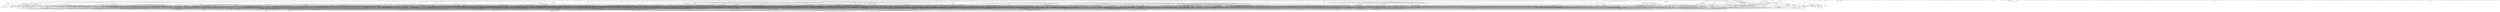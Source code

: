 strict digraph "" {
	snyk	 [type=package];
	"@snyk/dep-graph"	 [type=package];
	snyk -> "@snyk/dep-graph"	 [type="depends on"];
	"@snyk/gemfile"	 [type=package];
	snyk -> "@snyk/gemfile"	 [type="depends on"];
	abbrev	 [type=package];
	snyk -> abbrev	 [type="depends on"];
	"ansi-escapes"	 [type=package];
	snyk -> "ansi-escapes"	 [type="depends on"];
	chalk	 [type=package];
	snyk -> chalk	 [type="depends on"];
	configstore	 [type=package];
	snyk -> configstore	 [type="depends on"];
	debug	 [type=package];
	snyk -> debug	 [type="depends on"];
	diff	 [type=package];
	snyk -> diff	 [type="depends on"];
	glob	 [type=package];
	snyk -> glob	 [type="depends on"];
	inquirer	 [type=package];
	snyk -> inquirer	 [type="depends on"];
	lodash	 [type=package];
	snyk -> lodash	 [type="depends on"];
	needle	 [type=package];
	snyk -> needle	 [type="depends on"];
	opn	 [type=package];
	snyk -> opn	 [type="depends on"];
	"os-name"	 [type=package];
	snyk -> "os-name"	 [type="depends on"];
	"proxy-agent"	 [type=package];
	snyk -> "proxy-agent"	 [type="depends on"];
	"proxy-from-env"	 [type=package];
	snyk -> "proxy-from-env"	 [type="depends on"];
	semver	 [type=package];
	snyk -> semver	 [type="depends on"];
	"snyk-config"	 [type=package];
	snyk -> "snyk-config"	 [type="depends on"];
	"snyk-docker-plugin"	 [type=package];
	snyk -> "snyk-docker-plugin"	 [type="depends on"];
	"snyk-go-plugin"	 [type=package];
	snyk -> "snyk-go-plugin"	 [type="depends on"];
	"snyk-gradle-plugin"	 [type=package];
	snyk -> "snyk-gradle-plugin"	 [type="depends on"];
	"snyk-module"	 [type=package];
	snyk -> "snyk-module"	 [type="depends on"];
	"snyk-mvn-plugin"	 [type=package];
	snyk -> "snyk-mvn-plugin"	 [type="depends on"];
	"snyk-nodejs-lockfile-parser"	 [type=package];
	snyk -> "snyk-nodejs-lockfile-parser"	 [type="depends on"];
	"snyk-nuget-plugin"	 [type=package];
	snyk -> "snyk-nuget-plugin"	 [type="depends on"];
	"snyk-php-plugin"	 [type=package];
	snyk -> "snyk-php-plugin"	 [type="depends on"];
	"snyk-policy"	 [type=package];
	snyk -> "snyk-policy"	 [type="depends on"];
	"snyk-python-plugin"	 [type=package];
	snyk -> "snyk-python-plugin"	 [type="depends on"];
	"snyk-resolve"	 [type=package];
	snyk -> "snyk-resolve"	 [type="depends on"];
	"snyk-resolve-deps"	 [type=package];
	snyk -> "snyk-resolve-deps"	 [type="depends on"];
	"snyk-sbt-plugin"	 [type=package];
	snyk -> "snyk-sbt-plugin"	 [type="depends on"];
	"snyk-tree"	 [type=package];
	snyk -> "snyk-tree"	 [type="depends on"];
	"snyk-try-require"	 [type=package];
	snyk -> "snyk-try-require"	 [type="depends on"];
	"source-map-support"	 [type=package];
	snyk -> "source-map-support"	 [type="depends on"];
	tempfile	 [type=package];
	snyk -> tempfile	 [type="depends on"];
	"then-fs"	 [type=package];
	snyk -> "then-fs"	 [type="depends on"];
	"update-notifier"	 [type=package];
	snyk -> "update-notifier"	 [type="depends on"];
	uuid	 [type=package];
	snyk -> uuid	 [type="depends on"];
	"@snyk/dep-graph" -> lodash	 [type="depends on"];
	"@snyk/dep-graph" -> "source-map-support"	 [type="depends on"];
	graphlib	 [type=package];
	"@snyk/dep-graph" -> graphlib	 [type="depends on"];
	tslib	 [type=package];
	"@snyk/dep-graph" -> tslib	 [type="depends on"];
	"type-fest"	 [type=package];
	"ansi-escapes" -> "type-fest"	 [type="depends on"];
	"ansi-styles"	 [type=package];
	chalk -> "ansi-styles"	 [type="depends on"];
	"escape-string-regexp"	 [type=package];
	chalk -> "escape-string-regexp"	 [type="depends on"];
	"supports-color"	 [type=package];
	chalk -> "supports-color"	 [type="depends on"];
	"dot-prop"	 [type=package];
	configstore -> "dot-prop"	 [type="depends on"];
	"graceful-fs"	 [type=package];
	configstore -> "graceful-fs"	 [type="depends on"];
	"make-dir"	 [type=package];
	configstore -> "make-dir"	 [type="depends on"];
	"unique-string"	 [type=package];
	configstore -> "unique-string"	 [type="depends on"];
	"write-file-atomic"	 [type=package];
	configstore -> "write-file-atomic"	 [type="depends on"];
	"xdg-basedir"	 [type=package];
	configstore -> "xdg-basedir"	 [type="depends on"];
	ms	 [type=package];
	debug -> ms	 [type="depends on"];
	"fs.realpath"	 [type=package];
	glob -> "fs.realpath"	 [type="depends on"];
	inflight	 [type=package];
	glob -> inflight	 [type="depends on"];
	inherits	 [type=package];
	glob -> inherits	 [type="depends on"];
	minimatch	 [type=package];
	glob -> minimatch	 [type="depends on"];
	once	 [type=package];
	glob -> once	 [type="depends on"];
	"path-is-absolute"	 [type=package];
	glob -> "path-is-absolute"	 [type="depends on"];
	inquirer -> "ansi-escapes"	 [type="depends on"];
	inquirer -> chalk	 [type="depends on"];
	inquirer -> lodash	 [type="depends on"];
	"cli-cursor"	 [type=package];
	inquirer -> "cli-cursor"	 [type="depends on"];
	"cli-width"	 [type=package];
	inquirer -> "cli-width"	 [type="depends on"];
	"external-editor"	 [type=package];
	inquirer -> "external-editor"	 [type="depends on"];
	figures	 [type=package];
	inquirer -> figures	 [type="depends on"];
	"mute-stream"	 [type=package];
	inquirer -> "mute-stream"	 [type="depends on"];
	"run-async"	 [type=package];
	inquirer -> "run-async"	 [type="depends on"];
	rxjs	 [type=package];
	inquirer -> rxjs	 [type="depends on"];
	"string-width"	 [type=package];
	inquirer -> "string-width"	 [type="depends on"];
	"strip-ansi"	 [type=package];
	inquirer -> "strip-ansi"	 [type="depends on"];
	through	 [type=package];
	inquirer -> through	 [type="depends on"];
	needle -> debug	 [type="depends on"];
	"iconv-lite"	 [type=package];
	needle -> "iconv-lite"	 [type="depends on"];
	sax	 [type=package];
	needle -> sax	 [type="depends on"];
	"is-wsl"	 [type=package];
	opn -> "is-wsl"	 [type="depends on"];
	"macos-release"	 [type=package];
	"os-name" -> "macos-release"	 [type="depends on"];
	"windows-release"	 [type=package];
	"os-name" -> "windows-release"	 [type="depends on"];
	"proxy-agent" -> debug	 [type="depends on"];
	"proxy-agent" -> "proxy-from-env"	 [type="depends on"];
	"agent-base"	 [type=package];
	"proxy-agent" -> "agent-base"	 [type="depends on"];
	"http-proxy-agent"	 [type=package];
	"proxy-agent" -> "http-proxy-agent"	 [type="depends on"];
	"https-proxy-agent"	 [type=package];
	"proxy-agent" -> "https-proxy-agent"	 [type="depends on"];
	"lru-cache"	 [type=package];
	"proxy-agent" -> "lru-cache"	 [type="depends on"];
	"pac-proxy-agent"	 [type=package];
	"proxy-agent" -> "pac-proxy-agent"	 [type="depends on"];
	"socks-proxy-agent"	 [type=package];
	"proxy-agent" -> "socks-proxy-agent"	 [type="depends on"];
	"snyk-config" -> debug	 [type="depends on"];
	"snyk-config" -> lodash	 [type="depends on"];
	nconf	 [type=package];
	"snyk-config" -> nconf	 [type="depends on"];
	"snyk-docker-plugin" -> debug	 [type="depends on"];
	"snyk-docker-plugin" -> semver	 [type="depends on"];
	"snyk-docker-plugin" -> tslib	 [type="depends on"];
	"dockerfile-ast"	 [type=package];
	"snyk-docker-plugin" -> "dockerfile-ast"	 [type="depends on"];
	"snyk-go-plugin" -> graphlib	 [type="depends on"];
	tmp	 [type=package];
	"snyk-go-plugin" -> tmp	 [type="depends on"];
	toml	 [type=package];
	"snyk-go-plugin" -> toml	 [type="depends on"];
	"snyk-gradle-plugin" -> chalk	 [type="depends on"];
	"snyk-gradle-plugin" -> tslib	 [type="depends on"];
	"snyk-gradle-plugin" -> tmp	 [type="depends on"];
	"clone-deep"	 [type=package];
	"snyk-gradle-plugin" -> "clone-deep"	 [type="depends on"];
	"snyk-module" -> debug	 [type="depends on"];
	"hosted-git-info"	 [type=package];
	"snyk-module" -> "hosted-git-info"	 [type="depends on"];
	"buffer-from"	 [type=package];
	"source-map-support" -> "buffer-from"	 [type="depends on"];
	"source-map"	 [type=package];
	"source-map-support" -> "source-map"	 [type="depends on"];
	graphlib -> lodash	 [type="depends on"];
	"color-convert"	 [type=package];
	"ansi-styles" -> "color-convert"	 [type="depends on"];
	"has-flag"	 [type=package];
	"supports-color" -> "has-flag"	 [type="depends on"];
	"color-name"	 [type=package];
	"color-convert" -> "color-name"	 [type="depends on"];
	"is-obj"	 [type=package];
	"dot-prop" -> "is-obj"	 [type="depends on"];
	"make-dir" -> semver	 [type="depends on"];
	"crypto-random-string"	 [type=package];
	"unique-string" -> "crypto-random-string"	 [type="depends on"];
	"write-file-atomic" -> "graceful-fs"	 [type="depends on"];
	imurmurhash	 [type=package];
	"write-file-atomic" -> imurmurhash	 [type="depends on"];
	"signal-exit"	 [type=package];
	"write-file-atomic" -> "signal-exit"	 [type="depends on"];
	inflight -> once	 [type="depends on"];
	wrappy	 [type=package];
	inflight -> wrappy	 [type="depends on"];
	"brace-expansion"	 [type=package];
	minimatch -> "brace-expansion"	 [type="depends on"];
	once -> wrappy	 [type="depends on"];
	"balanced-match"	 [type=package];
	"brace-expansion" -> "balanced-match"	 [type="depends on"];
	"concat-map"	 [type=package];
	"brace-expansion" -> "concat-map"	 [type="depends on"];
	"restore-cursor"	 [type=package];
	"cli-cursor" -> "restore-cursor"	 [type="depends on"];
	chardet	 [type=package];
	"external-editor" -> chardet	 [type="depends on"];
	"external-editor" -> "iconv-lite"	 [type="depends on"];
	"external-editor" -> tmp	 [type="depends on"];
	figures -> "escape-string-regexp"	 [type="depends on"];
	"is-promise"	 [type=package];
	"run-async" -> "is-promise"	 [type="depends on"];
	rxjs -> tslib	 [type="depends on"];
	"string-width" -> "strip-ansi"	 [type="depends on"];
	"emoji-regex"	 [type=package];
	"string-width" -> "emoji-regex"	 [type="depends on"];
	"is-fullwidth-code-point"	 [type=package];
	"string-width" -> "is-fullwidth-code-point"	 [type="depends on"];
	"ansi-regex"	 [type=package];
	"strip-ansi" -> "ansi-regex"	 [type="depends on"];
	"restore-cursor" -> "signal-exit"	 [type="depends on"];
	onetime	 [type=package];
	"restore-cursor" -> onetime	 [type="depends on"];
	"mimic-fn"	 [type=package];
	onetime -> "mimic-fn"	 [type="depends on"];
	"safer-buffer"	 [type=package];
	"iconv-lite" -> "safer-buffer"	 [type="depends on"];
	rimraf	 [type=package];
	tmp -> rimraf	 [type="depends on"];
	rimraf -> glob	 [type="depends on"];
	execa	 [type=package];
	"windows-release" -> execa	 [type="depends on"];
	execa -> "signal-exit"	 [type="depends on"];
	"cross-spawn"	 [type=package];
	execa -> "cross-spawn"	 [type="depends on"];
	"get-stream"	 [type=package];
	execa -> "get-stream"	 [type="depends on"];
	"is-stream"	 [type=package];
	execa -> "is-stream"	 [type="depends on"];
	"npm-run-path"	 [type=package];
	execa -> "npm-run-path"	 [type="depends on"];
	"p-finally"	 [type=package];
	execa -> "p-finally"	 [type="depends on"];
	"strip-eof"	 [type=package];
	execa -> "strip-eof"	 [type="depends on"];
	"cross-spawn" -> semver	 [type="depends on"];
	"nice-try"	 [type=package];
	"cross-spawn" -> "nice-try"	 [type="depends on"];
	"path-key"	 [type=package];
	"cross-spawn" -> "path-key"	 [type="depends on"];
	"shebang-command"	 [type=package];
	"cross-spawn" -> "shebang-command"	 [type="depends on"];
	which	 [type=package];
	"cross-spawn" -> which	 [type="depends on"];
	pump	 [type=package];
	"get-stream" -> pump	 [type="depends on"];
	"npm-run-path" -> "path-key"	 [type="depends on"];
	"es6-promisify"	 [type=package];
	"agent-base" -> "es6-promisify"	 [type="depends on"];
	"http-proxy-agent" -> debug	 [type="depends on"];
	"http-proxy-agent" -> "agent-base"	 [type="depends on"];
	"https-proxy-agent" -> debug	 [type="depends on"];
	"https-proxy-agent" -> "agent-base"	 [type="depends on"];
	yallist	 [type=package];
	"lru-cache" -> yallist	 [type="depends on"];
	"pac-proxy-agent" -> debug	 [type="depends on"];
	"pac-proxy-agent" -> "agent-base"	 [type="depends on"];
	"pac-proxy-agent" -> "http-proxy-agent"	 [type="depends on"];
	"pac-proxy-agent" -> "https-proxy-agent"	 [type="depends on"];
	"pac-proxy-agent" -> "socks-proxy-agent"	 [type="depends on"];
	"get-uri"	 [type=package];
	"pac-proxy-agent" -> "get-uri"	 [type="depends on"];
	"pac-resolver"	 [type=package];
	"pac-proxy-agent" -> "pac-resolver"	 [type="depends on"];
	"raw-body"	 [type=package];
	"pac-proxy-agent" -> "raw-body"	 [type="depends on"];
	"socks-proxy-agent" -> "agent-base"	 [type="depends on"];
	socks	 [type=package];
	"socks-proxy-agent" -> socks	 [type="depends on"];
	"get-uri" -> debug	 [type="depends on"];
	"data-uri-to-buffer"	 [type=package];
	"get-uri" -> "data-uri-to-buffer"	 [type="depends on"];
	ftp	 [type=package];
	"get-uri" -> ftp	 [type="depends on"];
	extend	 [type=package];
	"get-uri" -> extend	 [type="depends on"];
	"file-uri-to-path"	 [type=package];
	"get-uri" -> "file-uri-to-path"	 [type="depends on"];
	"readable-stream"	 [type=package];
	"get-uri" -> "readable-stream"	 [type="depends on"];
	co	 [type=package];
	"pac-resolver" -> co	 [type="depends on"];
	degenerator	 [type=package];
	"pac-resolver" -> degenerator	 [type="depends on"];
	ip	 [type=package];
	"pac-resolver" -> ip	 [type="depends on"];
	netmask	 [type=package];
	"pac-resolver" -> netmask	 [type="depends on"];
	thunkify	 [type=package];
	"pac-resolver" -> thunkify	 [type="depends on"];
	"raw-body" -> "iconv-lite"	 [type="depends on"];
	bytes	 [type=package];
	"raw-body" -> bytes	 [type="depends on"];
	"http-errors"	 [type=package];
	"raw-body" -> "http-errors"	 [type="depends on"];
	unpipe	 [type=package];
	"raw-body" -> unpipe	 [type="depends on"];
	"readable-stream" -> inherits	 [type="depends on"];
	string_decoder	 [type=package];
	"readable-stream" -> string_decoder	 [type="depends on"];
	"util-deprecate"	 [type=package];
	"readable-stream" -> "util-deprecate"	 [type="depends on"];
	"http-errors" -> inherits	 [type="depends on"];
	depd	 [type=package];
	"http-errors" -> depd	 [type="depends on"];
	setprototypeof	 [type=package];
	"http-errors" -> setprototypeof	 [type="depends on"];
	statuses	 [type=package];
	"http-errors" -> statuses	 [type="depends on"];
	toidentifier	 [type=package];
	"http-errors" -> toidentifier	 [type="depends on"];
	async	 [type=package];
	nconf -> async	 [type="depends on"];
	ini	 [type=package];
	nconf -> ini	 [type="depends on"];
	"secure-keys"	 [type=package];
	nconf -> "secure-keys"	 [type="depends on"];
	yargs	 [type=package];
	nconf -> yargs	 [type="depends on"];
	async -> lodash	 [type="depends on"];
	yargs -> "string-width"	 [type="depends on"];
	cliui	 [type=package];
	yargs -> cliui	 [type="depends on"];
	"find-up"	 [type=package];
	yargs -> "find-up"	 [type="depends on"];
	"get-caller-file"	 [type=package];
	yargs -> "get-caller-file"	 [type="depends on"];
	"os-locale"	 [type=package];
	yargs -> "os-locale"	 [type="depends on"];
	"require-directory"	 [type=package];
	yargs -> "require-directory"	 [type="depends on"];
	"require-main-filename"	 [type=package];
	yargs -> "require-main-filename"	 [type="depends on"];
	"set-blocking"	 [type=package];
	yargs -> "set-blocking"	 [type="depends on"];
	"which-module"	 [type=package];
	yargs -> "which-module"	 [type="depends on"];
	y18n	 [type=package];
	yargs -> y18n	 [type="depends on"];
	"yargs-parser"	 [type=package];
	yargs -> "yargs-parser"	 [type="depends on"];
	"locate-path"	 [type=package];
	"find-up" -> "locate-path"	 [type="depends on"];
	camelcase	 [type=package];
	"yargs-parser" -> camelcase	 [type="depends on"];
	decamelize	 [type=package];
	"yargs-parser" -> decamelize	 [type="depends on"];
	"vscode-languageserver-types"	 [type=package];
	"dockerfile-ast" -> "vscode-languageserver-types"	 [type="depends on"];
	"is-plain-object"	 [type=package];
	"clone-deep" -> "is-plain-object"	 [type="depends on"];
	"kind-of"	 [type=package];
	"clone-deep" -> "kind-of"	 [type="depends on"];
	"shallow-clone"	 [type=package];
	"clone-deep" -> "shallow-clone"	 [type="depends on"];
	isobject	 [type=package];
	"is-plain-object" -> isobject	 [type="depends on"];
	"shallow-clone" -> "kind-of"	 [type="depends on"];
	"@futuretense/stellar-multisig"	 [type=package];
	"stellar-sdk"	 [type=package];
	"@futuretense/stellar-multisig" -> "stellar-sdk"	 [type="depends on"];
	"stellar-sdk" -> lodash	 [type="depends on"];
	"stellar-sdk" -> toml	 [type="depends on"];
	axios	 [type=package];
	"stellar-sdk" -> axios	 [type="depends on"];
	"bignumber.js"	 [type=package];
	"stellar-sdk" -> "bignumber.js"	 [type="depends on"];
	"detect-node"	 [type=package];
	"stellar-sdk" -> "detect-node"	 [type="depends on"];
	"es6-promise"	 [type=package];
	"stellar-sdk" -> "es6-promise"	 [type="depends on"];
	eventsource	 [type=package];
	"stellar-sdk" -> eventsource	 [type="depends on"];
	"stellar-base"	 [type=package];
	"stellar-sdk" -> "stellar-base"	 [type="depends on"];
	urijs	 [type=package];
	"stellar-sdk" -> urijs	 [type="depends on"];
	"follow-redirects"	 [type=package];
	axios -> "follow-redirects"	 [type="depends on"];
	"is-buffer"	 [type=package];
	axios -> "is-buffer"	 [type="depends on"];
	original	 [type=package];
	eventsource -> original	 [type="depends on"];
	"stellar-base" -> lodash	 [type="depends on"];
	"stellar-base" -> "bignumber.js"	 [type="depends on"];
	"base32.js"	 [type=package];
	"stellar-base" -> "base32.js"	 [type="depends on"];
	crc	 [type=package];
	"stellar-base" -> crc	 [type="depends on"];
	"js-xdr"	 [type=package];
	"stellar-base" -> "js-xdr"	 [type="depends on"];
	"sha.js"	 [type=package];
	"stellar-base" -> "sha.js"	 [type="depends on"];
	tweetnacl	 [type=package];
	"stellar-base" -> tweetnacl	 [type="depends on"];
	ed25519	 [type=package];
	"stellar-base" -> ed25519	 [type="depends on"];
	"follow-redirects" -> debug	 [type="depends on"];
	"url-parse"	 [type=package];
	original -> "url-parse"	 [type="depends on"];
	buffer	 [type=package];
	crc -> buffer	 [type="depends on"];
	"js-xdr" -> lodash	 [type="depends on"];
	"core-js"	 [type=package];
	"js-xdr" -> "core-js"	 [type="depends on"];
	cursor	 [type=package];
	"js-xdr" -> cursor	 [type="depends on"];
	long	 [type=package];
	"js-xdr" -> long	 [type="depends on"];
	"sha.js" -> inherits	 [type="depends on"];
	"safe-buffer"	 [type=package];
	"sha.js" -> "safe-buffer"	 [type="depends on"];
	bindings	 [type=package];
	ed25519 -> bindings	 [type="depends on"];
	nan	 [type=package];
	ed25519 -> nan	 [type="depends on"];
	bindings -> "file-uri-to-path"	 [type="depends on"];
	"angular-route"	 [type=package];
	bip39	 [type=package];
	"@types/node"	 [type=package];
	bip39 -> "@types/node"	 [type="depends on"];
	"create-hash"	 [type=package];
	bip39 -> "create-hash"	 [type="depends on"];
	pbkdf2	 [type=package];
	bip39 -> pbkdf2	 [type="depends on"];
	randombytes	 [type=package];
	bip39 -> randombytes	 [type="depends on"];
	"create-hash" -> inherits	 [type="depends on"];
	"create-hash" -> "sha.js"	 [type="depends on"];
	"cipher-base"	 [type=package];
	"create-hash" -> "cipher-base"	 [type="depends on"];
	"md5.js"	 [type=package];
	"create-hash" -> "md5.js"	 [type="depends on"];
	ripemd160	 [type=package];
	"create-hash" -> ripemd160	 [type="depends on"];
	pbkdf2 -> "sha.js"	 [type="depends on"];
	pbkdf2 -> "safe-buffer"	 [type="depends on"];
	pbkdf2 -> "create-hash"	 [type="depends on"];
	pbkdf2 -> ripemd160	 [type="depends on"];
	"create-hmac"	 [type=package];
	pbkdf2 -> "create-hmac"	 [type="depends on"];
	randombytes -> "safe-buffer"	 [type="depends on"];
	"cipher-base" -> inherits	 [type="depends on"];
	"cipher-base" -> "safe-buffer"	 [type="depends on"];
	"md5.js" -> inherits	 [type="depends on"];
	"md5.js" -> "safe-buffer"	 [type="depends on"];
	"hash-base"	 [type=package];
	"md5.js" -> "hash-base"	 [type="depends on"];
	ripemd160 -> inherits	 [type="depends on"];
	ripemd160 -> "hash-base"	 [type="depends on"];
	"hash-base" -> inherits	 [type="depends on"];
	"hash-base" -> "safe-buffer"	 [type="depends on"];
	"create-hmac" -> inherits	 [type="depends on"];
	"create-hmac" -> "sha.js"	 [type="depends on"];
	"create-hmac" -> "safe-buffer"	 [type="depends on"];
	"create-hmac" -> "create-hash"	 [type="depends on"];
	"create-hmac" -> "cipher-base"	 [type="depends on"];
	"create-hmac" -> ripemd160	 [type="depends on"];
	"crypto-js"	 [type=package];
	"decimal.js"	 [type=package];
	esqrcode	 [type=package];
	"ionic-sdk"	 [type=package];
	"isomorphic-fetch"	 [type=package];
	"node-fetch"	 [type=package];
	"isomorphic-fetch" -> "node-fetch"	 [type="depends on"];
	"whatwg-fetch"	 [type=package];
	"isomorphic-fetch" -> "whatwg-fetch"	 [type="depends on"];
	jazzicon	 [type=package];
	color	 [type=package];
	jazzicon -> color	 [type="depends on"];
	"mersenne-twister"	 [type=package];
	jazzicon -> "mersenne-twister"	 [type="depends on"];
	raphael	 [type=package];
	jazzicon -> raphael	 [type="depends on"];
	color -> "color-convert"	 [type="depends on"];
	"color-string"	 [type=package];
	color -> "color-string"	 [type="depends on"];
	"eve-raphael"	 [type=package];
	raphael -> "eve-raphael"	 [type="depends on"];
	"color-string" -> "color-name"	 [type="depends on"];
	"simple-swizzle"	 [type=package];
	"color-string" -> "simple-swizzle"	 [type="depends on"];
	"is-arrayish"	 [type=package];
	"simple-swizzle" -> "is-arrayish"	 [type="depends on"];
	messageformat	 [type=package];
	"make-plural"	 [type=package];
	messageformat -> "make-plural"	 [type="depends on"];
	"messageformat-parser"	 [type=package];
	messageformat -> "messageformat-parser"	 [type="depends on"];
	"reserved-words"	 [type=package];
	messageformat -> "reserved-words"	 [type="depends on"];
	minimist	 [type=package];
	"make-plural" -> minimist	 [type="depends on"];
	qrcode_js	 [type=package];
	"shuffle-array"	 [type=package];
	sjcl	 [type=package];
	"stellar-hd-wallet"	 [type=package];
	"stellar-hd-wallet" -> lodash	 [type="depends on"];
	"stellar-hd-wallet" -> "stellar-base"	 [type="depends on"];
	"stellar-hd-wallet" -> bip39	 [type="depends on"];
	"stellar-hd-wallet" -> "create-hmac"	 [type="depends on"];
	"toml-j0.4"	 [type=package];
	"with-query"	 [type=package];
	"object-assign"	 [type=package];
	"with-query" -> "object-assign"	 [type="depends on"];
	qs	 [type=package];
	"with-query" -> qs	 [type="depends on"];
	"@grpc/proto-loader"	 [type=package];
	"lodash.camelcase"	 [type=package];
	"@grpc/proto-loader" -> "lodash.camelcase"	 [type="depends on"];
	protobufjs	 [type=package];
	"@grpc/proto-loader" -> protobufjs	 [type="depends on"];
	protobufjs -> long	 [type="depends on"];
	protobufjs -> "@types/node"	 [type="depends on"];
	"@protobufjs/aspromise"	 [type=package];
	protobufjs -> "@protobufjs/aspromise"	 [type="depends on"];
	"@protobufjs/base64"	 [type=package];
	protobufjs -> "@protobufjs/base64"	 [type="depends on"];
	"@protobufjs/codegen"	 [type=package];
	protobufjs -> "@protobufjs/codegen"	 [type="depends on"];
	"@protobufjs/eventemitter"	 [type=package];
	protobufjs -> "@protobufjs/eventemitter"	 [type="depends on"];
	"@protobufjs/fetch"	 [type=package];
	protobufjs -> "@protobufjs/fetch"	 [type="depends on"];
	"@protobufjs/float"	 [type=package];
	protobufjs -> "@protobufjs/float"	 [type="depends on"];
	"@protobufjs/inquire"	 [type=package];
	protobufjs -> "@protobufjs/inquire"	 [type="depends on"];
	"@protobufjs/path"	 [type=package];
	protobufjs -> "@protobufjs/path"	 [type="depends on"];
	"@protobufjs/pool"	 [type=package];
	protobufjs -> "@protobufjs/pool"	 [type="depends on"];
	"@protobufjs/utf8"	 [type=package];
	protobufjs -> "@protobufjs/utf8"	 [type="depends on"];
	"@types/long"	 [type=package];
	protobufjs -> "@types/long"	 [type="depends on"];
	"@protobufjs/fetch" -> "@protobufjs/aspromise"	 [type="depends on"];
	"@protobufjs/fetch" -> "@protobufjs/inquire"	 [type="depends on"];
	"electron-is-dev"	 [type=package];
	"electron-log"	 [type=package];
	"electron-updater"	 [type=package];
	"electron-updater" -> semver	 [type="depends on"];
	"electron-updater" -> "source-map-support"	 [type="depends on"];
	"lazy-val"	 [type=package];
	"electron-updater" -> "lazy-val"	 [type="depends on"];
	"bluebird-lst"	 [type=package];
	"electron-updater" -> "bluebird-lst"	 [type="depends on"];
	"fs-extra-p"	 [type=package];
	"electron-updater" -> "fs-extra-p"	 [type="depends on"];
	"js-yaml"	 [type=package];
	"electron-updater" -> "js-yaml"	 [type="depends on"];
	"builder-util-runtime"	 [type=package];
	"electron-updater" -> "builder-util-runtime"	 [type="depends on"];
	"lodash.isequal"	 [type=package];
	"electron-updater" -> "lodash.isequal"	 [type="depends on"];
	pako	 [type=package];
	"electron-updater" -> pako	 [type="depends on"];
	bluebird	 [type=package];
	"bluebird-lst" -> bluebird	 [type="depends on"];
	"fs-extra-p" -> "bluebird-lst"	 [type="depends on"];
	"fs-extra"	 [type=package];
	"fs-extra-p" -> "fs-extra"	 [type="depends on"];
	argparse	 [type=package];
	"js-yaml" -> argparse	 [type="depends on"];
	esprima	 [type=package];
	"js-yaml" -> esprima	 [type="depends on"];
	"builder-util-runtime" -> debug	 [type="depends on"];
	"builder-util-runtime" -> sax	 [type="depends on"];
	"builder-util-runtime" -> "bluebird-lst"	 [type="depends on"];
	"builder-util-runtime" -> "fs-extra-p"	 [type="depends on"];
	"fs-extra" -> "graceful-fs"	 [type="depends on"];
	jsonfile	 [type=package];
	"fs-extra" -> jsonfile	 [type="depends on"];
	universalify	 [type=package];
	"fs-extra" -> universalify	 [type="depends on"];
	jsonfile -> "graceful-fs"	 [type="depends on"];
	jsonfile -> universalify	 [type="depends on"];
	"sprintf-js"	 [type=package];
	argparse -> "sprintf-js"	 [type="depends on"];
	grpc	 [type=package];
	grpc -> nan	 [type="depends on"];
	grpc -> "lodash.camelcase"	 [type="depends on"];
	grpc -> protobufjs	 [type="depends on"];
	"lodash.clone"	 [type=package];
	grpc -> "lodash.clone"	 [type="depends on"];
	"node-pre-gyp"	 [type=package];
	grpc -> "node-pre-gyp"	 [type="depends on"];
	"node-pre-gyp" -> needle	 [type="depends on"];
	"node-pre-gyp" -> semver	 [type="depends on"];
	"node-pre-gyp" -> rimraf	 [type="depends on"];
	"detect-libc"	 [type=package];
	"node-pre-gyp" -> "detect-libc"	 [type="depends on"];
	mkdirp	 [type=package];
	"node-pre-gyp" -> mkdirp	 [type="depends on"];
	nopt	 [type=package];
	"node-pre-gyp" -> nopt	 [type="depends on"];
	"npm-packlist"	 [type=package];
	"node-pre-gyp" -> "npm-packlist"	 [type="depends on"];
	npmlog	 [type=package];
	"node-pre-gyp" -> npmlog	 [type="depends on"];
	rc	 [type=package];
	"node-pre-gyp" -> rc	 [type="depends on"];
	tar	 [type=package];
	"node-pre-gyp" -> tar	 [type="depends on"];
	mkdirp -> minimist	 [type="depends on"];
	nopt -> abbrev	 [type="depends on"];
	osenv	 [type=package];
	nopt -> osenv	 [type="depends on"];
	"ignore-walk"	 [type=package];
	"npm-packlist" -> "ignore-walk"	 [type="depends on"];
	"npm-bundled"	 [type=package];
	"npm-packlist" -> "npm-bundled"	 [type="depends on"];
	npmlog -> "set-blocking"	 [type="depends on"];
	"are-we-there-yet"	 [type=package];
	npmlog -> "are-we-there-yet"	 [type="depends on"];
	"console-control-strings"	 [type=package];
	npmlog -> "console-control-strings"	 [type="depends on"];
	gauge	 [type=package];
	npmlog -> gauge	 [type="depends on"];
	rc -> ini	 [type="depends on"];
	rc -> minimist	 [type="depends on"];
	"deep-extend"	 [type=package];
	rc -> "deep-extend"	 [type="depends on"];
	"strip-json-comments"	 [type=package];
	rc -> "strip-json-comments"	 [type="depends on"];
	tar -> yallist	 [type="depends on"];
	tar -> "safe-buffer"	 [type="depends on"];
	tar -> mkdirp	 [type="depends on"];
	chownr	 [type=package];
	tar -> chownr	 [type="depends on"];
	"fs-minipass"	 [type=package];
	tar -> "fs-minipass"	 [type="depends on"];
	minipass	 [type=package];
	tar -> minipass	 [type="depends on"];
	minizlib	 [type=package];
	tar -> minizlib	 [type="depends on"];
	"os-homedir"	 [type=package];
	osenv -> "os-homedir"	 [type="depends on"];
	"os-tmpdir"	 [type=package];
	osenv -> "os-tmpdir"	 [type="depends on"];
	"ignore-walk" -> minimatch	 [type="depends on"];
	"are-we-there-yet" -> "readable-stream"	 [type="depends on"];
	delegates	 [type=package];
	"are-we-there-yet" -> delegates	 [type="depends on"];
	gauge -> "signal-exit"	 [type="depends on"];
	gauge -> "string-width"	 [type="depends on"];
	gauge -> "strip-ansi"	 [type="depends on"];
	gauge -> "object-assign"	 [type="depends on"];
	gauge -> "console-control-strings"	 [type="depends on"];
	aproba	 [type=package];
	gauge -> aproba	 [type="depends on"];
	"has-unicode"	 [type=package];
	gauge -> "has-unicode"	 [type="depends on"];
	"wide-align"	 [type=package];
	gauge -> "wide-align"	 [type="depends on"];
	"wide-align" -> "string-width"	 [type="depends on"];
	"fs-minipass" -> minipass	 [type="depends on"];
	minipass -> yallist	 [type="depends on"];
	minipass -> "safe-buffer"	 [type="depends on"];
	minizlib -> minipass	 [type="depends on"];
	"locale-currency"	 [type=package];
	mobx	 [type=package];
	"mobx-react"	 [type=package];
	"hoist-non-react-statics"	 [type=package];
	"mobx-react" -> "hoist-non-react-statics"	 [type="depends on"];
	"react-lifecycles-compat"	 [type=package];
	"mobx-react" -> "react-lifecycles-compat"	 [type="depends on"];
	"react-is"	 [type=package];
	"hoist-non-react-statics" -> "react-is"	 [type="depends on"];
	"qr-image"	 [type=package];
	react	 [type=package];
	react -> "object-assign"	 [type="depends on"];
	"loose-envify"	 [type=package];
	react -> "loose-envify"	 [type="depends on"];
	"prop-types"	 [type=package];
	react -> "prop-types"	 [type="depends on"];
	scheduler	 [type=package];
	react -> scheduler	 [type="depends on"];
	"js-tokens"	 [type=package];
	"loose-envify" -> "js-tokens"	 [type="depends on"];
	"prop-types" -> "object-assign"	 [type="depends on"];
	"prop-types" -> "react-is"	 [type="depends on"];
	"prop-types" -> "loose-envify"	 [type="depends on"];
	scheduler -> "object-assign"	 [type="depends on"];
	scheduler -> "loose-envify"	 [type="depends on"];
	"react-art"	 [type=package];
	"react-art" -> "object-assign"	 [type="depends on"];
	"react-art" -> "loose-envify"	 [type="depends on"];
	"react-art" -> "prop-types"	 [type="depends on"];
	"react-art" -> scheduler	 [type="depends on"];
	art	 [type=package];
	"react-art" -> art	 [type="depends on"];
	"create-react-class"	 [type=package];
	"react-art" -> "create-react-class"	 [type="depends on"];
	"create-react-class" -> "object-assign"	 [type="depends on"];
	"create-react-class" -> "loose-envify"	 [type="depends on"];
	fbjs	 [type=package];
	"create-react-class" -> fbjs	 [type="depends on"];
	fbjs -> "core-js"	 [type="depends on"];
	fbjs -> "isomorphic-fetch"	 [type="depends on"];
	fbjs -> "object-assign"	 [type="depends on"];
	fbjs -> "loose-envify"	 [type="depends on"];
	"fbjs-css-vars"	 [type=package];
	fbjs -> "fbjs-css-vars"	 [type="depends on"];
	promise	 [type=package];
	fbjs -> promise	 [type="depends on"];
	setimmediate	 [type=package];
	fbjs -> setimmediate	 [type="depends on"];
	"ua-parser-js"	 [type=package];
	fbjs -> "ua-parser-js"	 [type="depends on"];
	asap	 [type=package];
	promise -> asap	 [type="depends on"];
	"react-dom"	 [type=package];
	"react-dom" -> "object-assign"	 [type="depends on"];
	"react-dom" -> "loose-envify"	 [type="depends on"];
	"react-dom" -> "prop-types"	 [type="depends on"];
	"react-dom" -> scheduler	 [type="depends on"];
	"react-native-web"	 [type=package];
	"react-native-web" -> "prop-types"	 [type="depends on"];
	"react-native-web" -> "create-react-class"	 [type="depends on"];
	"react-native-web" -> fbjs	 [type="depends on"];
	"array-find-index"	 [type=package];
	"react-native-web" -> "array-find-index"	 [type="depends on"];
	debounce	 [type=package];
	"react-native-web" -> debounce	 [type="depends on"];
	"deep-assign"	 [type=package];
	"react-native-web" -> "deep-assign"	 [type="depends on"];
	"hyphenate-style-name"	 [type=package];
	"react-native-web" -> "hyphenate-style-name"	 [type="depends on"];
	"inline-style-prefixer"	 [type=package];
	"react-native-web" -> "inline-style-prefixer"	 [type="depends on"];
	"normalize-css-color"	 [type=package];
	"react-native-web" -> "normalize-css-color"	 [type="depends on"];
	"react-timer-mixin"	 [type=package];
	"react-native-web" -> "react-timer-mixin"	 [type="depends on"];
	"deep-assign" -> "is-obj"	 [type="depends on"];
	"css-in-js-utils"	 [type=package];
	"inline-style-prefixer" -> "css-in-js-utils"	 [type="depends on"];
	"css-in-js-utils" -> "hyphenate-style-name"	 [type="depends on"];
	svgs	 [type=package];
	svgs -> "prop-types"	 [type="depends on"];
	"rip-out"	 [type=package];
	svgs -> "rip-out"	 [type="depends on"];
	"@uirouter/angularjs"	 [type=package];
	"@uirouter/core"	 [type=package];
	"@uirouter/angularjs" -> "@uirouter/core"	 [type="depends on"];
	angular	 [type=package];
	"angular-animate"	 [type=package];
	"angular-chart.js"	 [type=package];
	"angular-chart.js" -> angular	 [type="depends on"];
	"chart.js"	 [type=package];
	"angular-chart.js" -> "chart.js"	 [type="depends on"];
	"chartjs-color"	 [type=package];
	"chart.js" -> "chartjs-color"	 [type="depends on"];
	moment	 [type=package];
	"chart.js" -> moment	 [type="depends on"];
	"chartjs-color" -> "color-convert"	 [type="depends on"];
	"chartjs-color-string"	 [type=package];
	"chartjs-color" -> "chartjs-color-string"	 [type="depends on"];
	"chartjs-color-string" -> "color-name"	 [type="depends on"];
	"angular-mocks"	 [type=package];
	"angular-sanitize"	 [type=package];
	"angular-translate"	 [type=package];
	"angular-translate" -> angular	 [type="depends on"];
	"babel-preset-es2015"	 [type=package];
	"babel-plugin-check-es2015-constants"	 [type=package];
	"babel-preset-es2015" -> "babel-plugin-check-es2015-constants"	 [type="depends on"];
	"babel-plugin-transform-es2015-arrow-functions"	 [type=package];
	"babel-preset-es2015" -> "babel-plugin-transform-es2015-arrow-functions"	 [type="depends on"];
	"babel-plugin-transform-es2015-block-scoped-functions"	 [type=package];
	"babel-preset-es2015" -> "babel-plugin-transform-es2015-block-scoped-functions"	 [type="depends on"];
	"babel-plugin-transform-es2015-block-scoping"	 [type=package];
	"babel-preset-es2015" -> "babel-plugin-transform-es2015-block-scoping"	 [type="depends on"];
	"babel-plugin-transform-es2015-classes"	 [type=package];
	"babel-preset-es2015" -> "babel-plugin-transform-es2015-classes"	 [type="depends on"];
	"babel-plugin-transform-es2015-computed-properties"	 [type=package];
	"babel-preset-es2015" -> "babel-plugin-transform-es2015-computed-properties"	 [type="depends on"];
	"babel-plugin-transform-es2015-destructuring"	 [type=package];
	"babel-preset-es2015" -> "babel-plugin-transform-es2015-destructuring"	 [type="depends on"];
	"babel-plugin-transform-es2015-duplicate-keys"	 [type=package];
	"babel-preset-es2015" -> "babel-plugin-transform-es2015-duplicate-keys"	 [type="depends on"];
	"babel-plugin-transform-es2015-for-of"	 [type=package];
	"babel-preset-es2015" -> "babel-plugin-transform-es2015-for-of"	 [type="depends on"];
	"babel-plugin-transform-es2015-function-name"	 [type=package];
	"babel-preset-es2015" -> "babel-plugin-transform-es2015-function-name"	 [type="depends on"];
	"babel-plugin-transform-es2015-literals"	 [type=package];
	"babel-preset-es2015" -> "babel-plugin-transform-es2015-literals"	 [type="depends on"];
	"babel-plugin-transform-es2015-modules-amd"	 [type=package];
	"babel-preset-es2015" -> "babel-plugin-transform-es2015-modules-amd"	 [type="depends on"];
	"babel-plugin-transform-es2015-modules-commonjs"	 [type=package];
	"babel-preset-es2015" -> "babel-plugin-transform-es2015-modules-commonjs"	 [type="depends on"];
	"babel-plugin-transform-es2015-modules-systemjs"	 [type=package];
	"babel-preset-es2015" -> "babel-plugin-transform-es2015-modules-systemjs"	 [type="depends on"];
	"babel-plugin-transform-es2015-modules-umd"	 [type=package];
	"babel-preset-es2015" -> "babel-plugin-transform-es2015-modules-umd"	 [type="depends on"];
	"babel-plugin-transform-es2015-object-super"	 [type=package];
	"babel-preset-es2015" -> "babel-plugin-transform-es2015-object-super"	 [type="depends on"];
	"babel-plugin-transform-es2015-parameters"	 [type=package];
	"babel-preset-es2015" -> "babel-plugin-transform-es2015-parameters"	 [type="depends on"];
	"babel-plugin-transform-es2015-shorthand-properties"	 [type=package];
	"babel-preset-es2015" -> "babel-plugin-transform-es2015-shorthand-properties"	 [type="depends on"];
	"babel-plugin-transform-es2015-spread"	 [type=package];
	"babel-preset-es2015" -> "babel-plugin-transform-es2015-spread"	 [type="depends on"];
	"babel-plugin-transform-es2015-sticky-regex"	 [type=package];
	"babel-preset-es2015" -> "babel-plugin-transform-es2015-sticky-regex"	 [type="depends on"];
	"babel-plugin-transform-es2015-template-literals"	 [type=package];
	"babel-preset-es2015" -> "babel-plugin-transform-es2015-template-literals"	 [type="depends on"];
	"babel-plugin-transform-es2015-typeof-symbol"	 [type=package];
	"babel-preset-es2015" -> "babel-plugin-transform-es2015-typeof-symbol"	 [type="depends on"];
	"babel-plugin-transform-es2015-unicode-regex"	 [type=package];
	"babel-preset-es2015" -> "babel-plugin-transform-es2015-unicode-regex"	 [type="depends on"];
	"babel-plugin-transform-regenerator"	 [type=package];
	"babel-preset-es2015" -> "babel-plugin-transform-regenerator"	 [type="depends on"];
	"babel-runtime"	 [type=package];
	"babel-plugin-check-es2015-constants" -> "babel-runtime"	 [type="depends on"];
	"babel-plugin-transform-es2015-arrow-functions" -> "babel-runtime"	 [type="depends on"];
	"babel-plugin-transform-es2015-block-scoped-functions" -> "babel-runtime"	 [type="depends on"];
	"babel-plugin-transform-es2015-block-scoping" -> lodash	 [type="depends on"];
	"babel-plugin-transform-es2015-block-scoping" -> "babel-runtime"	 [type="depends on"];
	"babel-template"	 [type=package];
	"babel-plugin-transform-es2015-block-scoping" -> "babel-template"	 [type="depends on"];
	"babel-traverse"	 [type=package];
	"babel-plugin-transform-es2015-block-scoping" -> "babel-traverse"	 [type="depends on"];
	"babel-types"	 [type=package];
	"babel-plugin-transform-es2015-block-scoping" -> "babel-types"	 [type="depends on"];
	"babel-plugin-transform-es2015-classes" -> "babel-runtime"	 [type="depends on"];
	"babel-plugin-transform-es2015-classes" -> "babel-template"	 [type="depends on"];
	"babel-plugin-transform-es2015-classes" -> "babel-traverse"	 [type="depends on"];
	"babel-plugin-transform-es2015-classes" -> "babel-types"	 [type="depends on"];
	"babel-messages"	 [type=package];
	"babel-plugin-transform-es2015-classes" -> "babel-messages"	 [type="depends on"];
	"babel-helper-optimise-call-expression"	 [type=package];
	"babel-plugin-transform-es2015-classes" -> "babel-helper-optimise-call-expression"	 [type="depends on"];
	"babel-helper-function-name"	 [type=package];
	"babel-plugin-transform-es2015-classes" -> "babel-helper-function-name"	 [type="depends on"];
	"babel-helper-replace-supers"	 [type=package];
	"babel-plugin-transform-es2015-classes" -> "babel-helper-replace-supers"	 [type="depends on"];
	"babel-helper-define-map"	 [type=package];
	"babel-plugin-transform-es2015-classes" -> "babel-helper-define-map"	 [type="depends on"];
	"babel-plugin-transform-es2015-computed-properties" -> "babel-runtime"	 [type="depends on"];
	"babel-plugin-transform-es2015-computed-properties" -> "babel-template"	 [type="depends on"];
	"babel-plugin-transform-es2015-destructuring" -> "babel-runtime"	 [type="depends on"];
	"babel-plugin-transform-es2015-duplicate-keys" -> "babel-runtime"	 [type="depends on"];
	"babel-plugin-transform-es2015-duplicate-keys" -> "babel-types"	 [type="depends on"];
	"babel-plugin-transform-es2015-for-of" -> "babel-runtime"	 [type="depends on"];
	"babel-plugin-transform-es2015-function-name" -> "babel-runtime"	 [type="depends on"];
	"babel-plugin-transform-es2015-function-name" -> "babel-types"	 [type="depends on"];
	"babel-plugin-transform-es2015-function-name" -> "babel-helper-function-name"	 [type="depends on"];
	"babel-plugin-transform-es2015-literals" -> "babel-runtime"	 [type="depends on"];
	"babel-plugin-transform-es2015-modules-amd" -> "babel-plugin-transform-es2015-modules-commonjs"	 [type="depends on"];
	"babel-plugin-transform-es2015-modules-amd" -> "babel-runtime"	 [type="depends on"];
	"babel-plugin-transform-es2015-modules-amd" -> "babel-template"	 [type="depends on"];
	"babel-plugin-transform-es2015-modules-commonjs" -> "babel-runtime"	 [type="depends on"];
	"babel-plugin-transform-es2015-modules-commonjs" -> "babel-template"	 [type="depends on"];
	"babel-plugin-transform-es2015-modules-commonjs" -> "babel-types"	 [type="depends on"];
	"babel-plugin-transform-strict-mode"	 [type=package];
	"babel-plugin-transform-es2015-modules-commonjs" -> "babel-plugin-transform-strict-mode"	 [type="depends on"];
	"babel-plugin-transform-es2015-modules-systemjs" -> "babel-runtime"	 [type="depends on"];
	"babel-plugin-transform-es2015-modules-systemjs" -> "babel-template"	 [type="depends on"];
	"babel-helper-hoist-variables"	 [type=package];
	"babel-plugin-transform-es2015-modules-systemjs" -> "babel-helper-hoist-variables"	 [type="depends on"];
	"babel-plugin-transform-es2015-modules-umd" -> "babel-plugin-transform-es2015-modules-amd"	 [type="depends on"];
	"babel-plugin-transform-es2015-modules-umd" -> "babel-runtime"	 [type="depends on"];
	"babel-plugin-transform-es2015-modules-umd" -> "babel-template"	 [type="depends on"];
	"babel-plugin-transform-es2015-object-super" -> "babel-runtime"	 [type="depends on"];
	"babel-plugin-transform-es2015-object-super" -> "babel-helper-replace-supers"	 [type="depends on"];
	"babel-plugin-transform-es2015-parameters" -> "babel-runtime"	 [type="depends on"];
	"babel-plugin-transform-es2015-parameters" -> "babel-template"	 [type="depends on"];
	"babel-plugin-transform-es2015-parameters" -> "babel-traverse"	 [type="depends on"];
	"babel-plugin-transform-es2015-parameters" -> "babel-types"	 [type="depends on"];
	"babel-helper-get-function-arity"	 [type=package];
	"babel-plugin-transform-es2015-parameters" -> "babel-helper-get-function-arity"	 [type="depends on"];
	"babel-helper-call-delegate"	 [type=package];
	"babel-plugin-transform-es2015-parameters" -> "babel-helper-call-delegate"	 [type="depends on"];
	"babel-plugin-transform-es2015-shorthand-properties" -> "babel-runtime"	 [type="depends on"];
	"babel-plugin-transform-es2015-shorthand-properties" -> "babel-types"	 [type="depends on"];
	"babel-plugin-transform-es2015-spread" -> "babel-runtime"	 [type="depends on"];
	"babel-plugin-transform-es2015-sticky-regex" -> "babel-runtime"	 [type="depends on"];
	"babel-plugin-transform-es2015-sticky-regex" -> "babel-types"	 [type="depends on"];
	"babel-helper-regex"	 [type=package];
	"babel-plugin-transform-es2015-sticky-regex" -> "babel-helper-regex"	 [type="depends on"];
	"babel-plugin-transform-es2015-template-literals" -> "babel-runtime"	 [type="depends on"];
	"babel-plugin-transform-es2015-typeof-symbol" -> "babel-runtime"	 [type="depends on"];
	"babel-plugin-transform-es2015-unicode-regex" -> "babel-runtime"	 [type="depends on"];
	"babel-plugin-transform-es2015-unicode-regex" -> "babel-helper-regex"	 [type="depends on"];
	"regexpu-core"	 [type=package];
	"babel-plugin-transform-es2015-unicode-regex" -> "regexpu-core"	 [type="depends on"];
	"regenerator-transform"	 [type=package];
	"babel-plugin-transform-regenerator" -> "regenerator-transform"	 [type="depends on"];
	"babel-runtime" -> "core-js"	 [type="depends on"];
	"regenerator-runtime"	 [type=package];
	"babel-runtime" -> "regenerator-runtime"	 [type="depends on"];
	"babel-template" -> lodash	 [type="depends on"];
	"babel-template" -> "babel-runtime"	 [type="depends on"];
	"babel-template" -> "babel-traverse"	 [type="depends on"];
	"babel-template" -> "babel-types"	 [type="depends on"];
	babylon	 [type=package];
	"babel-template" -> babylon	 [type="depends on"];
	"babel-traverse" -> debug	 [type="depends on"];
	"babel-traverse" -> lodash	 [type="depends on"];
	"babel-traverse" -> "babel-runtime"	 [type="depends on"];
	"babel-traverse" -> "babel-types"	 [type="depends on"];
	"babel-traverse" -> babylon	 [type="depends on"];
	"babel-code-frame"	 [type=package];
	"babel-traverse" -> "babel-code-frame"	 [type="depends on"];
	"babel-traverse" -> "babel-messages"	 [type="depends on"];
	globals	 [type=package];
	"babel-traverse" -> globals	 [type="depends on"];
	invariant	 [type=package];
	"babel-traverse" -> invariant	 [type="depends on"];
	"babel-types" -> lodash	 [type="depends on"];
	"babel-types" -> "babel-runtime"	 [type="depends on"];
	esutils	 [type=package];
	"babel-types" -> esutils	 [type="depends on"];
	"to-fast-properties"	 [type=package];
	"babel-types" -> "to-fast-properties"	 [type="depends on"];
	"babel-messages" -> "babel-runtime"	 [type="depends on"];
	"babel-helper-optimise-call-expression" -> "babel-runtime"	 [type="depends on"];
	"babel-helper-optimise-call-expression" -> "babel-types"	 [type="depends on"];
	"babel-helper-function-name" -> "babel-runtime"	 [type="depends on"];
	"babel-helper-function-name" -> "babel-template"	 [type="depends on"];
	"babel-helper-function-name" -> "babel-traverse"	 [type="depends on"];
	"babel-helper-function-name" -> "babel-types"	 [type="depends on"];
	"babel-helper-function-name" -> "babel-helper-get-function-arity"	 [type="depends on"];
	"babel-helper-replace-supers" -> "babel-runtime"	 [type="depends on"];
	"babel-helper-replace-supers" -> "babel-template"	 [type="depends on"];
	"babel-helper-replace-supers" -> "babel-traverse"	 [type="depends on"];
	"babel-helper-replace-supers" -> "babel-types"	 [type="depends on"];
	"babel-helper-replace-supers" -> "babel-messages"	 [type="depends on"];
	"babel-helper-replace-supers" -> "babel-helper-optimise-call-expression"	 [type="depends on"];
	"babel-helper-define-map" -> lodash	 [type="depends on"];
	"babel-helper-define-map" -> "babel-runtime"	 [type="depends on"];
	"babel-helper-define-map" -> "babel-types"	 [type="depends on"];
	"babel-helper-define-map" -> "babel-helper-function-name"	 [type="depends on"];
	"babel-helper-get-function-arity" -> "babel-runtime"	 [type="depends on"];
	"babel-helper-get-function-arity" -> "babel-types"	 [type="depends on"];
	"babel-plugin-transform-strict-mode" -> "babel-runtime"	 [type="depends on"];
	"babel-plugin-transform-strict-mode" -> "babel-types"	 [type="depends on"];
	"babel-helper-hoist-variables" -> "babel-runtime"	 [type="depends on"];
	"babel-helper-hoist-variables" -> "babel-types"	 [type="depends on"];
	"babel-helper-call-delegate" -> "babel-runtime"	 [type="depends on"];
	"babel-helper-call-delegate" -> "babel-traverse"	 [type="depends on"];
	"babel-helper-call-delegate" -> "babel-types"	 [type="depends on"];
	"babel-helper-call-delegate" -> "babel-helper-hoist-variables"	 [type="depends on"];
	"babel-helper-regex" -> lodash	 [type="depends on"];
	"babel-helper-regex" -> "babel-runtime"	 [type="depends on"];
	"babel-helper-regex" -> "babel-types"	 [type="depends on"];
	regenerate	 [type=package];
	"regexpu-core" -> regenerate	 [type="depends on"];
	"regenerate-unicode-properties"	 [type=package];
	"regexpu-core" -> "regenerate-unicode-properties"	 [type="depends on"];
	regjsgen	 [type=package];
	"regexpu-core" -> regjsgen	 [type="depends on"];
	regjsparser	 [type=package];
	"regexpu-core" -> regjsparser	 [type="depends on"];
	"unicode-match-property-ecmascript"	 [type=package];
	"regexpu-core" -> "unicode-match-property-ecmascript"	 [type="depends on"];
	"unicode-match-property-value-ecmascript"	 [type=package];
	"regexpu-core" -> "unicode-match-property-value-ecmascript"	 [type="depends on"];
	"regenerate-unicode-properties" -> regenerate	 [type="depends on"];
	jsesc	 [type=package];
	regjsparser -> jsesc	 [type="depends on"];
	"unicode-canonical-property-names-ecmascript"	 [type=package];
	"unicode-match-property-ecmascript" -> "unicode-canonical-property-names-ecmascript"	 [type="depends on"];
	"unicode-property-aliases-ecmascript"	 [type=package];
	"unicode-match-property-ecmascript" -> "unicode-property-aliases-ecmascript"	 [type="depends on"];
	private	 [type=package];
	"regenerator-transform" -> private	 [type="depends on"];
	babelify	 [type=package];
	"bitcoinjs-lib"	 [type=package];
	"bitcoinjs-lib" -> "@types/node"	 [type="depends on"];
	"bitcoinjs-lib" -> "create-hash"	 [type="depends on"];
	"bitcoinjs-lib" -> randombytes	 [type="depends on"];
	"bitcoinjs-lib" -> "create-hmac"	 [type="depends on"];
	bech32	 [type=package];
	"bitcoinjs-lib" -> bech32	 [type="depends on"];
	bip32	 [type=package];
	"bitcoinjs-lib" -> bip32	 [type="depends on"];
	bip66	 [type=package];
	"bitcoinjs-lib" -> bip66	 [type="depends on"];
	"bitcoin-ops"	 [type=package];
	"bitcoinjs-lib" -> "bitcoin-ops"	 [type="depends on"];
	bs58check	 [type=package];
	"bitcoinjs-lib" -> bs58check	 [type="depends on"];
	"merkle-lib"	 [type=package];
	"bitcoinjs-lib" -> "merkle-lib"	 [type="depends on"];
	"pushdata-bitcoin"	 [type=package];
	"bitcoinjs-lib" -> "pushdata-bitcoin"	 [type="depends on"];
	"tiny-secp256k1"	 [type=package];
	"bitcoinjs-lib" -> "tiny-secp256k1"	 [type="depends on"];
	typeforce	 [type=package];
	"bitcoinjs-lib" -> typeforce	 [type="depends on"];
	"varuint-bitcoin"	 [type=package];
	"bitcoinjs-lib" -> "varuint-bitcoin"	 [type="depends on"];
	wif	 [type=package];
	"bitcoinjs-lib" -> wif	 [type="depends on"];
	bip32 -> "create-hash"	 [type="depends on"];
	bip32 -> "create-hmac"	 [type="depends on"];
	bip32 -> bs58check	 [type="depends on"];
	bip32 -> "tiny-secp256k1"	 [type="depends on"];
	bip32 -> typeforce	 [type="depends on"];
	bip32 -> wif	 [type="depends on"];
	bip66 -> "safe-buffer"	 [type="depends on"];
	bs58check -> "safe-buffer"	 [type="depends on"];
	bs58check -> "create-hash"	 [type="depends on"];
	bs58	 [type=package];
	bs58check -> bs58	 [type="depends on"];
	"pushdata-bitcoin" -> "bitcoin-ops"	 [type="depends on"];
	"tiny-secp256k1" -> bindings	 [type="depends on"];
	"tiny-secp256k1" -> nan	 [type="depends on"];
	"tiny-secp256k1" -> "create-hmac"	 [type="depends on"];
	"bn.js"	 [type=package];
	"tiny-secp256k1" -> "bn.js"	 [type="depends on"];
	elliptic	 [type=package];
	"tiny-secp256k1" -> elliptic	 [type="depends on"];
	"varuint-bitcoin" -> "safe-buffer"	 [type="depends on"];
	wif -> bs58check	 [type="depends on"];
	"base-x"	 [type=package];
	bs58 -> "base-x"	 [type="depends on"];
	"base-x" -> "safe-buffer"	 [type="depends on"];
	elliptic -> inherits	 [type="depends on"];
	elliptic -> "bn.js"	 [type="depends on"];
	brorand	 [type=package];
	elliptic -> brorand	 [type="depends on"];
	"hash.js"	 [type=package];
	elliptic -> "hash.js"	 [type="depends on"];
	"hmac-drbg"	 [type=package];
	elliptic -> "hmac-drbg"	 [type="depends on"];
	"minimalistic-assert"	 [type=package];
	elliptic -> "minimalistic-assert"	 [type="depends on"];
	"minimalistic-crypto-utils"	 [type=package];
	elliptic -> "minimalistic-crypto-utils"	 [type="depends on"];
	"hash.js" -> inherits	 [type="depends on"];
	"hash.js" -> "minimalistic-assert"	 [type="depends on"];
	"hmac-drbg" -> "hash.js"	 [type="depends on"];
	"hmac-drbg" -> "minimalistic-assert"	 [type="depends on"];
	"hmac-drbg" -> "minimalistic-crypto-utils"	 [type="depends on"];
	bootstrap	 [type=package];
	"browser-sync"	 [type=package];
	"browser-sync" -> opn	 [type="depends on"];
	"browser-sync" -> "raw-body"	 [type="depends on"];
	"browser-sync" -> yargs	 [type="depends on"];
	"browser-sync" -> qs	 [type="depends on"];
	"browser-sync" -> "fs-extra"	 [type="depends on"];
	"browser-sync" -> "ua-parser-js"	 [type="depends on"];
	"browser-sync-client"	 [type=package];
	"browser-sync" -> "browser-sync-client"	 [type="depends on"];
	"browser-sync-ui"	 [type=package];
	"browser-sync" -> "browser-sync-ui"	 [type="depends on"];
	"bs-recipes"	 [type=package];
	"browser-sync" -> "bs-recipes"	 [type="depends on"];
	"bs-snippet-injector"	 [type=package];
	"browser-sync" -> "bs-snippet-injector"	 [type="depends on"];
	chokidar	 [type=package];
	"browser-sync" -> chokidar	 [type="depends on"];
	connect	 [type=package];
	"browser-sync" -> connect	 [type="depends on"];
	"connect-history-api-fallback"	 [type=package];
	"browser-sync" -> "connect-history-api-fallback"	 [type="depends on"];
	"dev-ip"	 [type=package];
	"browser-sync" -> "dev-ip"	 [type="depends on"];
	"easy-extender"	 [type=package];
	"browser-sync" -> "easy-extender"	 [type="depends on"];
	"eazy-logger"	 [type=package];
	"browser-sync" -> "eazy-logger"	 [type="depends on"];
	etag	 [type=package];
	"browser-sync" -> etag	 [type="depends on"];
	fresh	 [type=package];
	"browser-sync" -> fresh	 [type="depends on"];
	"http-proxy"	 [type=package];
	"browser-sync" -> "http-proxy"	 [type="depends on"];
	immutable	 [type=package];
	"browser-sync" -> immutable	 [type="depends on"];
	localtunnel	 [type=package];
	"browser-sync" -> localtunnel	 [type="depends on"];
	micromatch	 [type=package];
	"browser-sync" -> micromatch	 [type="depends on"];
	portscanner	 [type=package];
	"browser-sync" -> portscanner	 [type="depends on"];
	"resp-modifier"	 [type=package];
	"browser-sync" -> "resp-modifier"	 [type="depends on"];
	rx	 [type=package];
	"browser-sync" -> rx	 [type="depends on"];
	send	 [type=package];
	"browser-sync" -> send	 [type="depends on"];
	"serve-index"	 [type=package];
	"browser-sync" -> "serve-index"	 [type="depends on"];
	"serve-static"	 [type=package];
	"browser-sync" -> "serve-static"	 [type="depends on"];
	"server-destroy"	 [type=package];
	"browser-sync" -> "server-destroy"	 [type="depends on"];
	"socket.io"	 [type=package];
	"browser-sync" -> "socket.io"	 [type="depends on"];
	"browser-sync-client" -> rxjs	 [type="depends on"];
	"browser-sync-client" -> etag	 [type="depends on"];
	"browser-sync-client" -> fresh	 [type="depends on"];
	mitt	 [type=package];
	"browser-sync-client" -> mitt	 [type="depends on"];
	"browser-sync-ui" -> "connect-history-api-fallback"	 [type="depends on"];
	"browser-sync-ui" -> immutable	 [type="depends on"];
	"browser-sync-ui" -> "server-destroy"	 [type="depends on"];
	"async-each-series"	 [type=package];
	"browser-sync-ui" -> "async-each-series"	 [type="depends on"];
	"socket.io-client"	 [type=package];
	"browser-sync-ui" -> "socket.io-client"	 [type="depends on"];
	"stream-throttle"	 [type=package];
	"browser-sync-ui" -> "stream-throttle"	 [type="depends on"];
	"socket.io-client" -> debug	 [type="depends on"];
	backo2	 [type=package];
	"socket.io-client" -> backo2	 [type="depends on"];
	"base64-arraybuffer"	 [type=package];
	"socket.io-client" -> "base64-arraybuffer"	 [type="depends on"];
	"component-bind"	 [type=package];
	"socket.io-client" -> "component-bind"	 [type="depends on"];
	"component-emitter"	 [type=package];
	"socket.io-client" -> "component-emitter"	 [type="depends on"];
	"engine.io-client"	 [type=package];
	"socket.io-client" -> "engine.io-client"	 [type="depends on"];
	"has-binary2"	 [type=package];
	"socket.io-client" -> "has-binary2"	 [type="depends on"];
	"has-cors"	 [type=package];
	"socket.io-client" -> "has-cors"	 [type="depends on"];
	indexof	 [type=package];
	"socket.io-client" -> indexof	 [type="depends on"];
	"object-component"	 [type=package];
	"socket.io-client" -> "object-component"	 [type="depends on"];
	parseqs	 [type=package];
	"socket.io-client" -> parseqs	 [type="depends on"];
	parseuri	 [type=package];
	"socket.io-client" -> parseuri	 [type="depends on"];
	"socket.io-parser"	 [type=package];
	"socket.io-client" -> "socket.io-parser"	 [type="depends on"];
	"to-array"	 [type=package];
	"socket.io-client" -> "to-array"	 [type="depends on"];
	"engine.io-client" -> debug	 [type="depends on"];
	"engine.io-client" -> "component-emitter"	 [type="depends on"];
	"engine.io-client" -> "has-cors"	 [type="depends on"];
	"engine.io-client" -> indexof	 [type="depends on"];
	"engine.io-client" -> parseqs	 [type="depends on"];
	"engine.io-client" -> parseuri	 [type="depends on"];
	"component-inherit"	 [type=package];
	"engine.io-client" -> "component-inherit"	 [type="depends on"];
	"engine.io-parser"	 [type=package];
	"engine.io-client" -> "engine.io-parser"	 [type="depends on"];
	ws	 [type=package];
	"engine.io-client" -> ws	 [type="depends on"];
	"xmlhttprequest-ssl"	 [type=package];
	"engine.io-client" -> "xmlhttprequest-ssl"	 [type="depends on"];
	yeast	 [type=package];
	"engine.io-client" -> yeast	 [type="depends on"];
	isarray	 [type=package];
	"has-binary2" -> isarray	 [type="depends on"];
	"async-limiter"	 [type=package];
	ws -> "async-limiter"	 [type="depends on"];
	browserify	 [type=package];
	"browserify-ngannotate"	 [type=package];
	gulp	 [type=package];
	"glob-watcher"	 [type=package];
	gulp -> "glob-watcher"	 [type="depends on"];
	"gulp-cli"	 [type=package];
	gulp -> "gulp-cli"	 [type="depends on"];
	undertaker	 [type=package];
	gulp -> undertaker	 [type="depends on"];
	"vinyl-fs"	 [type=package];
	gulp -> "vinyl-fs"	 [type="depends on"];
	"gulp-angular-templatecache"	 [type=package];
	"gulp-autoprefixer"	 [type=package];
	"gulp-notify"	 [type=package];
	"gulp-rename"	 [type=package];
	"gulp-sass"	 [type=package];
	"gulp-uglify"	 [type=package];
	"gulp-util"	 [type=package];
	jquery	 [type=package];
	jsqr	 [type=package];
	marked	 [type=package];
	"merge-stream"	 [type=package];
	"nem-library"	 [type=package];
	"nem-sdk"	 [type=package];
	"nem-trezor"	 [type=package];
	"nem-voting"	 [type=package];
	"ng-toast"	 [type=package];
	ngstorage	 [type=package];
	nw	 [type=package];
	"nw-builder"	 [type=package];
	"vinyl-source-stream"	 [type=package];
	zxcvbn	 [type=package];
	antd	 [type=package];
	antd -> lodash	 [type="depends on"];
	antd -> "react-lifecycles-compat"	 [type="depends on"];
	antd -> "prop-types"	 [type="depends on"];
	antd -> "create-react-class"	 [type="depends on"];
	antd -> moment	 [type="depends on"];
	antd -> "babel-runtime"	 [type="depends on"];
	"@ant-design/icons"	 [type=package];
	antd -> "@ant-design/icons"	 [type="depends on"];
	"@ant-design/icons-react"	 [type=package];
	antd -> "@ant-design/icons-react"	 [type="depends on"];
	"@types/react-slick"	 [type=package];
	antd -> "@types/react-slick"	 [type="depends on"];
	"array-tree-filter"	 [type=package];
	antd -> "array-tree-filter"	 [type="depends on"];
	classnames	 [type=package];
	antd -> classnames	 [type="depends on"];
	"copy-to-clipboard"	 [type=package];
	antd -> "copy-to-clipboard"	 [type="depends on"];
	"create-react-context"	 [type=package];
	antd -> "create-react-context"	 [type="depends on"];
	"css-animation"	 [type=package];
	antd -> "css-animation"	 [type="depends on"];
	"dom-closest"	 [type=package];
	antd -> "dom-closest"	 [type="depends on"];
	"enquire.js"	 [type=package];
	antd -> "enquire.js"	 [type="depends on"];
	"omit.js"	 [type=package];
	antd -> "omit.js"	 [type="depends on"];
	raf	 [type=package];
	antd -> raf	 [type="depends on"];
	"rc-animate"	 [type=package];
	antd -> "rc-animate"	 [type="depends on"];
	"rc-calendar"	 [type=package];
	antd -> "rc-calendar"	 [type="depends on"];
	"rc-cascader"	 [type=package];
	antd -> "rc-cascader"	 [type="depends on"];
	"rc-checkbox"	 [type=package];
	antd -> "rc-checkbox"	 [type="depends on"];
	"rc-collapse"	 [type=package];
	antd -> "rc-collapse"	 [type="depends on"];
	"rc-dialog"	 [type=package];
	antd -> "rc-dialog"	 [type="depends on"];
	"rc-drawer"	 [type=package];
	antd -> "rc-drawer"	 [type="depends on"];
	"rc-dropdown"	 [type=package];
	antd -> "rc-dropdown"	 [type="depends on"];
	"rc-editor-mention"	 [type=package];
	antd -> "rc-editor-mention"	 [type="depends on"];
	"rc-form"	 [type=package];
	antd -> "rc-form"	 [type="depends on"];
	"rc-input-number"	 [type=package];
	antd -> "rc-input-number"	 [type="depends on"];
	"rc-menu"	 [type=package];
	antd -> "rc-menu"	 [type="depends on"];
	"rc-notification"	 [type=package];
	antd -> "rc-notification"	 [type="depends on"];
	"rc-pagination"	 [type=package];
	antd -> "rc-pagination"	 [type="depends on"];
	"rc-progress"	 [type=package];
	antd -> "rc-progress"	 [type="depends on"];
	"rc-rate"	 [type=package];
	antd -> "rc-rate"	 [type="depends on"];
	"rc-select"	 [type=package];
	antd -> "rc-select"	 [type="depends on"];
	"rc-slider"	 [type=package];
	antd -> "rc-slider"	 [type="depends on"];
	"rc-steps"	 [type=package];
	antd -> "rc-steps"	 [type="depends on"];
	"rc-switch"	 [type=package];
	antd -> "rc-switch"	 [type="depends on"];
	"rc-table"	 [type=package];
	antd -> "rc-table"	 [type="depends on"];
	"rc-tabs"	 [type=package];
	antd -> "rc-tabs"	 [type="depends on"];
	"rc-time-picker"	 [type=package];
	antd -> "rc-time-picker"	 [type="depends on"];
	"rc-tooltip"	 [type=package];
	antd -> "rc-tooltip"	 [type="depends on"];
	"rc-tree"	 [type=package];
	antd -> "rc-tree"	 [type="depends on"];
	"rc-tree-select"	 [type=package];
	antd -> "rc-tree-select"	 [type="depends on"];
	"rc-trigger"	 [type=package];
	antd -> "rc-trigger"	 [type="depends on"];
	"rc-upload"	 [type=package];
	antd -> "rc-upload"	 [type="depends on"];
	"rc-util"	 [type=package];
	antd -> "rc-util"	 [type="depends on"];
	"react-lazy-load"	 [type=package];
	antd -> "react-lazy-load"	 [type="depends on"];
	"react-slick"	 [type=package];
	antd -> "react-slick"	 [type="depends on"];
	"resize-observer-polyfill"	 [type=package];
	antd -> "resize-observer-polyfill"	 [type="depends on"];
	shallowequal	 [type=package];
	antd -> shallowequal	 [type="depends on"];
	warning	 [type=package];
	antd -> warning	 [type="depends on"];
	"@ant-design/icons-react" -> "babel-runtime"	 [type="depends on"];
	"ant-design-palettes"	 [type=package];
	"@ant-design/icons-react" -> "ant-design-palettes"	 [type="depends on"];
	"@types/react"	 [type=package];
	"@types/react-slick" -> "@types/react"	 [type="depends on"];
	"toggle-selection"	 [type=package];
	"copy-to-clipboard" -> "toggle-selection"	 [type="depends on"];
	"create-react-context" -> fbjs	 [type="depends on"];
	gud	 [type=package];
	"create-react-context" -> gud	 [type="depends on"];
	"css-animation" -> "babel-runtime"	 [type="depends on"];
	"component-classes"	 [type=package];
	"css-animation" -> "component-classes"	 [type="depends on"];
	"dom-matches"	 [type=package];
	"dom-closest" -> "dom-matches"	 [type="depends on"];
	"omit.js" -> "babel-runtime"	 [type="depends on"];
	"performance-now"	 [type=package];
	raf -> "performance-now"	 [type="depends on"];
	"rc-animate" -> "react-lifecycles-compat"	 [type="depends on"];
	"rc-animate" -> "prop-types"	 [type="depends on"];
	"rc-animate" -> "babel-runtime"	 [type="depends on"];
	"rc-animate" -> classnames	 [type="depends on"];
	"rc-animate" -> "css-animation"	 [type="depends on"];
	"rc-animate" -> raf	 [type="depends on"];
	"rc-calendar" -> "react-lifecycles-compat"	 [type="depends on"];
	"rc-calendar" -> "prop-types"	 [type="depends on"];
	"rc-calendar" -> moment	 [type="depends on"];
	"rc-calendar" -> "babel-runtime"	 [type="depends on"];
	"rc-calendar" -> classnames	 [type="depends on"];
	"rc-calendar" -> "rc-trigger"	 [type="depends on"];
	"rc-calendar" -> "rc-util"	 [type="depends on"];
	"rc-cascader" -> "react-lifecycles-compat"	 [type="depends on"];
	"rc-cascader" -> "prop-types"	 [type="depends on"];
	"rc-cascader" -> "array-tree-filter"	 [type="depends on"];
	"rc-cascader" -> "rc-trigger"	 [type="depends on"];
	"rc-cascader" -> "rc-util"	 [type="depends on"];
	"rc-cascader" -> warning	 [type="depends on"];
	"shallow-equal"	 [type=package];
	"rc-cascader" -> "shallow-equal"	 [type="depends on"];
	"rc-checkbox" -> "prop-types"	 [type="depends on"];
	"rc-checkbox" -> "babel-runtime"	 [type="depends on"];
	"rc-checkbox" -> classnames	 [type="depends on"];
	"rc-checkbox" -> "rc-util"	 [type="depends on"];
	"rc-collapse" -> "react-is"	 [type="depends on"];
	"rc-collapse" -> "prop-types"	 [type="depends on"];
	"rc-collapse" -> classnames	 [type="depends on"];
	"rc-collapse" -> "css-animation"	 [type="depends on"];
	"rc-collapse" -> "rc-animate"	 [type="depends on"];
	"rc-collapse" -> shallowequal	 [type="depends on"];
	"rc-dialog" -> "babel-runtime"	 [type="depends on"];
	"rc-dialog" -> "rc-animate"	 [type="depends on"];
	"rc-dialog" -> "rc-util"	 [type="depends on"];
	"rc-drawer" -> "prop-types"	 [type="depends on"];
	"rc-drawer" -> "babel-runtime"	 [type="depends on"];
	"rc-drawer" -> classnames	 [type="depends on"];
	"rc-drawer" -> "rc-util"	 [type="depends on"];
	"rc-dropdown" -> "react-lifecycles-compat"	 [type="depends on"];
	"rc-dropdown" -> "prop-types"	 [type="depends on"];
	"rc-dropdown" -> "babel-runtime"	 [type="depends on"];
	"rc-dropdown" -> classnames	 [type="depends on"];
	"rc-dropdown" -> "rc-trigger"	 [type="depends on"];
	"rc-editor-mention" -> "prop-types"	 [type="depends on"];
	"rc-editor-mention" -> "babel-runtime"	 [type="depends on"];
	"rc-editor-mention" -> immutable	 [type="depends on"];
	"rc-editor-mention" -> classnames	 [type="depends on"];
	"rc-editor-mention" -> "rc-animate"	 [type="depends on"];
	"dom-scroll-into-view"	 [type=package];
	"rc-editor-mention" -> "dom-scroll-into-view"	 [type="depends on"];
	"draft-js"	 [type=package];
	"rc-editor-mention" -> "draft-js"	 [type="depends on"];
	"rc-editor-core"	 [type=package];
	"rc-editor-mention" -> "rc-editor-core"	 [type="depends on"];
	"rc-form" -> lodash	 [type="depends on"];
	"rc-form" -> "hoist-non-react-statics"	 [type="depends on"];
	"rc-form" -> "create-react-class"	 [type="depends on"];
	"rc-form" -> "babel-runtime"	 [type="depends on"];
	"rc-form" -> warning	 [type="depends on"];
	"rc-form" -> "dom-scroll-into-view"	 [type="depends on"];
	"async-validator"	 [type=package];
	"rc-form" -> "async-validator"	 [type="depends on"];
	"rc-input-number" -> "prop-types"	 [type="depends on"];
	"rc-input-number" -> "babel-runtime"	 [type="depends on"];
	"rc-input-number" -> classnames	 [type="depends on"];
	"rc-input-number" -> "rc-util"	 [type="depends on"];
	"rmc-feedback"	 [type=package];
	"rc-input-number" -> "rmc-feedback"	 [type="depends on"];
	"rc-menu" -> "prop-types"	 [type="depends on"];
	"rc-menu" -> "babel-runtime"	 [type="depends on"];
	"rc-menu" -> classnames	 [type="depends on"];
	"rc-menu" -> "rc-animate"	 [type="depends on"];
	"rc-menu" -> "rc-trigger"	 [type="depends on"];
	"rc-menu" -> "rc-util"	 [type="depends on"];
	"rc-menu" -> "resize-observer-polyfill"	 [type="depends on"];
	"rc-menu" -> "dom-scroll-into-view"	 [type="depends on"];
	ismobilejs	 [type=package];
	"rc-menu" -> ismobilejs	 [type="depends on"];
	"mini-store"	 [type=package];
	"rc-menu" -> "mini-store"	 [type="depends on"];
	"mutationobserver-shim"	 [type=package];
	"rc-menu" -> "mutationobserver-shim"	 [type="depends on"];
	"rc-notification" -> "prop-types"	 [type="depends on"];
	"rc-notification" -> "babel-runtime"	 [type="depends on"];
	"rc-notification" -> classnames	 [type="depends on"];
	"rc-notification" -> "rc-animate"	 [type="depends on"];
	"rc-notification" -> "rc-util"	 [type="depends on"];
	"rc-pagination" -> "react-lifecycles-compat"	 [type="depends on"];
	"rc-pagination" -> "prop-types"	 [type="depends on"];
	"rc-pagination" -> "babel-runtime"	 [type="depends on"];
	"rc-progress" -> "prop-types"	 [type="depends on"];
	"rc-progress" -> "babel-runtime"	 [type="depends on"];
	"rc-rate" -> "react-lifecycles-compat"	 [type="depends on"];
	"rc-rate" -> "prop-types"	 [type="depends on"];
	"rc-rate" -> classnames	 [type="depends on"];
	"rc-rate" -> "rc-util"	 [type="depends on"];
	"rc-select" -> "react-lifecycles-compat"	 [type="depends on"];
	"rc-select" -> "prop-types"	 [type="depends on"];
	"rc-select" -> "babel-runtime"	 [type="depends on"];
	"rc-select" -> classnames	 [type="depends on"];
	"rc-select" -> raf	 [type="depends on"];
	"rc-select" -> "rc-animate"	 [type="depends on"];
	"rc-select" -> "rc-menu"	 [type="depends on"];
	"rc-select" -> "rc-trigger"	 [type="depends on"];
	"rc-select" -> "rc-util"	 [type="depends on"];
	"rc-select" -> warning	 [type="depends on"];
	"rc-select" -> "component-classes"	 [type="depends on"];
	"rc-select" -> "dom-scroll-into-view"	 [type="depends on"];
	"rc-slider" -> "prop-types"	 [type="depends on"];
	"rc-slider" -> "babel-runtime"	 [type="depends on"];
	"rc-slider" -> classnames	 [type="depends on"];
	"rc-slider" -> "rc-tooltip"	 [type="depends on"];
	"rc-slider" -> "rc-util"	 [type="depends on"];
	"rc-slider" -> shallowequal	 [type="depends on"];
	"rc-slider" -> warning	 [type="depends on"];
	"rc-steps" -> lodash	 [type="depends on"];
	"rc-steps" -> "prop-types"	 [type="depends on"];
	"rc-steps" -> "babel-runtime"	 [type="depends on"];
	"rc-steps" -> classnames	 [type="depends on"];
	"rc-switch" -> "react-lifecycles-compat"	 [type="depends on"];
	"rc-switch" -> "prop-types"	 [type="depends on"];
	"rc-switch" -> classnames	 [type="depends on"];
	"rc-table" -> lodash	 [type="depends on"];
	"rc-table" -> "react-lifecycles-compat"	 [type="depends on"];
	"rc-table" -> "prop-types"	 [type="depends on"];
	"rc-table" -> "babel-runtime"	 [type="depends on"];
	"rc-table" -> classnames	 [type="depends on"];
	"rc-table" -> "rc-util"	 [type="depends on"];
	"rc-table" -> shallowequal	 [type="depends on"];
	"rc-table" -> warning	 [type="depends on"];
	"rc-table" -> "component-classes"	 [type="depends on"];
	"rc-table" -> "mini-store"	 [type="depends on"];
	"rc-tabs" -> lodash	 [type="depends on"];
	"rc-tabs" -> "prop-types"	 [type="depends on"];
	"rc-tabs" -> "babel-runtime"	 [type="depends on"];
	"rc-tabs" -> classnames	 [type="depends on"];
	"rc-tabs" -> "create-react-context"	 [type="depends on"];
	"rc-tabs" -> raf	 [type="depends on"];
	"rc-tabs" -> "rc-util"	 [type="depends on"];
	"rc-tabs" -> "resize-observer-polyfill"	 [type="depends on"];
	"rc-tabs" -> warning	 [type="depends on"];
	"rc-hammerjs"	 [type=package];
	"rc-tabs" -> "rc-hammerjs"	 [type="depends on"];
	"rc-time-picker" -> "prop-types"	 [type="depends on"];
	"rc-time-picker" -> moment	 [type="depends on"];
	"rc-time-picker" -> classnames	 [type="depends on"];
	"rc-time-picker" -> "rc-trigger"	 [type="depends on"];
	"rc-tooltip" -> "prop-types"	 [type="depends on"];
	"rc-tooltip" -> "babel-runtime"	 [type="depends on"];
	"rc-tooltip" -> "rc-trigger"	 [type="depends on"];
	"rc-tree" -> "react-lifecycles-compat"	 [type="depends on"];
	"rc-tree" -> "prop-types"	 [type="depends on"];
	"rc-tree" -> "babel-runtime"	 [type="depends on"];
	"rc-tree" -> classnames	 [type="depends on"];
	"rc-tree" -> "rc-animate"	 [type="depends on"];
	"rc-tree" -> "rc-util"	 [type="depends on"];
	"rc-tree" -> warning	 [type="depends on"];
	"rc-tree-select" -> "react-lifecycles-compat"	 [type="depends on"];
	"rc-tree-select" -> "prop-types"	 [type="depends on"];
	"rc-tree-select" -> classnames	 [type="depends on"];
	"rc-tree-select" -> raf	 [type="depends on"];
	"rc-tree-select" -> "rc-animate"	 [type="depends on"];
	"rc-tree-select" -> "rc-tree"	 [type="depends on"];
	"rc-tree-select" -> "rc-trigger"	 [type="depends on"];
	"rc-tree-select" -> "rc-util"	 [type="depends on"];
	"rc-tree-select" -> shallowequal	 [type="depends on"];
	"rc-tree-select" -> warning	 [type="depends on"];
	"rc-tree-select" -> "dom-scroll-into-view"	 [type="depends on"];
	"rc-trigger" -> "prop-types"	 [type="depends on"];
	"rc-trigger" -> "babel-runtime"	 [type="depends on"];
	"rc-trigger" -> classnames	 [type="depends on"];
	"rc-trigger" -> "rc-animate"	 [type="depends on"];
	"rc-trigger" -> "rc-util"	 [type="depends on"];
	"rc-align"	 [type=package];
	"rc-trigger" -> "rc-align"	 [type="depends on"];
	"rc-upload" -> "prop-types"	 [type="depends on"];
	"rc-upload" -> "babel-runtime"	 [type="depends on"];
	"rc-upload" -> classnames	 [type="depends on"];
	"rc-upload" -> warning	 [type="depends on"];
	"rc-util" -> "prop-types"	 [type="depends on"];
	"rc-util" -> "babel-runtime"	 [type="depends on"];
	"rc-util" -> shallowequal	 [type="depends on"];
	"add-dom-event-listener"	 [type=package];
	"rc-util" -> "add-dom-event-listener"	 [type="depends on"];
	"react-lazy-load" -> "prop-types"	 [type="depends on"];
	eventlistener	 [type=package];
	"react-lazy-load" -> eventlistener	 [type="depends on"];
	"lodash.debounce"	 [type=package];
	"react-lazy-load" -> "lodash.debounce"	 [type="depends on"];
	"lodash.throttle"	 [type=package];
	"react-lazy-load" -> "lodash.throttle"	 [type="depends on"];
	"react-slick" -> classnames	 [type="depends on"];
	"react-slick" -> "enquire.js"	 [type="depends on"];
	"react-slick" -> "resize-observer-polyfill"	 [type="depends on"];
	"react-slick" -> "lodash.debounce"	 [type="depends on"];
	json2mq	 [type=package];
	"react-slick" -> json2mq	 [type="depends on"];
	prettier	 [type=package];
	"react-slick" -> prettier	 [type="depends on"];
	warning -> "loose-envify"	 [type="depends on"];
	tinycolor2	 [type=package];
	"ant-design-palettes" -> tinycolor2	 [type="depends on"];
	"@types/prop-types"	 [type=package];
	"@types/react" -> "@types/prop-types"	 [type="depends on"];
	csstype	 [type=package];
	"@types/react" -> csstype	 [type="depends on"];
	"component-indexof"	 [type=package];
	"component-classes" -> "component-indexof"	 [type="depends on"];
	"rc-align" -> "prop-types"	 [type="depends on"];
	"rc-align" -> "babel-runtime"	 [type="depends on"];
	"rc-align" -> "rc-util"	 [type="depends on"];
	"dom-align"	 [type=package];
	"rc-align" -> "dom-align"	 [type="depends on"];
	"draft-js" -> "object-assign"	 [type="depends on"];
	"draft-js" -> fbjs	 [type="depends on"];
	"draft-js" -> immutable	 [type="depends on"];
	"rc-editor-core" -> lodash	 [type="depends on"];
	"rc-editor-core" -> "prop-types"	 [type="depends on"];
	"rc-editor-core" -> setimmediate	 [type="depends on"];
	"rc-editor-core" -> "babel-runtime"	 [type="depends on"];
	"rc-editor-core" -> immutable	 [type="depends on"];
	"rc-editor-core" -> classnames	 [type="depends on"];
	"rc-editor-core" -> "draft-js"	 [type="depends on"];
	"async-validator" -> "babel-runtime"	 [type="depends on"];
	"rmc-feedback" -> "babel-runtime"	 [type="depends on"];
	"rmc-feedback" -> classnames	 [type="depends on"];
	"mini-store" -> "hoist-non-react-statics"	 [type="depends on"];
	"mini-store" -> "react-lifecycles-compat"	 [type="depends on"];
	"mini-store" -> "prop-types"	 [type="depends on"];
	"mini-store" -> shallowequal	 [type="depends on"];
	"rc-hammerjs" -> "prop-types"	 [type="depends on"];
	"rc-hammerjs" -> "babel-runtime"	 [type="depends on"];
	hammerjs	 [type=package];
	"rc-hammerjs" -> hammerjs	 [type="depends on"];
	"string-convert"	 [type=package];
	json2mq -> "string-convert"	 [type="depends on"];
	"babel-polyfill"	 [type=package];
	"babel-polyfill" -> "core-js"	 [type="depends on"];
	"babel-polyfill" -> "babel-runtime"	 [type="depends on"];
	"babel-polyfill" -> "regenerator-runtime"	 [type="depends on"];
	compression	 [type=package];
	compression -> debug	 [type="depends on"];
	compression -> bytes	 [type="depends on"];
	compression -> "safe-buffer"	 [type="depends on"];
	accepts	 [type=package];
	compression -> accepts	 [type="depends on"];
	compressible	 [type=package];
	compression -> compressible	 [type="depends on"];
	"on-headers"	 [type=package];
	compression -> "on-headers"	 [type="depends on"];
	vary	 [type=package];
	compression -> vary	 [type="depends on"];
	"mime-types"	 [type=package];
	accepts -> "mime-types"	 [type="depends on"];
	negotiator	 [type=package];
	accepts -> negotiator	 [type="depends on"];
	"mime-db"	 [type=package];
	compressible -> "mime-db"	 [type="depends on"];
	"mime-types" -> "mime-db"	 [type="depends on"];
	"cross-env"	 [type=package];
	"cross-env" -> "cross-spawn"	 [type="depends on"];
	"is-windows"	 [type=package];
	"cross-env" -> "is-windows"	 [type="depends on"];
	"shebang-regex"	 [type=package];
	"shebang-command" -> "shebang-regex"	 [type="depends on"];
	isexe	 [type=package];
	which -> isexe	 [type="depends on"];
	"eth-lightwallet"	 [type=package];
	"eth-lightwallet" -> tweetnacl	 [type="depends on"];
	"eth-lightwallet" -> buffer	 [type="depends on"];
	"eth-lightwallet" -> "crypto-js"	 [type="depends on"];
	"eth-lightwallet" -> elliptic	 [type="depends on"];
	"bitcore-lib"	 [type=package];
	"eth-lightwallet" -> "bitcore-lib"	 [type="depends on"];
	"bitcore-mnemonic"	 [type=package];
	"eth-lightwallet" -> "bitcore-mnemonic"	 [type="depends on"];
	"ethereumjs-tx"	 [type=package];
	"eth-lightwallet" -> "ethereumjs-tx"	 [type="depends on"];
	"ethereumjs-util"	 [type=package];
	"eth-lightwallet" -> "ethereumjs-util"	 [type="depends on"];
	rlp	 [type=package];
	"eth-lightwallet" -> rlp	 [type="depends on"];
	"scrypt-async"	 [type=package];
	"eth-lightwallet" -> "scrypt-async"	 [type="depends on"];
	web3	 [type=package];
	"eth-lightwallet" -> web3	 [type="depends on"];
	"bitcore-lib" -> lodash	 [type="depends on"];
	"bitcore-lib" -> inherits	 [type="depends on"];
	"bitcore-lib" -> bs58	 [type="depends on"];
	"bitcore-lib" -> "bn.js"	 [type="depends on"];
	"bitcore-lib" -> elliptic	 [type="depends on"];
	"buffer-compare"	 [type=package];
	"bitcore-lib" -> "buffer-compare"	 [type="depends on"];
	"bitcore-mnemonic" -> "bitcore-lib"	 [type="depends on"];
	unorm	 [type=package];
	"bitcore-mnemonic" -> unorm	 [type="depends on"];
	express	 [type=package];
	fontfaceobserver	 [type=package];
	history	 [type=package];
	intl	 [type=package];
	"react-helmet"	 [type=package];
	"react-helmet" -> "object-assign"	 [type="depends on"];
	"react-helmet" -> "prop-types"	 [type="depends on"];
	"deep-equal"	 [type=package];
	"react-helmet" -> "deep-equal"	 [type="depends on"];
	"react-side-effect"	 [type=package];
	"react-helmet" -> "react-side-effect"	 [type="depends on"];
	"react-side-effect" -> shallowequal	 [type="depends on"];
	exenv	 [type=package];
	"react-side-effect" -> exenv	 [type="depends on"];
	"react-loadable"	 [type=package];
	"react-loadable" -> "prop-types"	 [type="depends on"];
	"react-redux"	 [type=package];
	"react-redux" -> "hoist-non-react-statics"	 [type="depends on"];
	"react-redux" -> "react-is"	 [type="depends on"];
	"react-redux" -> "loose-envify"	 [type="depends on"];
	"react-redux" -> "prop-types"	 [type="depends on"];
	"react-redux" -> invariant	 [type="depends on"];
	"@babel/runtime"	 [type=package];
	"react-redux" -> "@babel/runtime"	 [type="depends on"];
	"@babel/runtime" -> "regenerator-runtime"	 [type="depends on"];
	"react-router-dom"	 [type=package];
	"react-router-dom" -> "loose-envify"	 [type="depends on"];
	"react-router-dom" -> "prop-types"	 [type="depends on"];
	"react-router-dom" -> history	 [type="depends on"];
	"react-router-dom" -> "@babel/runtime"	 [type="depends on"];
	"react-router"	 [type=package];
	"react-router-dom" -> "react-router"	 [type="depends on"];
	"tiny-invariant"	 [type=package];
	"react-router-dom" -> "tiny-invariant"	 [type="depends on"];
	"tiny-warning"	 [type=package];
	"react-router-dom" -> "tiny-warning"	 [type="depends on"];
	"react-router" -> "hoist-non-react-statics"	 [type="depends on"];
	"react-router" -> "react-is"	 [type="depends on"];
	"react-router" -> "loose-envify"	 [type="depends on"];
	"react-router" -> "prop-types"	 [type="depends on"];
	"react-router" -> "create-react-context"	 [type="depends on"];
	"react-router" -> history	 [type="depends on"];
	"react-router" -> "@babel/runtime"	 [type="depends on"];
	"react-router" -> "tiny-invariant"	 [type="depends on"];
	"react-router" -> "tiny-warning"	 [type="depends on"];
	"path-to-regexp"	 [type=package];
	"react-router" -> "path-to-regexp"	 [type="depends on"];
	"react-router-redux"	 [type=package];
	redux	 [type=package];
	redux -> "loose-envify"	 [type="depends on"];
	"symbol-observable"	 [type=package];
	redux -> "symbol-observable"	 [type="depends on"];
	"redux-immutable"	 [type=package];
	"redux-saga"	 [type=package];
	"@redux-saga/core"	 [type=package];
	"redux-saga" -> "@redux-saga/core"	 [type="depends on"];
	"@redux-saga/core" -> "@babel/runtime"	 [type="depends on"];
	"@redux-saga/core" -> redux	 [type="depends on"];
	"@redux-saga/deferred"	 [type=package];
	"@redux-saga/core" -> "@redux-saga/deferred"	 [type="depends on"];
	"@redux-saga/delay-p"	 [type=package];
	"@redux-saga/core" -> "@redux-saga/delay-p"	 [type="depends on"];
	"@redux-saga/is"	 [type=package];
	"@redux-saga/core" -> "@redux-saga/is"	 [type="depends on"];
	"@redux-saga/symbols"	 [type=package];
	"@redux-saga/core" -> "@redux-saga/symbols"	 [type="depends on"];
	"@redux-saga/types"	 [type=package];
	"@redux-saga/core" -> "@redux-saga/types"	 [type="depends on"];
	"typescript-tuple"	 [type=package];
	"@redux-saga/core" -> "typescript-tuple"	 [type="depends on"];
	"@redux-saga/delay-p" -> "@redux-saga/symbols"	 [type="depends on"];
	"@redux-saga/is" -> "@redux-saga/symbols"	 [type="depends on"];
	"@redux-saga/is" -> "@redux-saga/types"	 [type="depends on"];
	"typescript-compare"	 [type=package];
	"typescript-tuple" -> "typescript-compare"	 [type="depends on"];
	"typescript-logic"	 [type=package];
	"typescript-compare" -> "typescript-logic"	 [type="depends on"];
	reselect	 [type=package];
	"sanitize.css"	 [type=package];
	store	 [type=package];
	"styled-components"	 [type=package];
	"styled-components" -> "supports-color"	 [type="depends on"];
	"styled-components" -> "react-is"	 [type="depends on"];
	"styled-components" -> "prop-types"	 [type="depends on"];
	"@babel/helper-module-imports"	 [type=package];
	"styled-components" -> "@babel/helper-module-imports"	 [type="depends on"];
	"@emotion/is-prop-valid"	 [type=package];
	"styled-components" -> "@emotion/is-prop-valid"	 [type="depends on"];
	"@emotion/unitless"	 [type=package];
	"styled-components" -> "@emotion/unitless"	 [type="depends on"];
	"babel-plugin-styled-components"	 [type=package];
	"styled-components" -> "babel-plugin-styled-components"	 [type="depends on"];
	"css-to-react-native"	 [type=package];
	"styled-components" -> "css-to-react-native"	 [type="depends on"];
	"memoize-one"	 [type=package];
	"styled-components" -> "memoize-one"	 [type="depends on"];
	stylis	 [type=package];
	"styled-components" -> stylis	 [type="depends on"];
	"stylis-rule-sheet"	 [type=package];
	"styled-components" -> "stylis-rule-sheet"	 [type="depends on"];
	"@babel/types"	 [type=package];
	"@babel/helper-module-imports" -> "@babel/types"	 [type="depends on"];
	"@emotion/memoize"	 [type=package];
	"@emotion/is-prop-valid" -> "@emotion/memoize"	 [type="depends on"];
	"babel-plugin-styled-components" -> lodash	 [type="depends on"];
	"babel-plugin-styled-components" -> "@babel/helper-module-imports"	 [type="depends on"];
	"@babel/helper-annotate-as-pure"	 [type=package];
	"babel-plugin-styled-components" -> "@babel/helper-annotate-as-pure"	 [type="depends on"];
	"babel-plugin-syntax-jsx"	 [type=package];
	"babel-plugin-styled-components" -> "babel-plugin-syntax-jsx"	 [type="depends on"];
	camelize	 [type=package];
	"css-to-react-native" -> camelize	 [type="depends on"];
	"css-color-keywords"	 [type=package];
	"css-to-react-native" -> "css-color-keywords"	 [type="depends on"];
	"postcss-value-parser"	 [type=package];
	"css-to-react-native" -> "postcss-value-parser"	 [type="depends on"];
	"@babel/types" -> lodash	 [type="depends on"];
	"@babel/types" -> esutils	 [type="depends on"];
	"@babel/types" -> "to-fast-properties"	 [type="depends on"];
	"@babel/helper-annotate-as-pure" -> "@babel/types"	 [type="depends on"];
	"@sendgrid/mail"	 [type=package];
	"@sendgrid/client"	 [type=package];
	"@sendgrid/mail" -> "@sendgrid/client"	 [type="depends on"];
	"@sendgrid/helpers"	 [type=package];
	"@sendgrid/mail" -> "@sendgrid/helpers"	 [type="depends on"];
	"@sendgrid/client" -> "@sendgrid/helpers"	 [type="depends on"];
	"@types/request"	 [type=package];
	"@sendgrid/client" -> "@types/request"	 [type="depends on"];
	request	 [type=package];
	"@sendgrid/client" -> request	 [type="depends on"];
	"@sendgrid/helpers" -> chalk	 [type="depends on"];
	deepmerge	 [type=package];
	"@sendgrid/helpers" -> deepmerge	 [type="depends on"];
	"@types/request" -> "@types/node"	 [type="depends on"];
	"@types/caseless"	 [type=package];
	"@types/request" -> "@types/caseless"	 [type="depends on"];
	"@types/form-data"	 [type=package];
	"@types/request" -> "@types/form-data"	 [type="depends on"];
	"@types/tough-cookie"	 [type=package];
	"@types/request" -> "@types/tough-cookie"	 [type="depends on"];
	request -> uuid	 [type="depends on"];
	request -> extend	 [type="depends on"];
	request -> "safe-buffer"	 [type="depends on"];
	request -> qs	 [type="depends on"];
	request -> "performance-now"	 [type="depends on"];
	request -> "mime-types"	 [type="depends on"];
	"aws-sign2"	 [type=package];
	request -> "aws-sign2"	 [type="depends on"];
	aws4	 [type=package];
	request -> aws4	 [type="depends on"];
	caseless	 [type=package];
	request -> caseless	 [type="depends on"];
	"combined-stream"	 [type=package];
	request -> "combined-stream"	 [type="depends on"];
	"forever-agent"	 [type=package];
	request -> "forever-agent"	 [type="depends on"];
	"form-data"	 [type=package];
	request -> "form-data"	 [type="depends on"];
	"har-validator"	 [type=package];
	request -> "har-validator"	 [type="depends on"];
	"http-signature"	 [type=package];
	request -> "http-signature"	 [type="depends on"];
	"is-typedarray"	 [type=package];
	request -> "is-typedarray"	 [type="depends on"];
	isstream	 [type=package];
	request -> isstream	 [type="depends on"];
	"json-stringify-safe"	 [type=package];
	request -> "json-stringify-safe"	 [type="depends on"];
	"oauth-sign"	 [type=package];
	request -> "oauth-sign"	 [type="depends on"];
	"tough-cookie"	 [type=package];
	request -> "tough-cookie"	 [type="depends on"];
	"tunnel-agent"	 [type=package];
	request -> "tunnel-agent"	 [type="depends on"];
	"@types/form-data" -> "@types/node"	 [type="depends on"];
	"delayed-stream"	 [type=package];
	"combined-stream" -> "delayed-stream"	 [type="depends on"];
	"form-data" -> "mime-types"	 [type="depends on"];
	"form-data" -> "combined-stream"	 [type="depends on"];
	asynckit	 [type=package];
	"form-data" -> asynckit	 [type="depends on"];
	ajv	 [type=package];
	"har-validator" -> ajv	 [type="depends on"];
	"har-schema"	 [type=package];
	"har-validator" -> "har-schema"	 [type="depends on"];
	"assert-plus"	 [type=package];
	"http-signature" -> "assert-plus"	 [type="depends on"];
	jsprim	 [type=package];
	"http-signature" -> jsprim	 [type="depends on"];
	sshpk	 [type=package];
	"http-signature" -> sshpk	 [type="depends on"];
	"ip-regex"	 [type=package];
	"tough-cookie" -> "ip-regex"	 [type="depends on"];
	psl	 [type=package];
	"tough-cookie" -> psl	 [type="depends on"];
	punycode	 [type=package];
	"tough-cookie" -> punycode	 [type="depends on"];
	"tunnel-agent" -> "safe-buffer"	 [type="depends on"];
	"fast-json-stable-stringify"	 [type=package];
	ajv -> "fast-json-stable-stringify"	 [type="depends on"];
	"fast-deep-equal"	 [type=package];
	ajv -> "fast-deep-equal"	 [type="depends on"];
	"json-schema-traverse"	 [type=package];
	ajv -> "json-schema-traverse"	 [type="depends on"];
	"uri-js"	 [type=package];
	ajv -> "uri-js"	 [type="depends on"];
	"bitcore-lib-cash"	 [type=package];
	"bitcore-lib-cash" -> lodash	 [type="depends on"];
	"bitcore-lib-cash" -> inherits	 [type="depends on"];
	"bitcore-lib-cash" -> bs58	 [type="depends on"];
	"bitcore-lib-cash" -> "bn.js"	 [type="depends on"];
	"bitcore-lib-cash" -> elliptic	 [type="depends on"];
	"bitcore-lib-cash" -> "bitcore-lib"	 [type="depends on"];
	"bitcore-lib-cash" -> "buffer-compare"	 [type="depends on"];
	"body-parser"	 [type=package];
	"body-parser" -> debug	 [type="depends on"];
	"body-parser" -> "iconv-lite"	 [type="depends on"];
	"body-parser" -> "raw-body"	 [type="depends on"];
	"body-parser" -> bytes	 [type="depends on"];
	"body-parser" -> "http-errors"	 [type="depends on"];
	"body-parser" -> qs	 [type="depends on"];
	"content-type"	 [type=package];
	"body-parser" -> "content-type"	 [type="depends on"];
	"body-parser" -> depd	 [type="depends on"];
	"on-finished"	 [type=package];
	"body-parser" -> "on-finished"	 [type="depends on"];
	"type-is"	 [type=package];
	"body-parser" -> "type-is"	 [type="depends on"];
	"ee-first"	 [type=package];
	"on-finished" -> "ee-first"	 [type="depends on"];
	"type-is" -> "mime-types"	 [type="depends on"];
	"media-typer"	 [type=package];
	"type-is" -> "media-typer"	 [type="depends on"];
	"email-validator"	 [type=package];
	"express-rate-limit"	 [type=package];
	defaults	 [type=package];
	"express-rate-limit" -> defaults	 [type="depends on"];
	clone	 [type=package];
	defaults -> clone	 [type="depends on"];
	"json-stable-stringify"	 [type=package];
	jsonify	 [type=package];
	"json-stable-stringify" -> jsonify	 [type="depends on"];
	locker	 [type=package];
	"locker-server"	 [type=package];
	mocha	 [type=package];
	"locker-server" -> mocha	 [type="depends on"];
	mocha -> debug	 [type="depends on"];
	mocha -> diff	 [type="depends on"];
	mocha -> glob	 [type="depends on"];
	mocha -> "escape-string-regexp"	 [type="depends on"];
	mocha -> "supports-color"	 [type="depends on"];
	mocha -> ms	 [type="depends on"];
	mocha -> minimatch	 [type="depends on"];
	mocha -> yargs	 [type="depends on"];
	mocha -> "find-up"	 [type="depends on"];
	mocha -> "yargs-parser"	 [type="depends on"];
	mocha -> "js-yaml"	 [type="depends on"];
	mocha -> mkdirp	 [type="depends on"];
	mocha -> "wide-align"	 [type="depends on"];
	mocha -> "strip-json-comments"	 [type="depends on"];
	mocha -> which	 [type="depends on"];
	"ansi-colors"	 [type=package];
	mocha -> "ansi-colors"	 [type="depends on"];
	"browser-stdout"	 [type=package];
	mocha -> "browser-stdout"	 [type="depends on"];
	growl	 [type=package];
	mocha -> growl	 [type="depends on"];
	he	 [type=package];
	mocha -> he	 [type="depends on"];
	"log-symbols"	 [type=package];
	mocha -> "log-symbols"	 [type="depends on"];
	"node-environment-flags"	 [type=package];
	mocha -> "node-environment-flags"	 [type="depends on"];
	"object.assign"	 [type=package];
	mocha -> "object.assign"	 [type="depends on"];
	"yargs-unparser"	 [type=package];
	mocha -> "yargs-unparser"	 [type="depends on"];
	"log-symbols" -> chalk	 [type="depends on"];
	"node-environment-flags" -> semver	 [type="depends on"];
	"object.getownpropertydescriptors"	 [type=package];
	"node-environment-flags" -> "object.getownpropertydescriptors"	 [type="depends on"];
	"define-properties"	 [type=package];
	"object.assign" -> "define-properties"	 [type="depends on"];
	"function-bind"	 [type=package];
	"object.assign" -> "function-bind"	 [type="depends on"];
	"has-symbols"	 [type=package];
	"object.assign" -> "has-symbols"	 [type="depends on"];
	"object-keys"	 [type=package];
	"object.assign" -> "object-keys"	 [type="depends on"];
	"yargs-unparser" -> lodash	 [type="depends on"];
	"yargs-unparser" -> yargs	 [type="depends on"];
	flat	 [type=package];
	"yargs-unparser" -> flat	 [type="depends on"];
	"p-locate"	 [type=package];
	"locate-path" -> "p-locate"	 [type="depends on"];
	"path-exists"	 [type=package];
	"locate-path" -> "path-exists"	 [type="depends on"];
	"object.getownpropertydescriptors" -> "define-properties"	 [type="depends on"];
	"es-abstract"	 [type=package];
	"object.getownpropertydescriptors" -> "es-abstract"	 [type="depends on"];
	"define-properties" -> "object-keys"	 [type="depends on"];
	"es-abstract" -> "function-bind"	 [type="depends on"];
	"es-abstract" -> "object-keys"	 [type="depends on"];
	has	 [type=package];
	"es-abstract" -> has	 [type="depends on"];
	"es-to-primitive"	 [type=package];
	"es-abstract" -> "es-to-primitive"	 [type="depends on"];
	"is-callable"	 [type=package];
	"es-abstract" -> "is-callable"	 [type="depends on"];
	"is-regex"	 [type=package];
	"es-abstract" -> "is-regex"	 [type="depends on"];
	xregexp	 [type=package];
	decamelize -> xregexp	 [type="depends on"];
	flat -> "is-buffer"	 [type="depends on"];
	mongodb	 [type=package];
	mongodb -> "safe-buffer"	 [type="depends on"];
	"mongodb-core"	 [type=package];
	mongodb -> "mongodb-core"	 [type="depends on"];
	"mongodb-core" -> "safe-buffer"	 [type="depends on"];
	bson	 [type=package];
	"mongodb-core" -> bson	 [type="depends on"];
	require_optional	 [type=package];
	"mongodb-core" -> require_optional	 [type="depends on"];
	saslprep	 [type=package];
	"mongodb-core" -> saslprep	 [type="depends on"];
	bson -> buffer	 [type="depends on"];
	bson -> long	 [type="depends on"];
	require_optional -> semver	 [type="depends on"];
	"resolve-from"	 [type=package];
	require_optional -> "resolve-from"	 [type="depends on"];
	"sparse-bitfield"	 [type=package];
	saslprep -> "sparse-bitfield"	 [type="depends on"];
	"memory-pager"	 [type=package];
	"sparse-bitfield" -> "memory-pager"	 [type="depends on"];
	morgan	 [type=package];
	morgan -> debug	 [type="depends on"];
	morgan -> "on-headers"	 [type="depends on"];
	morgan -> depd	 [type="depends on"];
	morgan -> "on-finished"	 [type="depends on"];
	"basic-auth"	 [type=package];
	morgan -> "basic-auth"	 [type="depends on"];
	"basic-auth" -> "safe-buffer"	 [type="depends on"];
	mustache	 [type=package];
	preconditions	 [type=package];
	preconditions -> lodash	 [type="depends on"];
	errr	 [type=package];
	preconditions -> errr	 [type="depends on"];
	read	 [type=package];
	read -> "mute-stream"	 [type="depends on"];
	"request-promise-native"	 [type=package];
	"request-promise-native" -> "tough-cookie"	 [type="depends on"];
	"request-promise-core"	 [type=package];
	"request-promise-native" -> "request-promise-core"	 [type="depends on"];
	"stealthy-require"	 [type=package];
	"request-promise-native" -> "stealthy-require"	 [type="depends on"];
	"request-promise-core" -> lodash	 [type="depends on"];
	secp256k1	 [type=package];
	secp256k1 -> "safe-buffer"	 [type="depends on"];
	secp256k1 -> bindings	 [type="depends on"];
	secp256k1 -> nan	 [type="depends on"];
	secp256k1 -> "create-hash"	 [type="depends on"];
	secp256k1 -> bip66	 [type="depends on"];
	secp256k1 -> "bn.js"	 [type="depends on"];
	secp256k1 -> elliptic	 [type="depends on"];
	"drbg.js"	 [type=package];
	secp256k1 -> "drbg.js"	 [type="depends on"];
	"drbg.js" -> "create-hash"	 [type="depends on"];
	"drbg.js" -> "create-hmac"	 [type="depends on"];
	"browserify-aes"	 [type=package];
	"drbg.js" -> "browserify-aes"	 [type="depends on"];
	"browserify-aes" -> inherits	 [type="depends on"];
	"browserify-aes" -> "safe-buffer"	 [type="depends on"];
	"browserify-aes" -> "create-hash"	 [type="depends on"];
	"browserify-aes" -> "cipher-base"	 [type="depends on"];
	"buffer-xor"	 [type=package];
	"browserify-aes" -> "buffer-xor"	 [type="depends on"];
	evp_bytestokey	 [type=package];
	"browserify-aes" -> evp_bytestokey	 [type="depends on"];
	"buffer-xor" -> "safe-buffer"	 [type="depends on"];
	evp_bytestokey -> "safe-buffer"	 [type="depends on"];
	evp_bytestokey -> "md5.js"	 [type="depends on"];
	"sticky-session"	 [type=package];
	"sticky-session" -> debug	 [type="depends on"];
	"sticky-session" -> ip	 [type="depends on"];
	"blockchain-wallet-client"	 [type=package];
	"blockchain-wallet-client" -> "bignumber.js"	 [type="depends on"];
	"blockchain-wallet-client" -> "es6-promise"	 [type="depends on"];
	"blockchain-wallet-client" -> "core-js"	 [type="depends on"];
	"blockchain-wallet-client" -> bip39	 [type="depends on"];
	"blockchain-wallet-client" -> pbkdf2	 [type="depends on"];
	"blockchain-wallet-client" -> randombytes	 [type="depends on"];
	"blockchain-wallet-client" -> "isomorphic-fetch"	 [type="depends on"];
	"blockchain-wallet-client" -> "bitcoinjs-lib"	 [type="depends on"];
	"blockchain-wallet-client" -> bs58	 [type="depends on"];
	"blockchain-wallet-client" -> ws	 [type="depends on"];
	"blockchain-wallet-client" -> "ethereumjs-tx"	 [type="depends on"];
	"blockchain-wallet-client" -> "ethereumjs-util"	 [type="depends on"];
	"blockchain-wallet-client" -> unorm	 [type="depends on"];
	"babel-plugin-transform-es3-member-expression-literals"	 [type=package];
	"blockchain-wallet-client" -> "babel-plugin-transform-es3-member-expression-literals"	 [type="depends on"];
	"babel-plugin-transform-es3-property-literals"	 [type=package];
	"blockchain-wallet-client" -> "babel-plugin-transform-es3-property-literals"	 [type="depends on"];
	"babel-plugin-transform-object-rest-spread"	 [type=package];
	"blockchain-wallet-client" -> "babel-plugin-transform-object-rest-spread"	 [type="depends on"];
	"babel-preset-stage-0"	 [type=package];
	"blockchain-wallet-client" -> "babel-preset-stage-0"	 [type="depends on"];
	bigi	 [type=package];
	"blockchain-wallet-client" -> bigi	 [type="depends on"];
	"bitcoin-coinify-client"	 [type=package];
	"blockchain-wallet-client" -> "bitcoin-coinify-client"	 [type="depends on"];
	"bitcoin-exchange-client"	 [type=package];
	"blockchain-wallet-client" -> "bitcoin-exchange-client"	 [type="depends on"];
	"bitcoin-sfox-client"	 [type=package];
	"blockchain-wallet-client" -> "bitcoin-sfox-client"	 [type="depends on"];
	"bitcoin-unocoin-client"	 [type=package];
	"blockchain-wallet-client" -> "bitcoin-unocoin-client"	 [type="depends on"];
	"ethereumjs-wallet"	 [type=package];
	"blockchain-wallet-client" -> "ethereumjs-wallet"	 [type="depends on"];
	ramda	 [type=package];
	"blockchain-wallet-client" -> ramda	 [type="depends on"];
	"babel-plugin-transform-es3-member-expression-literals" -> "babel-runtime"	 [type="depends on"];
	"babel-plugin-transform-es3-property-literals" -> "babel-runtime"	 [type="depends on"];
	"babel-plugin-transform-object-rest-spread" -> "babel-runtime"	 [type="depends on"];
	"babel-plugin-syntax-object-rest-spread"	 [type=package];
	"babel-plugin-transform-object-rest-spread" -> "babel-plugin-syntax-object-rest-spread"	 [type="depends on"];
	"babel-plugin-transform-do-expressions"	 [type=package];
	"babel-preset-stage-0" -> "babel-plugin-transform-do-expressions"	 [type="depends on"];
	"babel-plugin-transform-function-bind"	 [type=package];
	"babel-preset-stage-0" -> "babel-plugin-transform-function-bind"	 [type="depends on"];
	"babel-preset-stage-1"	 [type=package];
	"babel-preset-stage-0" -> "babel-preset-stage-1"	 [type="depends on"];
	"bitcoin-coinify-client" -> "babel-preset-es2015"	 [type="depends on"];
	"bitcoin-coinify-client" -> babelify	 [type="depends on"];
	"bitcoin-coinify-client" -> "babel-polyfill"	 [type="depends on"];
	"bitcoin-coinify-client" -> "bitcoin-exchange-client"	 [type="depends on"];
	"bitcoin-exchange-client" -> "isomorphic-fetch"	 [type="depends on"];
	"bitcoin-sfox-client" -> "babel-preset-es2015"	 [type="depends on"];
	"bitcoin-sfox-client" -> babelify	 [type="depends on"];
	"bitcoin-sfox-client" -> "babel-polyfill"	 [type="depends on"];
	"bitcoin-sfox-client" -> "bitcoin-exchange-client"	 [type="depends on"];
	"bitcoin-unocoin-client" -> "babel-preset-es2015"	 [type="depends on"];
	"bitcoin-unocoin-client" -> babelify	 [type="depends on"];
	"bitcoin-unocoin-client" -> "babel-polyfill"	 [type="depends on"];
	"bitcoin-unocoin-client" -> "bitcoin-exchange-client"	 [type="depends on"];
	"babel-cli"	 [type=package];
	"bitcoin-unocoin-client" -> "babel-cli"	 [type="depends on"];
	"ethereumjs-wallet" -> uuid	 [type="depends on"];
	"ethereumjs-wallet" -> "safe-buffer"	 [type="depends on"];
	"ethereumjs-wallet" -> randombytes	 [type="depends on"];
	"ethereumjs-wallet" -> bs58check	 [type="depends on"];
	"ethereumjs-wallet" -> "ethereumjs-util"	 [type="depends on"];
	"aes-js"	 [type=package];
	"ethereumjs-wallet" -> "aes-js"	 [type="depends on"];
	hdkey	 [type=package];
	"ethereumjs-wallet" -> hdkey	 [type="depends on"];
	"scrypt.js"	 [type=package];
	"ethereumjs-wallet" -> "scrypt.js"	 [type="depends on"];
	utf8	 [type=package];
	"ethereumjs-wallet" -> utf8	 [type="depends on"];
	"babel-plugin-transform-do-expressions" -> "babel-runtime"	 [type="depends on"];
	"babel-plugin-syntax-do-expressions"	 [type=package];
	"babel-plugin-transform-do-expressions" -> "babel-plugin-syntax-do-expressions"	 [type="depends on"];
	"babel-plugin-transform-function-bind" -> "babel-runtime"	 [type="depends on"];
	"babel-plugin-syntax-function-bind"	 [type=package];
	"babel-plugin-transform-function-bind" -> "babel-plugin-syntax-function-bind"	 [type="depends on"];
	"babel-plugin-transform-class-constructor-call"	 [type=package];
	"babel-preset-stage-1" -> "babel-plugin-transform-class-constructor-call"	 [type="depends on"];
	"babel-plugin-transform-export-extensions"	 [type=package];
	"babel-preset-stage-1" -> "babel-plugin-transform-export-extensions"	 [type="depends on"];
	"babel-preset-stage-2"	 [type=package];
	"babel-preset-stage-1" -> "babel-preset-stage-2"	 [type="depends on"];
	"babel-plugin-transform-class-constructor-call" -> "babel-runtime"	 [type="depends on"];
	"babel-plugin-transform-class-constructor-call" -> "babel-template"	 [type="depends on"];
	"babel-plugin-syntax-class-constructor-call"	 [type=package];
	"babel-plugin-transform-class-constructor-call" -> "babel-plugin-syntax-class-constructor-call"	 [type="depends on"];
	"babel-plugin-transform-export-extensions" -> "babel-runtime"	 [type="depends on"];
	"babel-plugin-syntax-export-extensions"	 [type=package];
	"babel-plugin-transform-export-extensions" -> "babel-plugin-syntax-export-extensions"	 [type="depends on"];
	"babel-plugin-transform-class-properties"	 [type=package];
	"babel-preset-stage-2" -> "babel-plugin-transform-class-properties"	 [type="depends on"];
	"babel-plugin-transform-decorators"	 [type=package];
	"babel-preset-stage-2" -> "babel-plugin-transform-decorators"	 [type="depends on"];
	"babel-plugin-syntax-dynamic-import"	 [type=package];
	"babel-preset-stage-2" -> "babel-plugin-syntax-dynamic-import"	 [type="depends on"];
	"babel-preset-stage-3"	 [type=package];
	"babel-preset-stage-2" -> "babel-preset-stage-3"	 [type="depends on"];
	"babel-cli" -> glob	 [type="depends on"];
	"babel-cli" -> lodash	 [type="depends on"];
	"babel-cli" -> "source-map"	 [type="depends on"];
	"babel-cli" -> "path-is-absolute"	 [type="depends on"];
	"babel-cli" -> "babel-runtime"	 [type="depends on"];
	"babel-cli" -> chokidar	 [type="depends on"];
	"babel-cli" -> "babel-polyfill"	 [type="depends on"];
	"babel-core"	 [type=package];
	"babel-cli" -> "babel-core"	 [type="depends on"];
	"babel-register"	 [type=package];
	"babel-cli" -> "babel-register"	 [type="depends on"];
	commander	 [type=package];
	"babel-cli" -> commander	 [type="depends on"];
	"convert-source-map"	 [type=package];
	"babel-cli" -> "convert-source-map"	 [type="depends on"];
	"fs-readdir-recursive"	 [type=package];
	"babel-cli" -> "fs-readdir-recursive"	 [type="depends on"];
	"output-file-sync"	 [type=package];
	"babel-cli" -> "output-file-sync"	 [type="depends on"];
	slash	 [type=package];
	"babel-cli" -> slash	 [type="depends on"];
	v8flags	 [type=package];
	"babel-cli" -> v8flags	 [type="depends on"];
	"babel-core" -> debug	 [type="depends on"];
	"babel-core" -> lodash	 [type="depends on"];
	"babel-core" -> "source-map"	 [type="depends on"];
	"babel-core" -> minimatch	 [type="depends on"];
	"babel-core" -> "path-is-absolute"	 [type="depends on"];
	"babel-core" -> "babel-runtime"	 [type="depends on"];
	"babel-core" -> "babel-template"	 [type="depends on"];
	"babel-core" -> "babel-traverse"	 [type="depends on"];
	"babel-core" -> "babel-types"	 [type="depends on"];
	"babel-core" -> babylon	 [type="depends on"];
	"babel-core" -> "babel-code-frame"	 [type="depends on"];
	"babel-core" -> "babel-messages"	 [type="depends on"];
	"babel-core" -> private	 [type="depends on"];
	"babel-core" -> "babel-register"	 [type="depends on"];
	"babel-core" -> "convert-source-map"	 [type="depends on"];
	"babel-core" -> slash	 [type="depends on"];
	"babel-generator"	 [type=package];
	"babel-core" -> "babel-generator"	 [type="depends on"];
	"babel-helpers"	 [type=package];
	"babel-core" -> "babel-helpers"	 [type="depends on"];
	json5	 [type=package];
	"babel-core" -> json5	 [type="depends on"];
	"babel-register" -> lodash	 [type="depends on"];
	"babel-register" -> "source-map-support"	 [type="depends on"];
	"babel-register" -> "core-js"	 [type="depends on"];
	"babel-register" -> mkdirp	 [type="depends on"];
	"babel-register" -> "babel-runtime"	 [type="depends on"];
	"babel-register" -> "babel-core"	 [type="depends on"];
	"home-or-tmp"	 [type=package];
	"babel-register" -> "home-or-tmp"	 [type="depends on"];
	"convert-source-map" -> "safe-buffer"	 [type="depends on"];
	"output-file-sync" -> "graceful-fs"	 [type="depends on"];
	"output-file-sync" -> mkdirp	 [type="depends on"];
	"is-plain-obj"	 [type=package];
	"output-file-sync" -> "is-plain-obj"	 [type="depends on"];
	"homedir-polyfill"	 [type=package];
	v8flags -> "homedir-polyfill"	 [type="depends on"];
	json5 -> minimist	 [type="depends on"];
	hdkey -> "safe-buffer"	 [type="depends on"];
	hdkey -> secp256k1	 [type="depends on"];
	coinstring	 [type=package];
	hdkey -> coinstring	 [type="depends on"];
	scryptsy	 [type=package];
	"scrypt.js" -> scryptsy	 [type="depends on"];
	scrypt	 [type=package];
	"scrypt.js" -> scrypt	 [type="depends on"];
	coinstring -> "create-hash"	 [type="depends on"];
	coinstring -> bs58	 [type="depends on"];
	scrypt -> nan	 [type="depends on"];
	"blockchain.info"	 [type=package];
	"blockchain.info" -> "url-parse"	 [type="depends on"];
	"blockchain.info" -> ws	 [type="depends on"];
	q	 [type=package];
	"blockchain.info" -> q	 [type="depends on"];
	"request-promise"	 [type=package];
	"blockchain.info" -> "request-promise"	 [type="depends on"];
	"url-join"	 [type=package];
	"blockchain.info" -> "url-join"	 [type="depends on"];
	"url-pattern"	 [type=package];
	"blockchain.info" -> "url-pattern"	 [type="depends on"];
	"request-promise" -> bluebird	 [type="depends on"];
	"request-promise" -> "tough-cookie"	 [type="depends on"];
	"request-promise" -> "request-promise-core"	 [type="depends on"];
	"request-promise" -> "stealthy-require"	 [type="depends on"];
	colors	 [type=package];
	"json-rpc2"	 [type=package];
	"json-rpc2" -> debug	 [type="depends on"];
	"json-rpc2" -> lodash	 [type="depends on"];
	"json-rpc2" -> "object-assign"	 [type="depends on"];
	jsonparse	 [type=package];
	"json-rpc2" -> jsonparse	 [type="depends on"];
	es5class	 [type=package];
	"json-rpc2" -> es5class	 [type="depends on"];
	"faye-websocket"	 [type=package];
	"json-rpc2" -> "faye-websocket"	 [type="depends on"];
	eventemitter3	 [type=package];
	"json-rpc2" -> eventemitter3	 [type="depends on"];
	"better-curry"	 [type=package];
	es5class -> "better-curry"	 [type="depends on"];
	"websocket-driver"	 [type=package];
	"faye-websocket" -> "websocket-driver"	 [type="depends on"];
	"http-parser-js"	 [type=package];
	"websocket-driver" -> "http-parser-js"	 [type="depends on"];
	"websocket-extensions"	 [type=package];
	"websocket-driver" -> "websocket-extensions"	 [type="depends on"];
	"registry-url"	 [type=package];
	"registry-url" -> rc	 [type="depends on"];
	"unicode-length"	 [type=package];
	"unicode-length" -> "strip-ansi"	 [type="depends on"];
	"unicode-length" -> punycode	 [type="depends on"];
	winston	 [type=package];
	winston -> "is-stream"	 [type="depends on"];
	winston -> "readable-stream"	 [type="depends on"];
	winston -> async	 [type="depends on"];
	diagnostics	 [type=package];
	winston -> diagnostics	 [type="depends on"];
	logform	 [type=package];
	winston -> logform	 [type="depends on"];
	"one-time"	 [type=package];
	winston -> "one-time"	 [type="depends on"];
	"stack-trace"	 [type=package];
	winston -> "stack-trace"	 [type="depends on"];
	"triple-beam"	 [type=package];
	winston -> "triple-beam"	 [type="depends on"];
	"winston-transport"	 [type=package];
	winston -> "winston-transport"	 [type="depends on"];
	colorspace	 [type=package];
	diagnostics -> colorspace	 [type="depends on"];
	enabled	 [type=package];
	diagnostics -> enabled	 [type="depends on"];
	kuler	 [type=package];
	diagnostics -> kuler	 [type="depends on"];
	"storage-engine"	 [type=package];
	diagnostics -> "storage-engine"	 [type="depends on"];
	logform -> ms	 [type="depends on"];
	logform -> colors	 [type="depends on"];
	logform -> "triple-beam"	 [type="depends on"];
	"fast-safe-stringify"	 [type=package];
	logform -> "fast-safe-stringify"	 [type="depends on"];
	fecha	 [type=package];
	logform -> fecha	 [type="depends on"];
	"winston-transport" -> "readable-stream"	 [type="depends on"];
	"winston-transport" -> "triple-beam"	 [type="depends on"];
	colorspace -> color	 [type="depends on"];
	"text-hex"	 [type=package];
	colorspace -> "text-hex"	 [type="depends on"];
	colornames	 [type=package];
	kuler -> colornames	 [type="depends on"];
	"storage-engine" -> eventemitter3	 [type="depends on"];
	string_decoder -> "safe-buffer"	 [type="depends on"];
	alt	 [type=package];
	alt -> "is-promise"	 [type="depends on"];
	flux	 [type=package];
	alt -> flux	 [type="depends on"];
	transmitter	 [type=package];
	alt -> transmitter	 [type="depends on"];
	flux -> fbjs	 [type="depends on"];
	fbemitter	 [type=package];
	flux -> fbemitter	 [type="depends on"];
	fbemitter -> fbjs	 [type="depends on"];
	"alt-container"	 [type=package];
	"alt-container" -> "prop-types"	 [type="depends on"];
	"alt-container" -> "object.assign"	 [type="depends on"];
	"alt-react"	 [type=package];
	"bitshares-report"	 [type=package];
	"bitshares-report" -> async	 [type="depends on"];
	"bitshares-report" -> "node-fetch"	 [type="depends on"];
	"bitshares-report" -> moment	 [type="depends on"];
	csv	 [type=package];
	"bitshares-report" -> csv	 [type="depends on"];
	"csv-generate"	 [type=package];
	csv -> "csv-generate"	 [type="depends on"];
	"csv-parse"	 [type=package];
	csv -> "csv-parse"	 [type="depends on"];
	"stream-transform"	 [type=package];
	csv -> "stream-transform"	 [type="depends on"];
	"csv-stringify"	 [type=package];
	csv -> "csv-stringify"	 [type="depends on"];
	"lodash.get"	 [type=package];
	"csv-stringify" -> "lodash.get"	 [type="depends on"];
	"bitshares-ui-style-guide"	 [type=package];
	bitsharesjs	 [type=package];
	bitsharesjs -> "safe-buffer"	 [type="depends on"];
	bitsharesjs -> "create-hash"	 [type="depends on"];
	bitsharesjs -> "create-hmac"	 [type="depends on"];
	bitsharesjs -> "crypto-js"	 [type="depends on"];
	bitsharesjs -> bs58	 [type="depends on"];
	bitsharesjs -> immutable	 [type="depends on"];
	bitsharesjs -> "deep-equal"	 [type="depends on"];
	bitsharesjs -> bigi	 [type="depends on"];
	"bitsharesjs-ws"	 [type=package];
	bitsharesjs -> "bitsharesjs-ws"	 [type="depends on"];
	bytebuffer	 [type=package];
	bitsharesjs -> bytebuffer	 [type="depends on"];
	ecurve	 [type=package];
	bitsharesjs -> ecurve	 [type="depends on"];
	"event-emitter"	 [type=package];
	bitsharesjs -> "event-emitter"	 [type="depends on"];
	"secure-random"	 [type=package];
	bitsharesjs -> "secure-random"	 [type="depends on"];
	"bitsharesjs-ws" -> ws	 [type="depends on"];
	"babel-plugin-add-module-exports"	 [type=package];
	"bitsharesjs-ws" -> "babel-plugin-add-module-exports"	 [type="depends on"];
	bytebuffer -> long	 [type="depends on"];
	ecurve -> "safe-buffer"	 [type="depends on"];
	ecurve -> bigi	 [type="depends on"];
	"es5-ext"	 [type=package];
	"event-emitter" -> "es5-ext"	 [type="depends on"];
	d	 [type=package];
	"event-emitter" -> d	 [type="depends on"];
	"babel-plugin-add-module-exports" -> chokidar	 [type="depends on"];
	"es6-iterator"	 [type=package];
	"es5-ext" -> "es6-iterator"	 [type="depends on"];
	"es6-symbol"	 [type=package];
	"es5-ext" -> "es6-symbol"	 [type="depends on"];
	"next-tick"	 [type=package];
	"es5-ext" -> "next-tick"	 [type="depends on"];
	d -> "es5-ext"	 [type="depends on"];
	"es6-iterator" -> "es5-ext"	 [type="depends on"];
	"es6-iterator" -> d	 [type="depends on"];
	"es6-iterator" -> "es6-symbol"	 [type="depends on"];
	"es6-symbol" -> "es5-ext"	 [type="depends on"];
	"es6-symbol" -> d	 [type="depends on"];
	"browser-locale"	 [type=package];
	"cookies-js"	 [type=package];
	"copy-webpack-plugin"	 [type=package];
	"copy-webpack-plugin" -> minimatch	 [type="depends on"];
	cacache	 [type=package];
	"copy-webpack-plugin" -> cacache	 [type="depends on"];
	"find-cache-dir"	 [type=package];
	"copy-webpack-plugin" -> "find-cache-dir"	 [type="depends on"];
	globby	 [type=package];
	"copy-webpack-plugin" -> globby	 [type="depends on"];
	"glob-parent"	 [type=package];
	"copy-webpack-plugin" -> "glob-parent"	 [type="depends on"];
	"is-glob"	 [type=package];
	"copy-webpack-plugin" -> "is-glob"	 [type="depends on"];
	"loader-utils"	 [type=package];
	"copy-webpack-plugin" -> "loader-utils"	 [type="depends on"];
	"normalize-path"	 [type=package];
	"copy-webpack-plugin" -> "normalize-path"	 [type="depends on"];
	"p-limit"	 [type=package];
	"copy-webpack-plugin" -> "p-limit"	 [type="depends on"];
	"serialize-javascript"	 [type=package];
	"copy-webpack-plugin" -> "serialize-javascript"	 [type="depends on"];
	"webpack-log"	 [type=package];
	"copy-webpack-plugin" -> "webpack-log"	 [type="depends on"];
	cacache -> glob	 [type="depends on"];
	cacache -> "graceful-fs"	 [type="depends on"];
	cacache -> rimraf	 [type="depends on"];
	cacache -> "lru-cache"	 [type="depends on"];
	cacache -> y18n	 [type="depends on"];
	cacache -> bluebird	 [type="depends on"];
	cacache -> mkdirp	 [type="depends on"];
	cacache -> chownr	 [type="depends on"];
	"figgy-pudding"	 [type=package];
	cacache -> "figgy-pudding"	 [type="depends on"];
	mississippi	 [type=package];
	cacache -> mississippi	 [type="depends on"];
	"move-concurrently"	 [type=package];
	cacache -> "move-concurrently"	 [type="depends on"];
	"promise-inflight"	 [type=package];
	cacache -> "promise-inflight"	 [type="depends on"];
	ssri	 [type=package];
	cacache -> ssri	 [type="depends on"];
	"unique-filename"	 [type=package];
	cacache -> "unique-filename"	 [type="depends on"];
	"find-cache-dir" -> "make-dir"	 [type="depends on"];
	commondir	 [type=package];
	"find-cache-dir" -> commondir	 [type="depends on"];
	"pkg-dir"	 [type=package];
	"find-cache-dir" -> "pkg-dir"	 [type="depends on"];
	globby -> glob	 [type="depends on"];
	globby -> slash	 [type="depends on"];
	"@types/glob"	 [type=package];
	globby -> "@types/glob"	 [type="depends on"];
	"array-union"	 [type=package];
	globby -> "array-union"	 [type="depends on"];
	"dir-glob"	 [type=package];
	globby -> "dir-glob"	 [type="depends on"];
	"fast-glob"	 [type=package];
	globby -> "fast-glob"	 [type="depends on"];
	ignore	 [type=package];
	globby -> ignore	 [type="depends on"];
	pify	 [type=package];
	globby -> pify	 [type="depends on"];
	"glob-parent" -> "is-glob"	 [type="depends on"];
	"is-extglob"	 [type=package];
	"is-glob" -> "is-extglob"	 [type="depends on"];
	"loader-utils" -> json5	 [type="depends on"];
	"big.js"	 [type=package];
	"loader-utils" -> "big.js"	 [type="depends on"];
	"emojis-list"	 [type=package];
	"loader-utils" -> "emojis-list"	 [type="depends on"];
	"p-try"	 [type=package];
	"p-limit" -> "p-try"	 [type="depends on"];
	"webpack-log" -> uuid	 [type="depends on"];
	"webpack-log" -> "ansi-colors"	 [type="depends on"];
	"concat-stream"	 [type=package];
	mississippi -> "concat-stream"	 [type="depends on"];
	duplexify	 [type=package];
	mississippi -> duplexify	 [type="depends on"];
	"end-of-stream"	 [type=package];
	mississippi -> "end-of-stream"	 [type="depends on"];
	"flush-write-stream"	 [type=package];
	mississippi -> "flush-write-stream"	 [type="depends on"];
	from2	 [type=package];
	mississippi -> from2	 [type="depends on"];
	"parallel-transform"	 [type=package];
	mississippi -> "parallel-transform"	 [type="depends on"];
	mississippi -> pump	 [type="depends on"];
	pumpify	 [type=package];
	mississippi -> pumpify	 [type="depends on"];
	"stream-each"	 [type=package];
	mississippi -> "stream-each"	 [type="depends on"];
	through2	 [type=package];
	mississippi -> through2	 [type="depends on"];
	"move-concurrently" -> rimraf	 [type="depends on"];
	"move-concurrently" -> mkdirp	 [type="depends on"];
	"move-concurrently" -> aproba	 [type="depends on"];
	"copy-concurrently"	 [type=package];
	"move-concurrently" -> "copy-concurrently"	 [type="depends on"];
	"fs-write-stream-atomic"	 [type=package];
	"move-concurrently" -> "fs-write-stream-atomic"	 [type="depends on"];
	"run-queue"	 [type=package];
	"move-concurrently" -> "run-queue"	 [type="depends on"];
	ssri -> "figgy-pudding"	 [type="depends on"];
	"unique-slug"	 [type=package];
	"unique-filename" -> "unique-slug"	 [type="depends on"];
	"concat-stream" -> "buffer-from"	 [type="depends on"];
	"concat-stream" -> inherits	 [type="depends on"];
	"concat-stream" -> "readable-stream"	 [type="depends on"];
	typedarray	 [type=package];
	"concat-stream" -> typedarray	 [type="depends on"];
	duplexify -> inherits	 [type="depends on"];
	duplexify -> "readable-stream"	 [type="depends on"];
	duplexify -> "end-of-stream"	 [type="depends on"];
	"stream-shift"	 [type=package];
	duplexify -> "stream-shift"	 [type="depends on"];
	"end-of-stream" -> once	 [type="depends on"];
	"flush-write-stream" -> inherits	 [type="depends on"];
	"flush-write-stream" -> "readable-stream"	 [type="depends on"];
	from2 -> inherits	 [type="depends on"];
	from2 -> "readable-stream"	 [type="depends on"];
	"parallel-transform" -> inherits	 [type="depends on"];
	"parallel-transform" -> "readable-stream"	 [type="depends on"];
	cyclist	 [type=package];
	"parallel-transform" -> cyclist	 [type="depends on"];
	pump -> once	 [type="depends on"];
	pump -> "end-of-stream"	 [type="depends on"];
	pumpify -> inherits	 [type="depends on"];
	pumpify -> duplexify	 [type="depends on"];
	pumpify -> pump	 [type="depends on"];
	"stream-each" -> "end-of-stream"	 [type="depends on"];
	"stream-each" -> "stream-shift"	 [type="depends on"];
	through2 -> "readable-stream"	 [type="depends on"];
	"copy-concurrently" -> rimraf	 [type="depends on"];
	"copy-concurrently" -> mkdirp	 [type="depends on"];
	"copy-concurrently" -> aproba	 [type="depends on"];
	"copy-concurrently" -> "fs-write-stream-atomic"	 [type="depends on"];
	"copy-concurrently" -> "run-queue"	 [type="depends on"];
	iferr	 [type=package];
	"copy-concurrently" -> iferr	 [type="depends on"];
	"fs-write-stream-atomic" -> "graceful-fs"	 [type="depends on"];
	"fs-write-stream-atomic" -> imurmurhash	 [type="depends on"];
	"fs-write-stream-atomic" -> "readable-stream"	 [type="depends on"];
	"fs-write-stream-atomic" -> iferr	 [type="depends on"];
	"run-queue" -> aproba	 [type="depends on"];
	"unique-slug" -> imurmurhash	 [type="depends on"];
	"pkg-dir" -> "find-up"	 [type="depends on"];
	"@types/glob" -> "@types/node"	 [type="depends on"];
	"@types/events"	 [type=package];
	"@types/glob" -> "@types/events"	 [type="depends on"];
	"@types/minimatch"	 [type=package];
	"@types/glob" -> "@types/minimatch"	 [type="depends on"];
	"path-type"	 [type=package];
	"dir-glob" -> "path-type"	 [type="depends on"];
	"fast-glob" -> micromatch	 [type="depends on"];
	"fast-glob" -> "glob-parent"	 [type="depends on"];
	"fast-glob" -> "is-glob"	 [type="depends on"];
	"@mrmlnc/readdir-enhanced"	 [type=package];
	"fast-glob" -> "@mrmlnc/readdir-enhanced"	 [type="depends on"];
	"@nodelib/fs.stat"	 [type=package];
	"fast-glob" -> "@nodelib/fs.stat"	 [type="depends on"];
	merge2	 [type=package];
	"fast-glob" -> merge2	 [type="depends on"];
	"call-me-maybe"	 [type=package];
	"@mrmlnc/readdir-enhanced" -> "call-me-maybe"	 [type="depends on"];
	"glob-to-regexp"	 [type=package];
	"@mrmlnc/readdir-enhanced" -> "glob-to-regexp"	 [type="depends on"];
	counterpart	 [type=package];
	counterpart -> extend	 [type="depends on"];
	counterpart -> "sprintf-js"	 [type="depends on"];
	"date-names"	 [type=package];
	counterpart -> "date-names"	 [type="depends on"];
	except	 [type=package];
	counterpart -> except	 [type="depends on"];
	pluralizers	 [type=package];
	counterpart -> pluralizers	 [type="depends on"];
	except -> indexof	 [type="depends on"];
	"file-saver"	 [type=package];
	"foundation-apps"	 [type=package];
	fractional	 [type=package];
	hirestime	 [type=package];
	ifvisible	 [type=package];
	indexeddbshim	 [type=package];
	"@babel/polyfill"	 [type=package];
	indexeddbshim -> "@babel/polyfill"	 [type="depends on"];
	eventtargeter	 [type=package];
	indexeddbshim -> eventtargeter	 [type="depends on"];
	"sync-promise"	 [type=package];
	indexeddbshim -> "sync-promise"	 [type="depends on"];
	typeson	 [type=package];
	indexeddbshim -> typeson	 [type="depends on"];
	"typeson-registry"	 [type=package];
	indexeddbshim -> "typeson-registry"	 [type="depends on"];
	websql	 [type=package];
	indexeddbshim -> websql	 [type="depends on"];
	"@babel/polyfill" -> "core-js"	 [type="depends on"];
	"@babel/polyfill" -> "regenerator-runtime"	 [type="depends on"];
	eventtargeter -> "@babel/polyfill"	 [type="depends on"];
	"typeson-registry" -> uuid	 [type="depends on"];
	"typeson-registry" -> typeson	 [type="depends on"];
	"base64-arraybuffer-es6"	 [type=package];
	"typeson-registry" -> "base64-arraybuffer-es6"	 [type="depends on"];
	"whatwg-url"	 [type=package];
	"typeson-registry" -> "whatwg-url"	 [type="depends on"];
	argsarray	 [type=package];
	websql -> argsarray	 [type="depends on"];
	immediate	 [type=package];
	websql -> immediate	 [type="depends on"];
	"noop-fn"	 [type=package];
	websql -> "noop-fn"	 [type="depends on"];
	sqlite3	 [type=package];
	websql -> sqlite3	 [type="depends on"];
	"tiny-queue"	 [type=package];
	websql -> "tiny-queue"	 [type="depends on"];
	"lodash.sortby"	 [type=package];
	"whatwg-url" -> "lodash.sortby"	 [type="depends on"];
	tr46	 [type=package];
	"whatwg-url" -> tr46	 [type="depends on"];
	"webidl-conversions"	 [type=package];
	"whatwg-url" -> "webidl-conversions"	 [type="depends on"];
	tr46 -> punycode	 [type="depends on"];
	"intro.js"	 [type=package];
	jdenticon	 [type=package];
	"js-sha256"	 [type=package];
	jspdf	 [type=package];
	"lodash-es"	 [type=package];
	lzma	 [type=package];
	"moment-timezone"	 [type=package];
	"node-rsa"	 [type=package];
	notifyjs	 [type=package];
	numeral	 [type=package];
	"perfect-scrollbar"	 [type=package];
	qrcode	 [type=package];
	"qrcode.react"	 [type=package];
	"query-string"	 [type=package];
	"react-autocomplete"	 [type=package];
	"react-clipboard.js"	 [type=package];
	"react-copy-to-clipboard"	 [type=package];
	"react-datepicker2"	 [type=package];
	"react-debounce-render"	 [type=package];
	"react-foundation-apps"	 [type=package];
	"react-highcharts"	 [type=package];
	"react-interpolate-component"	 [type=package];
	"react-intl"	 [type=package];
	"react-json-inspector"	 [type=package];
	"react-notification-system"	 [type=package];
	"react-popover"	 [type=package];
	"react-qr-reader"	 [type=package];
	"react-responsive-mixin"	 [type=package];
	"react-scroll"	 [type=package];
	"react-tooltip"	 [type=package];
	"react-transition-group"	 [type=package];
	"react-translate-component"	 [type=package];
	"steem-js-api"	 [type=package];
	"string-similarity"	 [type=package];
	tcomb	 [type=package];
	xss	 [type=package];
	"zxcvbn-async"	 [type=package];
	cryptojs	 [type=package];
	transifex	 [type=package];
	transifex -> lodash	 [type="depends on"];
	transifex -> request	 [type="depends on"];
	transifex -> mocha	 [type="depends on"];
	transifex -> commander	 [type="depends on"];
	mkpath	 [type=package];
	transifex -> mkpath	 [type="depends on"];
	should	 [type=package];
	transifex -> should	 [type="depends on"];
	"should-equal"	 [type=package];
	should -> "should-equal"	 [type="depends on"];
	"should-format"	 [type=package];
	should -> "should-format"	 [type="depends on"];
	"should-type"	 [type=package];
	should -> "should-type"	 [type="depends on"];
	"should-type-adaptors"	 [type=package];
	should -> "should-type-adaptors"	 [type="depends on"];
	"should-util"	 [type=package];
	should -> "should-util"	 [type="depends on"];
	"should-equal" -> "should-type"	 [type="depends on"];
	"should-format" -> "should-type"	 [type="depends on"];
	"should-format" -> "should-type-adaptors"	 [type="depends on"];
	"should-type-adaptors" -> "should-type"	 [type="depends on"];
	"should-type-adaptors" -> "should-util"	 [type="depends on"];
	blessed	 [type=package];
	coined	 [type=package];
	bcoin	 [type=package];
	coined -> bcoin	 [type="depends on"];
	tiny	 [type=package];
	coined -> tiny	 [type="depends on"];
	bcoin -> "bn.js"	 [type="depends on"];
	bcfg	 [type=package];
	bcoin -> bcfg	 [type="depends on"];
	bclient	 [type=package];
	bcoin -> bclient	 [type="depends on"];
	bcrypto	 [type=package];
	bcoin -> bcrypto	 [type="depends on"];
	bdb	 [type=package];
	bcoin -> bdb	 [type="depends on"];
	bdns	 [type=package];
	bcoin -> bdns	 [type="depends on"];
	bevent	 [type=package];
	bcoin -> bevent	 [type="depends on"];
	bfile	 [type=package];
	bcoin -> bfile	 [type="depends on"];
	bfilter	 [type=package];
	bcoin -> bfilter	 [type="depends on"];
	bheep	 [type=package];
	bcoin -> bheep	 [type="depends on"];
	binet	 [type=package];
	bcoin -> binet	 [type="depends on"];
	blgr	 [type=package];
	bcoin -> blgr	 [type="depends on"];
	blru	 [type=package];
	bcoin -> blru	 [type="depends on"];
	blst	 [type=package];
	bcoin -> blst	 [type="depends on"];
	bmutex	 [type=package];
	bcoin -> bmutex	 [type="depends on"];
	bsip	 [type=package];
	bcoin -> bsip	 [type="depends on"];
	bsock	 [type=package];
	bcoin -> bsock	 [type="depends on"];
	bsocks	 [type=package];
	bcoin -> bsocks	 [type="depends on"];
	bstring	 [type=package];
	bcoin -> bstring	 [type="depends on"];
	btcp	 [type=package];
	bcoin -> btcp	 [type="depends on"];
	bufio	 [type=package];
	bcoin -> bufio	 [type="depends on"];
	bupnp	 [type=package];
	bcoin -> bupnp	 [type="depends on"];
	bval	 [type=package];
	bcoin -> bval	 [type="depends on"];
	bweb	 [type=package];
	bcoin -> bweb	 [type="depends on"];
	mrmr	 [type=package];
	bcoin -> mrmr	 [type="depends on"];
	n64	 [type=package];
	bcoin -> n64	 [type="depends on"];
	tiny -> "lru-cache"	 [type="depends on"];
	bsert	 [type=package];
	bcfg -> bsert	 [type="depends on"];
	bclient -> bcfg	 [type="depends on"];
	bclient -> bsert	 [type="depends on"];
	bcurl	 [type=package];
	bclient -> bcurl	 [type="depends on"];
	bcrypto -> nan	 [type="depends on"];
	bcrypto -> bufio	 [type="depends on"];
	bcrypto -> bsert	 [type="depends on"];
	loady	 [type=package];
	bcrypto -> loady	 [type="depends on"];
	bdb -> bsert	 [type="depends on"];
	bdb -> loady	 [type="depends on"];
	bdns -> bsert	 [type="depends on"];
	bevent -> bsert	 [type="depends on"];
	bfilter -> bufio	 [type="depends on"];
	bfilter -> mrmr	 [type="depends on"];
	bfilter -> bsert	 [type="depends on"];
	bheep -> bsert	 [type="depends on"];
	binet -> bsert	 [type="depends on"];
	bs32	 [type=package];
	binet -> bs32	 [type="depends on"];
	blgr -> bsert	 [type="depends on"];
	blru -> bsert	 [type="depends on"];
	blst -> bsert	 [type="depends on"];
	bmutex -> bsert	 [type="depends on"];
	bsip -> nan	 [type="depends on"];
	bsip -> bsert	 [type="depends on"];
	bsip -> loady	 [type="depends on"];
	bsock -> bsert	 [type="depends on"];
	bsocks -> binet	 [type="depends on"];
	bsocks -> bsert	 [type="depends on"];
	bstring -> nan	 [type="depends on"];
	bstring -> bsert	 [type="depends on"];
	bstring -> loady	 [type="depends on"];
	bupnp -> binet	 [type="depends on"];
	bupnp -> bsert	 [type="depends on"];
	brq	 [type=package];
	bupnp -> brq	 [type="depends on"];
	bval -> bsert	 [type="depends on"];
	bweb -> bsock	 [type="depends on"];
	bweb -> bsert	 [type="depends on"];
	mrmr -> nan	 [type="depends on"];
	mrmr -> bsert	 [type="depends on"];
	mrmr -> loady	 [type="depends on"];
	bcurl -> bsock	 [type="depends on"];
	bcurl -> bsert	 [type="depends on"];
	bcurl -> brq	 [type="depends on"];
	brq -> bsert	 [type="depends on"];
	bs32 -> bsert	 [type="depends on"];
	autolinker	 [type=package];
	autolinker -> tslib	 [type="depends on"];
	base64url	 [type=package];
	cors	 [type=package];
	cors -> "object-assign"	 [type="depends on"];
	cors -> vary	 [type="depends on"];
	crypto	 [type=package];
	dapparatus	 [type=package];
	dapparatus -> axios	 [type="depends on"];
	dapparatus -> "qr-image"	 [type="depends on"];
	dapparatus -> react	 [type="depends on"];
	dapparatus -> "prop-types"	 [type="depends on"];
	dapparatus -> "react-dom"	 [type="depends on"];
	dapparatus -> "rc-progress"	 [type="depends on"];
	dapparatus -> web3	 [type="depends on"];
	dapparatus -> deepmerge	 [type="depends on"];
	dapparatus -> "react-qr-reader"	 [type="depends on"];
	"ethereum-ens"	 [type=package];
	dapparatus -> "ethereum-ens"	 [type="depends on"];
	"idempotent-babel-polyfill"	 [type=package];
	dapparatus -> "idempotent-babel-polyfill"	 [type="depends on"];
	md5	 [type=package];
	dapparatus -> md5	 [type="depends on"];
	"react-blockies"	 [type=package];
	dapparatus -> "react-blockies"	 [type="depends on"];
	"react-cookie"	 [type=package];
	dapparatus -> "react-cookie"	 [type="depends on"];
	"react-cookies"	 [type=package];
	dapparatus -> "react-cookies"	 [type="depends on"];
	"react-motion"	 [type=package];
	dapparatus -> "react-motion"	 [type="depends on"];
	"react-scripts"	 [type=package];
	dapparatus -> "react-scripts"	 [type="depends on"];
	"web3-utils"	 [type=package];
	dapparatus -> "web3-utils"	 [type="depends on"];
	"ethereum-ens" -> pako	 [type="depends on"];
	"ethereum-ens" -> bluebird	 [type="depends on"];
	"ethereum-ens" -> web3	 [type="depends on"];
	"eth-ens-namehash"	 [type=package];
	"ethereum-ens" -> "eth-ens-namehash"	 [type="depends on"];
	"js-sha3"	 [type=package];
	"ethereum-ens" -> "js-sha3"	 [type="depends on"];
	"text-encoding"	 [type=package];
	"ethereum-ens" -> "text-encoding"	 [type="depends on"];
	underscore	 [type=package];
	"ethereum-ens" -> underscore	 [type="depends on"];
	"idempotent-babel-polyfill" -> "@babel/polyfill"	 [type="depends on"];
	md5 -> "is-buffer"	 [type="depends on"];
	charenc	 [type=package];
	md5 -> charenc	 [type="depends on"];
	crypt	 [type=package];
	md5 -> crypt	 [type="depends on"];
	"react-blockies" -> "prop-types"	 [type="depends on"];
	"react-cookie" -> "hoist-non-react-statics"	 [type="depends on"];
	"@types/hoist-non-react-statics"	 [type=package];
	"react-cookie" -> "@types/hoist-non-react-statics"	 [type="depends on"];
	"universal-cookie"	 [type=package];
	"react-cookie" -> "universal-cookie"	 [type="depends on"];
	"react-cookies" -> "object-assign"	 [type="depends on"];
	cookie	 [type=package];
	"react-cookies" -> cookie	 [type="depends on"];
	"react-motion" -> "prop-types"	 [type="depends on"];
	"react-motion" -> raf	 [type="depends on"];
	"react-motion" -> "performance-now"	 [type="depends on"];
	"react-scripts" -> "fs-extra"	 [type="depends on"];
	"react-scripts" -> "babel-core"	 [type="depends on"];
	"@babel/core"	 [type=package];
	"react-scripts" -> "@babel/core"	 [type="depends on"];
	"@svgr/webpack"	 [type=package];
	"react-scripts" -> "@svgr/webpack"	 [type="depends on"];
	"babel-eslint"	 [type=package];
	"react-scripts" -> "babel-eslint"	 [type="depends on"];
	"babel-jest"	 [type=package];
	"react-scripts" -> "babel-jest"	 [type="depends on"];
	"babel-loader"	 [type=package];
	"react-scripts" -> "babel-loader"	 [type="depends on"];
	"babel-plugin-named-asset-import"	 [type=package];
	"react-scripts" -> "babel-plugin-named-asset-import"	 [type="depends on"];
	"babel-preset-react-app"	 [type=package];
	"react-scripts" -> "babel-preset-react-app"	 [type="depends on"];
	bfj	 [type=package];
	"react-scripts" -> bfj	 [type="depends on"];
	"case-sensitive-paths-webpack-plugin"	 [type=package];
	"react-scripts" -> "case-sensitive-paths-webpack-plugin"	 [type="depends on"];
	"css-loader"	 [type=package];
	"react-scripts" -> "css-loader"	 [type="depends on"];
	dotenv	 [type=package];
	"react-scripts" -> dotenv	 [type="depends on"];
	"dotenv-expand"	 [type=package];
	"react-scripts" -> "dotenv-expand"	 [type="depends on"];
	eslint	 [type=package];
	"react-scripts" -> eslint	 [type="depends on"];
	"eslint-config-react-app"	 [type=package];
	"react-scripts" -> "eslint-config-react-app"	 [type="depends on"];
	"eslint-loader"	 [type=package];
	"react-scripts" -> "eslint-loader"	 [type="depends on"];
	"eslint-plugin-flowtype"	 [type=package];
	"react-scripts" -> "eslint-plugin-flowtype"	 [type="depends on"];
	"eslint-plugin-import"	 [type=package];
	"react-scripts" -> "eslint-plugin-import"	 [type="depends on"];
	"eslint-plugin-jsx-a11y"	 [type=package];
	"react-scripts" -> "eslint-plugin-jsx-a11y"	 [type="depends on"];
	"eslint-plugin-react"	 [type=package];
	"react-scripts" -> "eslint-plugin-react"	 [type="depends on"];
	"file-loader"	 [type=package];
	"react-scripts" -> "file-loader"	 [type="depends on"];
	"html-webpack-plugin"	 [type=package];
	"react-scripts" -> "html-webpack-plugin"	 [type="depends on"];
	"identity-obj-proxy"	 [type=package];
	"react-scripts" -> "identity-obj-proxy"	 [type="depends on"];
	jest	 [type=package];
	"react-scripts" -> jest	 [type="depends on"];
	"jest-pnp-resolver"	 [type=package];
	"react-scripts" -> "jest-pnp-resolver"	 [type="depends on"];
	"jest-resolve"	 [type=package];
	"react-scripts" -> "jest-resolve"	 [type="depends on"];
	"jest-watch-typeahead"	 [type=package];
	"react-scripts" -> "jest-watch-typeahead"	 [type="depends on"];
	"mini-css-extract-plugin"	 [type=package];
	"react-scripts" -> "mini-css-extract-plugin"	 [type="depends on"];
	"optimize-css-assets-webpack-plugin"	 [type=package];
	"react-scripts" -> "optimize-css-assets-webpack-plugin"	 [type="depends on"];
	"pnp-webpack-plugin"	 [type=package];
	"react-scripts" -> "pnp-webpack-plugin"	 [type="depends on"];
	"postcss-flexbugs-fixes"	 [type=package];
	"react-scripts" -> "postcss-flexbugs-fixes"	 [type="depends on"];
	"postcss-loader"	 [type=package];
	"react-scripts" -> "postcss-loader"	 [type="depends on"];
	"postcss-preset-env"	 [type=package];
	"react-scripts" -> "postcss-preset-env"	 [type="depends on"];
	"postcss-safe-parser"	 [type=package];
	"react-scripts" -> "postcss-safe-parser"	 [type="depends on"];
	"react-app-polyfill"	 [type=package];
	"react-scripts" -> "react-app-polyfill"	 [type="depends on"];
	"react-dev-utils"	 [type=package];
	"react-scripts" -> "react-dev-utils"	 [type="depends on"];
	resolve	 [type=package];
	"react-scripts" -> resolve	 [type="depends on"];
	"sass-loader"	 [type=package];
	"react-scripts" -> "sass-loader"	 [type="depends on"];
	"style-loader"	 [type=package];
	"react-scripts" -> "style-loader"	 [type="depends on"];
	"terser-webpack-plugin"	 [type=package];
	"react-scripts" -> "terser-webpack-plugin"	 [type="depends on"];
	"url-loader"	 [type=package];
	"react-scripts" -> "url-loader"	 [type="depends on"];
	webpack	 [type=package];
	"react-scripts" -> webpack	 [type="depends on"];
	"webpack-dev-server"	 [type=package];
	"react-scripts" -> "webpack-dev-server"	 [type="depends on"];
	"webpack-manifest-plugin"	 [type=package];
	"react-scripts" -> "webpack-manifest-plugin"	 [type="depends on"];
	"workbox-webpack-plugin"	 [type=package];
	"react-scripts" -> "workbox-webpack-plugin"	 [type="depends on"];
	fsevents	 [type=package];
	"react-scripts" -> fsevents	 [type="depends on"];
	"eth-ens-namehash" -> "js-sha3"	 [type="depends on"];
	"idna-uts46-hx"	 [type=package];
	"eth-ens-namehash" -> "idna-uts46-hx"	 [type="depends on"];
	"idna-uts46-hx" -> punycode	 [type="depends on"];
	"@types/hoist-non-react-statics" -> "hoist-non-react-statics"	 [type="depends on"];
	"@types/hoist-non-react-statics" -> "@types/react"	 [type="depends on"];
	"universal-cookie" -> "object-assign"	 [type="depends on"];
	"@types/cookie"	 [type=package];
	"universal-cookie" -> "@types/cookie"	 [type="depends on"];
	"@types/object-assign"	 [type=package];
	"universal-cookie" -> "@types/object-assign"	 [type="depends on"];
	"universal-cookie" -> cookie	 [type="depends on"];
	"@babel/core" -> debug	 [type="depends on"];
	"@babel/core" -> lodash	 [type="depends on"];
	"@babel/core" -> semver	 [type="depends on"];
	"@babel/core" -> "source-map"	 [type="depends on"];
	"@babel/core" -> "@babel/types"	 [type="depends on"];
	"@babel/core" -> "convert-source-map"	 [type="depends on"];
	"@babel/core" -> json5	 [type="depends on"];
	"@babel/core" -> resolve	 [type="depends on"];
	"@babel/code-frame"	 [type=package];
	"@babel/core" -> "@babel/code-frame"	 [type="depends on"];
	"@babel/generator"	 [type=package];
	"@babel/core" -> "@babel/generator"	 [type="depends on"];
	"@babel/helpers"	 [type=package];
	"@babel/core" -> "@babel/helpers"	 [type="depends on"];
	"@babel/parser"	 [type=package];
	"@babel/core" -> "@babel/parser"	 [type="depends on"];
	"@babel/template"	 [type=package];
	"@babel/core" -> "@babel/template"	 [type="depends on"];
	"@babel/traverse"	 [type=package];
	"@babel/core" -> "@babel/traverse"	 [type="depends on"];
	"@svgr/webpack" -> "loader-utils"	 [type="depends on"];
	"@svgr/webpack" -> "@babel/core"	 [type="depends on"];
	"@babel/plugin-transform-react-constant-elements"	 [type=package];
	"@svgr/webpack" -> "@babel/plugin-transform-react-constant-elements"	 [type="depends on"];
	"@babel/preset-env"	 [type=package];
	"@svgr/webpack" -> "@babel/preset-env"	 [type="depends on"];
	"@babel/preset-react"	 [type=package];
	"@svgr/webpack" -> "@babel/preset-react"	 [type="depends on"];
	"@svgr/core"	 [type=package];
	"@svgr/webpack" -> "@svgr/core"	 [type="depends on"];
	"@svgr/plugin-jsx"	 [type=package];
	"@svgr/webpack" -> "@svgr/plugin-jsx"	 [type="depends on"];
	"@svgr/plugin-svgo"	 [type=package];
	"@svgr/webpack" -> "@svgr/plugin-svgo"	 [type="depends on"];
	"babel-eslint" -> "@babel/types"	 [type="depends on"];
	"babel-eslint" -> "@babel/code-frame"	 [type="depends on"];
	"babel-eslint" -> "@babel/parser"	 [type="depends on"];
	"babel-eslint" -> "@babel/traverse"	 [type="depends on"];
	"eslint-scope"	 [type=package];
	"babel-eslint" -> "eslint-scope"	 [type="depends on"];
	"eslint-visitor-keys"	 [type=package];
	"babel-eslint" -> "eslint-visitor-keys"	 [type="depends on"];
	"babel-jest" -> chalk	 [type="depends on"];
	"babel-jest" -> slash	 [type="depends on"];
	"@jest/transform"	 [type=package];
	"babel-jest" -> "@jest/transform"	 [type="depends on"];
	"@jest/types"	 [type=package];
	"babel-jest" -> "@jest/types"	 [type="depends on"];
	"@types/babel__core"	 [type=package];
	"babel-jest" -> "@types/babel__core"	 [type="depends on"];
	"babel-plugin-istanbul"	 [type=package];
	"babel-jest" -> "babel-plugin-istanbul"	 [type="depends on"];
	"babel-preset-jest"	 [type=package];
	"babel-jest" -> "babel-preset-jest"	 [type="depends on"];
	"babel-loader" -> mkdirp	 [type="depends on"];
	"babel-loader" -> "find-cache-dir"	 [type="depends on"];
	"babel-loader" -> "loader-utils"	 [type="depends on"];
	"util.promisify"	 [type=package];
	"babel-loader" -> "util.promisify"	 [type="depends on"];
	"babel-preset-react-app" -> "@babel/runtime"	 [type="depends on"];
	"babel-preset-react-app" -> "@babel/core"	 [type="depends on"];
	"babel-preset-react-app" -> "babel-loader"	 [type="depends on"];
	"babel-preset-react-app" -> "@babel/plugin-transform-react-constant-elements"	 [type="depends on"];
	"babel-preset-react-app" -> "@babel/preset-env"	 [type="depends on"];
	"babel-preset-react-app" -> "@babel/preset-react"	 [type="depends on"];
	"@babel/plugin-proposal-object-rest-spread"	 [type=package];
	"babel-preset-react-app" -> "@babel/plugin-proposal-object-rest-spread"	 [type="depends on"];
	"@babel/plugin-transform-classes"	 [type=package];
	"babel-preset-react-app" -> "@babel/plugin-transform-classes"	 [type="depends on"];
	"@babel/plugin-transform-destructuring"	 [type=package];
	"babel-preset-react-app" -> "@babel/plugin-transform-destructuring"	 [type="depends on"];
	"@babel/plugin-transform-react-display-name"	 [type=package];
	"babel-preset-react-app" -> "@babel/plugin-transform-react-display-name"	 [type="depends on"];
	"@babel/plugin-proposal-class-properties"	 [type=package];
	"babel-preset-react-app" -> "@babel/plugin-proposal-class-properties"	 [type="depends on"];
	"@babel/plugin-proposal-decorators"	 [type=package];
	"babel-preset-react-app" -> "@babel/plugin-proposal-decorators"	 [type="depends on"];
	"@babel/plugin-syntax-dynamic-import"	 [type=package];
	"babel-preset-react-app" -> "@babel/plugin-syntax-dynamic-import"	 [type="depends on"];
	"@babel/plugin-transform-flow-strip-types"	 [type=package];
	"babel-preset-react-app" -> "@babel/plugin-transform-flow-strip-types"	 [type="depends on"];
	"@babel/plugin-transform-runtime"	 [type=package];
	"babel-preset-react-app" -> "@babel/plugin-transform-runtime"	 [type="depends on"];
	"@babel/preset-typescript"	 [type=package];
	"babel-preset-react-app" -> "@babel/preset-typescript"	 [type="depends on"];
	"babel-plugin-dynamic-import-node"	 [type=package];
	"babel-preset-react-app" -> "babel-plugin-dynamic-import-node"	 [type="depends on"];
	"babel-plugin-macros"	 [type=package];
	"babel-preset-react-app" -> "babel-plugin-macros"	 [type="depends on"];
	"babel-plugin-transform-react-remove-prop-types"	 [type=package];
	"babel-preset-react-app" -> "babel-plugin-transform-react-remove-prop-types"	 [type="depends on"];
	bfj -> bluebird	 [type="depends on"];
	"check-types"	 [type=package];
	bfj -> "check-types"	 [type="depends on"];
	hoopy	 [type=package];
	bfj -> hoopy	 [type="depends on"];
	tryer	 [type=package];
	bfj -> tryer	 [type="depends on"];
	"css-loader" -> "postcss-value-parser"	 [type="depends on"];
	"css-loader" -> camelcase	 [type="depends on"];
	"css-loader" -> "loader-utils"	 [type="depends on"];
	"css-loader" -> "normalize-path"	 [type="depends on"];
	"icss-utils"	 [type=package];
	"css-loader" -> "icss-utils"	 [type="depends on"];
	postcss	 [type=package];
	"css-loader" -> postcss	 [type="depends on"];
	"postcss-modules-extract-imports"	 [type=package];
	"css-loader" -> "postcss-modules-extract-imports"	 [type="depends on"];
	"postcss-modules-local-by-default"	 [type=package];
	"css-loader" -> "postcss-modules-local-by-default"	 [type="depends on"];
	"postcss-modules-scope"	 [type=package];
	"css-loader" -> "postcss-modules-scope"	 [type="depends on"];
	"postcss-modules-values"	 [type=package];
	"css-loader" -> "postcss-modules-values"	 [type="depends on"];
	"schema-utils"	 [type=package];
	"css-loader" -> "schema-utils"	 [type="depends on"];
	eslint -> chalk	 [type="depends on"];
	eslint -> debug	 [type="depends on"];
	eslint -> glob	 [type="depends on"];
	eslint -> inquirer	 [type="depends on"];
	eslint -> lodash	 [type="depends on"];
	eslint -> semver	 [type="depends on"];
	eslint -> imurmurhash	 [type="depends on"];
	eslint -> minimatch	 [type="depends on"];
	eslint -> "strip-ansi"	 [type="depends on"];
	eslint -> "cross-spawn"	 [type="depends on"];
	eslint -> "js-yaml"	 [type="depends on"];
	eslint -> mkdirp	 [type="depends on"];
	eslint -> "strip-json-comments"	 [type="depends on"];
	eslint -> globals	 [type="depends on"];
	eslint -> esutils	 [type="depends on"];
	eslint -> ajv	 [type="depends on"];
	eslint -> ignore	 [type="depends on"];
	eslint -> "@babel/code-frame"	 [type="depends on"];
	eslint -> "eslint-scope"	 [type="depends on"];
	eslint -> "eslint-visitor-keys"	 [type="depends on"];
	doctrine	 [type=package];
	eslint -> doctrine	 [type="depends on"];
	"eslint-utils"	 [type=package];
	eslint -> "eslint-utils"	 [type="depends on"];
	espree	 [type=package];
	eslint -> espree	 [type="depends on"];
	esquery	 [type=package];
	eslint -> esquery	 [type="depends on"];
	"file-entry-cache"	 [type=package];
	eslint -> "file-entry-cache"	 [type="depends on"];
	"functional-red-black-tree"	 [type=package];
	eslint -> "functional-red-black-tree"	 [type="depends on"];
	"import-fresh"	 [type=package];
	eslint -> "import-fresh"	 [type="depends on"];
	"json-stable-stringify-without-jsonify"	 [type=package];
	eslint -> "json-stable-stringify-without-jsonify"	 [type="depends on"];
	levn	 [type=package];
	eslint -> levn	 [type="depends on"];
	"natural-compare"	 [type=package];
	eslint -> "natural-compare"	 [type="depends on"];
	optionator	 [type=package];
	eslint -> optionator	 [type="depends on"];
	"path-is-inside"	 [type=package];
	eslint -> "path-is-inside"	 [type="depends on"];
	progress	 [type=package];
	eslint -> progress	 [type="depends on"];
	regexpp	 [type=package];
	eslint -> regexpp	 [type="depends on"];
	table	 [type=package];
	eslint -> table	 [type="depends on"];
	"text-table"	 [type=package];
	eslint -> "text-table"	 [type="depends on"];
	"path-parse"	 [type=package];
	resolve -> "path-parse"	 [type="depends on"];
	"@babel/highlight"	 [type=package];
	"@babel/code-frame" -> "@babel/highlight"	 [type="depends on"];
	"@babel/generator" -> lodash	 [type="depends on"];
	"@babel/generator" -> "source-map"	 [type="depends on"];
	"@babel/generator" -> jsesc	 [type="depends on"];
	"@babel/generator" -> "@babel/types"	 [type="depends on"];
	"trim-right"	 [type=package];
	"@babel/generator" -> "trim-right"	 [type="depends on"];
	"@babel/helpers" -> "@babel/types"	 [type="depends on"];
	"@babel/helpers" -> "@babel/template"	 [type="depends on"];
	"@babel/helpers" -> "@babel/traverse"	 [type="depends on"];
	"@babel/template" -> "@babel/types"	 [type="depends on"];
	"@babel/template" -> "@babel/code-frame"	 [type="depends on"];
	"@babel/template" -> "@babel/parser"	 [type="depends on"];
	"@babel/traverse" -> debug	 [type="depends on"];
	"@babel/traverse" -> lodash	 [type="depends on"];
	"@babel/traverse" -> globals	 [type="depends on"];
	"@babel/traverse" -> "@babel/types"	 [type="depends on"];
	"@babel/traverse" -> "@babel/code-frame"	 [type="depends on"];
	"@babel/traverse" -> "@babel/generator"	 [type="depends on"];
	"@babel/traverse" -> "@babel/parser"	 [type="depends on"];
	"@babel/helper-function-name"	 [type=package];
	"@babel/traverse" -> "@babel/helper-function-name"	 [type="depends on"];
	"@babel/helper-split-export-declaration"	 [type=package];
	"@babel/traverse" -> "@babel/helper-split-export-declaration"	 [type="depends on"];
	"@babel/plugin-transform-react-constant-elements" -> "@babel/helper-annotate-as-pure"	 [type="depends on"];
	"@babel/helper-plugin-utils"	 [type=package];
	"@babel/plugin-transform-react-constant-elements" -> "@babel/helper-plugin-utils"	 [type="depends on"];
	"@babel/preset-env" -> semver	 [type="depends on"];
	"@babel/preset-env" -> invariant	 [type="depends on"];
	"@babel/preset-env" -> "@babel/helper-module-imports"	 [type="depends on"];
	"@babel/preset-env" -> "@babel/types"	 [type="depends on"];
	"@babel/preset-env" -> "@babel/helper-plugin-utils"	 [type="depends on"];
	"@babel/plugin-proposal-async-generator-functions"	 [type=package];
	"@babel/preset-env" -> "@babel/plugin-proposal-async-generator-functions"	 [type="depends on"];
	"@babel/plugin-proposal-json-strings"	 [type=package];
	"@babel/preset-env" -> "@babel/plugin-proposal-json-strings"	 [type="depends on"];
	"@babel/preset-env" -> "@babel/plugin-proposal-object-rest-spread"	 [type="depends on"];
	"@babel/plugin-proposal-optional-catch-binding"	 [type=package];
	"@babel/preset-env" -> "@babel/plugin-proposal-optional-catch-binding"	 [type="depends on"];
	"@babel/plugin-proposal-unicode-property-regex"	 [type=package];
	"@babel/preset-env" -> "@babel/plugin-proposal-unicode-property-regex"	 [type="depends on"];
	"@babel/plugin-syntax-async-generators"	 [type=package];
	"@babel/preset-env" -> "@babel/plugin-syntax-async-generators"	 [type="depends on"];
	"@babel/plugin-syntax-json-strings"	 [type=package];
	"@babel/preset-env" -> "@babel/plugin-syntax-json-strings"	 [type="depends on"];
	"@babel/plugin-syntax-object-rest-spread"	 [type=package];
	"@babel/preset-env" -> "@babel/plugin-syntax-object-rest-spread"	 [type="depends on"];
	"@babel/plugin-syntax-optional-catch-binding"	 [type=package];
	"@babel/preset-env" -> "@babel/plugin-syntax-optional-catch-binding"	 [type="depends on"];
	"@babel/plugin-transform-arrow-functions"	 [type=package];
	"@babel/preset-env" -> "@babel/plugin-transform-arrow-functions"	 [type="depends on"];
	"@babel/plugin-transform-async-to-generator"	 [type=package];
	"@babel/preset-env" -> "@babel/plugin-transform-async-to-generator"	 [type="depends on"];
	"@babel/plugin-transform-block-scoped-functions"	 [type=package];
	"@babel/preset-env" -> "@babel/plugin-transform-block-scoped-functions"	 [type="depends on"];
	"@babel/plugin-transform-block-scoping"	 [type=package];
	"@babel/preset-env" -> "@babel/plugin-transform-block-scoping"	 [type="depends on"];
	"@babel/preset-env" -> "@babel/plugin-transform-classes"	 [type="depends on"];
	"@babel/plugin-transform-computed-properties"	 [type=package];
	"@babel/preset-env" -> "@babel/plugin-transform-computed-properties"	 [type="depends on"];
	"@babel/preset-env" -> "@babel/plugin-transform-destructuring"	 [type="depends on"];
	"@babel/plugin-transform-dotall-regex"	 [type=package];
	"@babel/preset-env" -> "@babel/plugin-transform-dotall-regex"	 [type="depends on"];
	"@babel/plugin-transform-duplicate-keys"	 [type=package];
	"@babel/preset-env" -> "@babel/plugin-transform-duplicate-keys"	 [type="depends on"];
	"@babel/plugin-transform-exponentiation-operator"	 [type=package];
	"@babel/preset-env" -> "@babel/plugin-transform-exponentiation-operator"	 [type="depends on"];
	"@babel/plugin-transform-for-of"	 [type=package];
	"@babel/preset-env" -> "@babel/plugin-transform-for-of"	 [type="depends on"];
	"@babel/plugin-transform-function-name"	 [type=package];
	"@babel/preset-env" -> "@babel/plugin-transform-function-name"	 [type="depends on"];
	"@babel/plugin-transform-literals"	 [type=package];
	"@babel/preset-env" -> "@babel/plugin-transform-literals"	 [type="depends on"];
	"@babel/plugin-transform-member-expression-literals"	 [type=package];
	"@babel/preset-env" -> "@babel/plugin-transform-member-expression-literals"	 [type="depends on"];
	"@babel/plugin-transform-modules-amd"	 [type=package];
	"@babel/preset-env" -> "@babel/plugin-transform-modules-amd"	 [type="depends on"];
	"@babel/plugin-transform-modules-commonjs"	 [type=package];
	"@babel/preset-env" -> "@babel/plugin-transform-modules-commonjs"	 [type="depends on"];
	"@babel/plugin-transform-modules-systemjs"	 [type=package];
	"@babel/preset-env" -> "@babel/plugin-transform-modules-systemjs"	 [type="depends on"];
	"@babel/plugin-transform-modules-umd"	 [type=package];
	"@babel/preset-env" -> "@babel/plugin-transform-modules-umd"	 [type="depends on"];
	"@babel/plugin-transform-named-capturing-groups-regex"	 [type=package];
	"@babel/preset-env" -> "@babel/plugin-transform-named-capturing-groups-regex"	 [type="depends on"];
	"@babel/plugin-transform-new-target"	 [type=package];
	"@babel/preset-env" -> "@babel/plugin-transform-new-target"	 [type="depends on"];
	"@babel/plugin-transform-object-super"	 [type=package];
	"@babel/preset-env" -> "@babel/plugin-transform-object-super"	 [type="depends on"];
	"@babel/plugin-transform-parameters"	 [type=package];
	"@babel/preset-env" -> "@babel/plugin-transform-parameters"	 [type="depends on"];
	"@babel/plugin-transform-property-literals"	 [type=package];
	"@babel/preset-env" -> "@babel/plugin-transform-property-literals"	 [type="depends on"];
	"@babel/plugin-transform-regenerator"	 [type=package];
	"@babel/preset-env" -> "@babel/plugin-transform-regenerator"	 [type="depends on"];
	"@babel/plugin-transform-reserved-words"	 [type=package];
	"@babel/preset-env" -> "@babel/plugin-transform-reserved-words"	 [type="depends on"];
	"@babel/plugin-transform-shorthand-properties"	 [type=package];
	"@babel/preset-env" -> "@babel/plugin-transform-shorthand-properties"	 [type="depends on"];
	"@babel/plugin-transform-spread"	 [type=package];
	"@babel/preset-env" -> "@babel/plugin-transform-spread"	 [type="depends on"];
	"@babel/plugin-transform-sticky-regex"	 [type=package];
	"@babel/preset-env" -> "@babel/plugin-transform-sticky-regex"	 [type="depends on"];
	"@babel/plugin-transform-template-literals"	 [type=package];
	"@babel/preset-env" -> "@babel/plugin-transform-template-literals"	 [type="depends on"];
	"@babel/plugin-transform-typeof-symbol"	 [type=package];
	"@babel/preset-env" -> "@babel/plugin-transform-typeof-symbol"	 [type="depends on"];
	"@babel/plugin-transform-unicode-regex"	 [type=package];
	"@babel/preset-env" -> "@babel/plugin-transform-unicode-regex"	 [type="depends on"];
	browserslist	 [type=package];
	"@babel/preset-env" -> browserslist	 [type="depends on"];
	"core-js-compat"	 [type=package];
	"@babel/preset-env" -> "core-js-compat"	 [type="depends on"];
	"js-levenshtein"	 [type=package];
	"@babel/preset-env" -> "js-levenshtein"	 [type="depends on"];
	"@babel/preset-react" -> "@babel/helper-plugin-utils"	 [type="depends on"];
	"@babel/preset-react" -> "@babel/plugin-transform-react-display-name"	 [type="depends on"];
	"@babel/plugin-transform-react-jsx"	 [type=package];
	"@babel/preset-react" -> "@babel/plugin-transform-react-jsx"	 [type="depends on"];
	"@babel/plugin-transform-react-jsx-self"	 [type=package];
	"@babel/preset-react" -> "@babel/plugin-transform-react-jsx-self"	 [type="depends on"];
	"@babel/plugin-transform-react-jsx-source"	 [type=package];
	"@babel/preset-react" -> "@babel/plugin-transform-react-jsx-source"	 [type="depends on"];
	"@svgr/core" -> camelcase	 [type="depends on"];
	"@svgr/core" -> "@svgr/plugin-jsx"	 [type="depends on"];
	cosmiconfig	 [type=package];
	"@svgr/core" -> cosmiconfig	 [type="depends on"];
	"@svgr/plugin-jsx" -> "@babel/core"	 [type="depends on"];
	"@svgr/babel-preset"	 [type=package];
	"@svgr/plugin-jsx" -> "@svgr/babel-preset"	 [type="depends on"];
	"@svgr/hast-util-to-babel-ast"	 [type=package];
	"@svgr/plugin-jsx" -> "@svgr/hast-util-to-babel-ast"	 [type="depends on"];
	"rehype-parse"	 [type=package];
	"@svgr/plugin-jsx" -> "rehype-parse"	 [type="depends on"];
	unified	 [type=package];
	"@svgr/plugin-jsx" -> unified	 [type="depends on"];
	vfile	 [type=package];
	"@svgr/plugin-jsx" -> vfile	 [type="depends on"];
	"@svgr/plugin-svgo" -> cosmiconfig	 [type="depends on"];
	"merge-deep"	 [type=package];
	"@svgr/plugin-svgo" -> "merge-deep"	 [type="depends on"];
	svgo	 [type=package];
	"@svgr/plugin-svgo" -> svgo	 [type="depends on"];
	"@babel/plugin-proposal-object-rest-spread" -> "@babel/helper-plugin-utils"	 [type="depends on"];
	"@babel/plugin-proposal-object-rest-spread" -> "@babel/plugin-syntax-object-rest-spread"	 [type="depends on"];
	"@babel/plugin-transform-classes" -> globals	 [type="depends on"];
	"@babel/plugin-transform-classes" -> "@babel/helper-annotate-as-pure"	 [type="depends on"];
	"@babel/plugin-transform-classes" -> "@babel/helper-function-name"	 [type="depends on"];
	"@babel/plugin-transform-classes" -> "@babel/helper-split-export-declaration"	 [type="depends on"];
	"@babel/plugin-transform-classes" -> "@babel/helper-plugin-utils"	 [type="depends on"];
	"@babel/helper-define-map"	 [type=package];
	"@babel/plugin-transform-classes" -> "@babel/helper-define-map"	 [type="depends on"];
	"@babel/helper-optimise-call-expression"	 [type=package];
	"@babel/plugin-transform-classes" -> "@babel/helper-optimise-call-expression"	 [type="depends on"];
	"@babel/helper-replace-supers"	 [type=package];
	"@babel/plugin-transform-classes" -> "@babel/helper-replace-supers"	 [type="depends on"];
	"@babel/plugin-transform-destructuring" -> "@babel/helper-plugin-utils"	 [type="depends on"];
	"@babel/plugin-transform-react-display-name" -> "@babel/helper-plugin-utils"	 [type="depends on"];
	unified -> extend	 [type="depends on"];
	unified -> "is-plain-obj"	 [type="depends on"];
	unified -> vfile	 [type="depends on"];
	"@types/unist"	 [type=package];
	unified -> "@types/unist"	 [type="depends on"];
	"@types/vfile"	 [type=package];
	unified -> "@types/vfile"	 [type="depends on"];
	bail	 [type=package];
	unified -> bail	 [type="depends on"];
	trough	 [type=package];
	unified -> trough	 [type="depends on"];
	"x-is-string"	 [type=package];
	unified -> "x-is-string"	 [type="depends on"];
	vfile -> "is-buffer"	 [type="depends on"];
	vfile -> "@types/unist"	 [type="depends on"];
	"replace-ext"	 [type=package];
	vfile -> "replace-ext"	 [type="depends on"];
	"unist-util-stringify-position"	 [type=package];
	vfile -> "unist-util-stringify-position"	 [type="depends on"];
	"vfile-message"	 [type=package];
	vfile -> "vfile-message"	 [type="depends on"];
	esrecurse	 [type=package];
	"eslint-scope" -> esrecurse	 [type="depends on"];
	estraverse	 [type=package];
	"eslint-scope" -> estraverse	 [type="depends on"];
	"@jest/transform" -> chalk	 [type="depends on"];
	"@jest/transform" -> "source-map"	 [type="depends on"];
	"@jest/transform" -> "graceful-fs"	 [type="depends on"];
	"@jest/transform" -> "write-file-atomic"	 [type="depends on"];
	"@jest/transform" -> micromatch	 [type="depends on"];
	"@jest/transform" -> "convert-source-map"	 [type="depends on"];
	"@jest/transform" -> slash	 [type="depends on"];
	"@jest/transform" -> "@babel/core"	 [type="depends on"];
	"@jest/transform" -> "@jest/types"	 [type="depends on"];
	"@jest/transform" -> "babel-plugin-istanbul"	 [type="depends on"];
	"@jest/transform" -> "fast-json-stable-stringify"	 [type="depends on"];
	"jest-haste-map"	 [type=package];
	"@jest/transform" -> "jest-haste-map"	 [type="depends on"];
	"jest-regex-util"	 [type=package];
	"@jest/transform" -> "jest-regex-util"	 [type="depends on"];
	"jest-util"	 [type=package];
	"@jest/transform" -> "jest-util"	 [type="depends on"];
	"realpath-native"	 [type=package];
	"@jest/transform" -> "realpath-native"	 [type="depends on"];
	"@types/istanbul-lib-coverage"	 [type=package];
	"@jest/types" -> "@types/istanbul-lib-coverage"	 [type="depends on"];
	"@types/yargs"	 [type=package];
	"@jest/types" -> "@types/yargs"	 [type="depends on"];
	"@types/babel__core" -> "@babel/types"	 [type="depends on"];
	"@types/babel__core" -> "@babel/parser"	 [type="depends on"];
	"@types/babel__generator"	 [type=package];
	"@types/babel__core" -> "@types/babel__generator"	 [type="depends on"];
	"@types/babel__template"	 [type=package];
	"@types/babel__core" -> "@types/babel__template"	 [type="depends on"];
	"@types/babel__traverse"	 [type=package];
	"@types/babel__core" -> "@types/babel__traverse"	 [type="depends on"];
	"babel-plugin-istanbul" -> "find-up"	 [type="depends on"];
	"istanbul-lib-instrument"	 [type=package];
	"babel-plugin-istanbul" -> "istanbul-lib-instrument"	 [type="depends on"];
	"test-exclude"	 [type=package];
	"babel-plugin-istanbul" -> "test-exclude"	 [type="depends on"];
	"babel-preset-jest" -> "@babel/plugin-syntax-object-rest-spread"	 [type="depends on"];
	"babel-plugin-jest-hoist"	 [type=package];
	"babel-preset-jest" -> "babel-plugin-jest-hoist"	 [type="depends on"];
	"util.promisify" -> "object.getownpropertydescriptors"	 [type="depends on"];
	"util.promisify" -> "define-properties"	 [type="depends on"];
	"@babel/plugin-proposal-class-properties" -> "@babel/helper-plugin-utils"	 [type="depends on"];
	"@babel/helper-create-class-features-plugin"	 [type=package];
	"@babel/plugin-proposal-class-properties" -> "@babel/helper-create-class-features-plugin"	 [type="depends on"];
	"@babel/plugin-proposal-decorators" -> "@babel/helper-plugin-utils"	 [type="depends on"];
	"@babel/plugin-proposal-decorators" -> "@babel/helper-create-class-features-plugin"	 [type="depends on"];
	"@babel/plugin-syntax-decorators"	 [type=package];
	"@babel/plugin-proposal-decorators" -> "@babel/plugin-syntax-decorators"	 [type="depends on"];
	"@babel/plugin-syntax-dynamic-import" -> "@babel/helper-plugin-utils"	 [type="depends on"];
	"@babel/plugin-transform-flow-strip-types" -> "@babel/helper-plugin-utils"	 [type="depends on"];
	"@babel/plugin-syntax-flow"	 [type=package];
	"@babel/plugin-transform-flow-strip-types" -> "@babel/plugin-syntax-flow"	 [type="depends on"];
	"@babel/plugin-transform-runtime" -> semver	 [type="depends on"];
	"@babel/plugin-transform-runtime" -> "@babel/helper-module-imports"	 [type="depends on"];
	"@babel/plugin-transform-runtime" -> resolve	 [type="depends on"];
	"@babel/plugin-transform-runtime" -> "@babel/helper-plugin-utils"	 [type="depends on"];
	"@babel/preset-typescript" -> "@babel/helper-plugin-utils"	 [type="depends on"];
	"@babel/plugin-transform-typescript"	 [type=package];
	"@babel/preset-typescript" -> "@babel/plugin-transform-typescript"	 [type="depends on"];
	"babel-plugin-dynamic-import-node" -> "object.assign"	 [type="depends on"];
	"babel-plugin-macros" -> "@babel/runtime"	 [type="depends on"];
	"babel-plugin-macros" -> resolve	 [type="depends on"];
	"babel-plugin-macros" -> cosmiconfig	 [type="depends on"];
	"icss-utils" -> postcss	 [type="depends on"];
	postcss -> chalk	 [type="depends on"];
	postcss -> "source-map"	 [type="depends on"];
	postcss -> "supports-color"	 [type="depends on"];
	"postcss-modules-extract-imports" -> postcss	 [type="depends on"];
	"postcss-modules-local-by-default" -> "postcss-value-parser"	 [type="depends on"];
	"postcss-modules-local-by-default" -> postcss	 [type="depends on"];
	"postcss-selector-parser"	 [type=package];
	"postcss-modules-local-by-default" -> "postcss-selector-parser"	 [type="depends on"];
	"postcss-modules-scope" -> postcss	 [type="depends on"];
	"postcss-modules-scope" -> "postcss-selector-parser"	 [type="depends on"];
	"postcss-modules-values" -> postcss	 [type="depends on"];
	"icss-replace-symbols"	 [type=package];
	"postcss-modules-values" -> "icss-replace-symbols"	 [type="depends on"];
	"schema-utils" -> ajv	 [type="depends on"];
	"ajv-errors"	 [type=package];
	"schema-utils" -> "ajv-errors"	 [type="depends on"];
	"ajv-keywords"	 [type=package];
	"schema-utils" -> "ajv-keywords"	 [type="depends on"];
	doctrine -> esutils	 [type="depends on"];
	espree -> "eslint-visitor-keys"	 [type="depends on"];
	acorn	 [type=package];
	espree -> acorn	 [type="depends on"];
	"acorn-jsx"	 [type=package];
	espree -> "acorn-jsx"	 [type="depends on"];
	esquery -> estraverse	 [type="depends on"];
	"flat-cache"	 [type=package];
	"file-entry-cache" -> "flat-cache"	 [type="depends on"];
	"import-fresh" -> "resolve-from"	 [type="depends on"];
	"parent-module"	 [type=package];
	"import-fresh" -> "parent-module"	 [type="depends on"];
	"prelude-ls"	 [type=package];
	levn -> "prelude-ls"	 [type="depends on"];
	"type-check"	 [type=package];
	levn -> "type-check"	 [type="depends on"];
	optionator -> levn	 [type="depends on"];
	optionator -> "prelude-ls"	 [type="depends on"];
	optionator -> "type-check"	 [type="depends on"];
	"deep-is"	 [type=package];
	optionator -> "deep-is"	 [type="depends on"];
	wordwrap	 [type=package];
	optionator -> wordwrap	 [type="depends on"];
	"fast-levenshtein"	 [type=package];
	optionator -> "fast-levenshtein"	 [type="depends on"];
	table -> lodash	 [type="depends on"];
	table -> "string-width"	 [type="depends on"];
	table -> ajv	 [type="depends on"];
	"slice-ansi"	 [type=package];
	table -> "slice-ansi"	 [type="depends on"];
	"uri-js" -> punycode	 [type="depends on"];
	eccrypto	 [type=package];
	"eth-crypto"	 [type=package];
	"eth-ecies"	 [type=package];
	"ethereum-mnemonic-privatekey-utils"	 [type=package];
	ethers	 [type=package];
	"ethjs-ens"	 [type=package];
	fs	 [type=package];
	helmet	 [type=package];
	i18next	 [type=package];
	"i18next-browser-languagedetector"	 [type=package];
	jimp	 [type=package];
	"node-sass"	 [type=package];
	path	 [type=package];
	"qrcode-reader"	 [type=package];
	"react-emoji-render"	 [type=package];
	"react-emoji-render" -> "emoji-regex"	 [type="depends on"];
	"react-emoji-render" -> "prop-types"	 [type="depends on"];
	"react-emoji-render" -> classnames	 [type="depends on"];
	"lodash.flatten"	 [type=package];
	"react-emoji-render" -> "lodash.flatten"	 [type="depends on"];
	"string-replace-to-array"	 [type=package];
	"react-emoji-render" -> "string-replace-to-array"	 [type="depends on"];
	"string-replace-to-array" -> invariant	 [type="depends on"];
	"string-replace-to-array" -> "lodash.flatten"	 [type="depends on"];
	"lodash.isstring"	 [type=package];
	"string-replace-to-array" -> "lodash.isstring"	 [type="depends on"];
	"react-file-reader-input"	 [type=package];
	"react-i18next"	 [type=package];
	"react-i18next" -> "@babel/runtime"	 [type="depends on"];
	"html-parse-stringify2"	 [type=package];
	"react-i18next" -> "html-parse-stringify2"	 [type="depends on"];
	"void-elements"	 [type=package];
	"html-parse-stringify2" -> "void-elements"	 [type="depends on"];
	"react-input-range"	 [type=package];
	"react-input-range" -> "prop-types"	 [type="depends on"];
	"autobind-decorator"	 [type=package];
	"react-input-range" -> "autobind-decorator"	 [type="depends on"];
	"react-linkify"	 [type=package];
	"react-linkify" -> "prop-types"	 [type="depends on"];
	"linkify-it"	 [type=package];
	"react-linkify" -> "linkify-it"	 [type="depends on"];
	tlds	 [type=package];
	"react-linkify" -> tlds	 [type="depends on"];
	"uc.micro"	 [type=package];
	"linkify-it" -> "uc.micro"	 [type="depends on"];
	"react-native-webview-messaging"	 [type=package];
	events	 [type=package];
	"react-native-webview-messaging" -> events	 [type="depends on"];
	"react-stack-grid"	 [type=package];
	"react-stack-grid" -> "prop-types"	 [type="depends on"];
	"react-stack-grid" -> "inline-style-prefixer"	 [type="depends on"];
	"react-stack-grid" -> invariant	 [type="depends on"];
	"react-stack-grid" -> shallowequal	 [type="depends on"];
	"react-stack-grid" -> exenv	 [type="depends on"];
	"react-stack-grid" -> "react-transition-group"	 [type="depends on"];
	"easy-css-transform-builder"	 [type=package];
	"react-stack-grid" -> "easy-css-transform-builder"	 [type="depends on"];
	imagesloaded	 [type=package];
	"react-stack-grid" -> imagesloaded	 [type="depends on"];
	"react-sizeme"	 [type=package];
	"react-stack-grid" -> "react-sizeme"	 [type="depends on"];
	"easy-css-transform-builder" -> invariant	 [type="depends on"];
	"@types/invariant"	 [type=package];
	"easy-css-transform-builder" -> "@types/invariant"	 [type="depends on"];
	"ev-emitter"	 [type=package];
	imagesloaded -> "ev-emitter"	 [type="depends on"];
	"react-sizeme" -> invariant	 [type="depends on"];
	"react-sizeme" -> shallowequal	 [type="depends on"];
	"react-sizeme" -> "lodash.debounce"	 [type="depends on"];
	"react-sizeme" -> "lodash.throttle"	 [type="depends on"];
	"element-resize-detector"	 [type=package];
	"react-sizeme" -> "element-resize-detector"	 [type="depends on"];
	"batch-processor"	 [type=package];
	"element-resize-detector" -> "batch-processor"	 [type="depends on"];
	s3	 [type=package];
	s3 -> "graceful-fs"	 [type="depends on"];
	s3 -> rimraf	 [type="depends on"];
	s3 -> mkdirp	 [type="depends on"];
	"aws-sdk"	 [type=package];
	s3 -> "aws-sdk"	 [type="depends on"];
	"fd-slicer"	 [type=package];
	s3 -> "fd-slicer"	 [type="depends on"];
	findit2	 [type=package];
	s3 -> findit2	 [type="depends on"];
	mime	 [type=package];
	s3 -> mime	 [type="depends on"];
	pend	 [type=package];
	s3 -> pend	 [type="depends on"];
	streamsink	 [type=package];
	s3 -> streamsink	 [type="depends on"];
	"aws-sdk" -> uuid	 [type="depends on"];
	"aws-sdk" -> sax	 [type="depends on"];
	"aws-sdk" -> buffer	 [type="depends on"];
	"aws-sdk" -> events	 [type="depends on"];
	ieee754	 [type=package];
	"aws-sdk" -> ieee754	 [type="depends on"];
	jmespath	 [type=package];
	"aws-sdk" -> jmespath	 [type="depends on"];
	querystring	 [type=package];
	"aws-sdk" -> querystring	 [type="depends on"];
	url	 [type=package];
	"aws-sdk" -> url	 [type="depends on"];
	xml2js	 [type=package];
	"aws-sdk" -> xml2js	 [type="depends on"];
	"fd-slicer" -> pend	 [type="depends on"];
	url -> punycode	 [type="depends on"];
	url -> querystring	 [type="depends on"];
	xml2js -> sax	 [type="depends on"];
	xmlbuilder	 [type=package];
	xml2js -> xmlbuilder	 [type="depends on"];
	"tabookey-gasless"	 [type=package];
	"tabookey-gasless" -> "ethereumjs-tx"	 [type="depends on"];
	"tabookey-gasless" -> "ethereumjs-util"	 [type="depends on"];
	"tabookey-gasless" -> web3	 [type="depends on"];
	"tabookey-gasless" -> "ethereumjs-wallet"	 [type="depends on"];
	"tabookey-gasless" -> "web3-utils"	 [type="depends on"];
	"tabookey-gasless" -> "eth-crypto"	 [type="depends on"];
	"abi-decoder"	 [type=package];
	"tabookey-gasless" -> "abi-decoder"	 [type="depends on"];
	"big-js"	 [type=package];
	"tabookey-gasless" -> "big-js"	 [type="depends on"];
	"abi-decoder" -> web3	 [type="depends on"];
	optimist	 [type=package];
	optimist -> minimist	 [type="depends on"];
	optimist -> wordwrap	 [type="depends on"];
	redis	 [type=package];
	"double-ended-queue"	 [type=package];
	redis -> "double-ended-queue"	 [type="depends on"];
	"redis-commands"	 [type=package];
	redis -> "redis-commands"	 [type="depends on"];
	"redis-parser"	 [type=package];
	redis -> "redis-parser"	 [type="depends on"];
	"redis-errors"	 [type=package];
	"redis-parser" -> "redis-errors"	 [type="depends on"];
	sockjs	 [type=package];
	sockjs -> uuid	 [type="depends on"];
	sockjs -> "faye-websocket"	 [type="depends on"];
	speakeasy	 [type=package];
	speakeasy -> "base32.js"	 [type="depends on"];
	"@cityofzion/neon-js"	 [type=package];
	"@cityofzion/neon-api"	 [type=package];
	"@cityofzion/neon-js" -> "@cityofzion/neon-api"	 [type="depends on"];
	"@cityofzion/neon-core"	 [type=package];
	"@cityofzion/neon-js" -> "@cityofzion/neon-core"	 [type="depends on"];
	"@cityofzion/neon-nep5"	 [type=package];
	"@cityofzion/neon-js" -> "@cityofzion/neon-nep5"	 [type="depends on"];
	"@cityofzion/neon-api" -> axios	 [type="depends on"];
	"@cityofzion/neon-api" -> "@cityofzion/neon-core"	 [type="depends on"];
	"@cityofzion/neon-core" -> axios	 [type="depends on"];
	"@cityofzion/neon-core" -> "bignumber.js"	 [type="depends on"];
	"@cityofzion/neon-core" -> "@types/node"	 [type="depends on"];
	"@cityofzion/neon-core" -> "crypto-js"	 [type="depends on"];
	"@cityofzion/neon-core" -> bs58check	 [type="depends on"];
	"@cityofzion/neon-core" -> wif	 [type="depends on"];
	"@cityofzion/neon-core" -> bs58	 [type="depends on"];
	"@cityofzion/neon-core" -> "bn.js"	 [type="depends on"];
	"@cityofzion/neon-core" -> elliptic	 [type="depends on"];
	"@cityofzion/neon-core" -> "secure-random"	 [type="depends on"];
	"@types/bn.js"	 [type=package];
	"@cityofzion/neon-core" -> "@types/bn.js"	 [type="depends on"];
	"@types/bs58"	 [type=package];
	"@cityofzion/neon-core" -> "@types/bs58"	 [type="depends on"];
	"@types/crypto-js"	 [type=package];
	"@cityofzion/neon-core" -> "@types/crypto-js"	 [type="depends on"];
	"@types/elliptic"	 [type=package];
	"@cityofzion/neon-core" -> "@types/elliptic"	 [type="depends on"];
	"@types/loglevel"	 [type=package];
	"@cityofzion/neon-core" -> "@types/loglevel"	 [type="depends on"];
	loglevel	 [type=package];
	"@cityofzion/neon-core" -> loglevel	 [type="depends on"];
	"loglevel-plugin-prefix"	 [type=package];
	"@cityofzion/neon-core" -> "loglevel-plugin-prefix"	 [type="depends on"];
	"scrypt-js"	 [type=package];
	"@cityofzion/neon-core" -> "scrypt-js"	 [type="depends on"];
	"@cityofzion/neon-nep5" -> "@cityofzion/neon-core"	 [type="depends on"];
	"@types/bn.js" -> "@types/node"	 [type="depends on"];
	"@types/base-x"	 [type=package];
	"@types/bs58" -> "@types/base-x"	 [type="depends on"];
	"@types/elliptic" -> "@types/bn.js"	 [type="depends on"];
	"@ledgerhq/hw-transport-node-hid"	 [type=package];
	"@ledgerhq/hw-transport-node-hid" -> lodash	 [type="depends on"];
	"@ledgerhq/devices"	 [type=package];
	"@ledgerhq/hw-transport-node-hid" -> "@ledgerhq/devices"	 [type="depends on"];
	"@ledgerhq/errors"	 [type=package];
	"@ledgerhq/hw-transport-node-hid" -> "@ledgerhq/errors"	 [type="depends on"];
	"@ledgerhq/hw-transport"	 [type=package];
	"@ledgerhq/hw-transport-node-hid" -> "@ledgerhq/hw-transport"	 [type="depends on"];
	"node-hid"	 [type=package];
	"@ledgerhq/hw-transport-node-hid" -> "node-hid"	 [type="depends on"];
	usb	 [type=package];
	"@ledgerhq/hw-transport-node-hid" -> usb	 [type="depends on"];
	"@ledgerhq/devices" -> "@ledgerhq/errors"	 [type="depends on"];
	"@ledgerhq/hw-transport" -> events	 [type="depends on"];
	"@ledgerhq/hw-transport" -> "@ledgerhq/devices"	 [type="depends on"];
	"@ledgerhq/hw-transport" -> "@ledgerhq/errors"	 [type="depends on"];
	"node-hid" -> bindings	 [type="depends on"];
	"node-hid" -> nan	 [type="depends on"];
	"prebuild-install"	 [type=package];
	"node-hid" -> "prebuild-install"	 [type="depends on"];
	usb -> nan	 [type="depends on"];
	usb -> "node-pre-gyp"	 [type="depends on"];
	"prebuild-install" -> minimist	 [type="depends on"];
	"prebuild-install" -> "detect-libc"	 [type="depends on"];
	"prebuild-install" -> mkdirp	 [type="depends on"];
	"prebuild-install" -> npmlog	 [type="depends on"];
	"prebuild-install" -> rc	 [type="depends on"];
	"prebuild-install" -> "os-homedir"	 [type="depends on"];
	"prebuild-install" -> "tunnel-agent"	 [type="depends on"];
	"prebuild-install" -> pump	 [type="depends on"];
	"expand-template"	 [type=package];
	"prebuild-install" -> "expand-template"	 [type="depends on"];
	"github-from-package"	 [type=package];
	"prebuild-install" -> "github-from-package"	 [type="depends on"];
	"napi-build-utils"	 [type=package];
	"prebuild-install" -> "napi-build-utils"	 [type="depends on"];
	"node-abi"	 [type=package];
	"prebuild-install" -> "node-abi"	 [type="depends on"];
	"noop-logger"	 [type=package];
	"prebuild-install" -> "noop-logger"	 [type="depends on"];
	"simple-get"	 [type=package];
	"prebuild-install" -> "simple-get"	 [type="depends on"];
	"tar-fs"	 [type=package];
	"prebuild-install" -> "tar-fs"	 [type="depends on"];
	"which-pm-runs"	 [type=package];
	"prebuild-install" -> "which-pm-runs"	 [type="depends on"];
	"node-abi" -> semver	 [type="depends on"];
	"simple-get" -> once	 [type="depends on"];
	"decompress-response"	 [type=package];
	"simple-get" -> "decompress-response"	 [type="depends on"];
	"simple-concat"	 [type=package];
	"simple-get" -> "simple-concat"	 [type="depends on"];
	"tar-fs" -> mkdirp	 [type="depends on"];
	"tar-fs" -> chownr	 [type="depends on"];
	"tar-fs" -> pump	 [type="depends on"];
	"tar-stream"	 [type=package];
	"tar-fs" -> "tar-stream"	 [type="depends on"];
	"mimic-response"	 [type=package];
	"decompress-response" -> "mimic-response"	 [type="depends on"];
	"axios-retry"	 [type=package];
	"is-retry-allowed"	 [type=package];
	"axios-retry" -> "is-retry-allowed"	 [type="depends on"];
	chai	 [type=package];
	"assertion-error"	 [type=package];
	chai -> "assertion-error"	 [type="depends on"];
	"check-error"	 [type=package];
	chai -> "check-error"	 [type="depends on"];
	"deep-eql"	 [type=package];
	chai -> "deep-eql"	 [type="depends on"];
	"get-func-name"	 [type=package];
	chai -> "get-func-name"	 [type="depends on"];
	pathval	 [type=package];
	chai -> pathval	 [type="depends on"];
	"type-detect"	 [type=package];
	chai -> "type-detect"	 [type="depends on"];
	"deep-eql" -> "type-detect"	 [type="depends on"];
	"cleave.js"	 [type=package];
	"compare-versions"	 [type=package];
	coveralls	 [type=package];
	coveralls -> minimist	 [type="depends on"];
	coveralls -> "js-yaml"	 [type="depends on"];
	coveralls -> request	 [type="depends on"];
	coveralls -> growl	 [type="depends on"];
	"lcov-parse"	 [type=package];
	coveralls -> "lcov-parse"	 [type="depends on"];
	"log-driver"	 [type=package];
	coveralls -> "log-driver"	 [type="depends on"];
	"electron-context-menu"	 [type=package];
	"electron-context-menu" -> "electron-is-dev"	 [type="depends on"];
	"electron-dl"	 [type=package];
	"electron-context-menu" -> "electron-dl"	 [type="depends on"];
	"ext-name"	 [type=package];
	"electron-dl" -> "ext-name"	 [type="depends on"];
	pupa	 [type=package];
	"electron-dl" -> pupa	 [type="depends on"];
	"unused-filename"	 [type=package];
	"electron-dl" -> "unused-filename"	 [type="depends on"];
	"ext-list"	 [type=package];
	"ext-name" -> "ext-list"	 [type="depends on"];
	"sort-keys-length"	 [type=package];
	"ext-name" -> "sort-keys-length"	 [type="depends on"];
	"unused-filename" -> "path-exists"	 [type="depends on"];
	"modify-filename"	 [type=package];
	"unused-filename" -> "modify-filename"	 [type="depends on"];
	"ext-list" -> "mime-db"	 [type="depends on"];
	"length-sort"	 [type=package];
	"sort-keys-length" -> "length-sort"	 [type="depends on"];
	"sort-keys"	 [type=package];
	"sort-keys-length" -> "sort-keys"	 [type="depends on"];
	"electron-json-storage"	 [type=package];
	"electron-json-storage" -> lodash	 [type="depends on"];
	"electron-json-storage" -> "write-file-atomic"	 [type="depends on"];
	"electron-json-storage" -> rimraf	 [type="depends on"];
	"electron-json-storage" -> async	 [type="depends on"];
	"electron-json-storage" -> mkdirp	 [type="depends on"];
	lockfile	 [type=package];
	"electron-json-storage" -> lockfile	 [type="depends on"];
	lockfile -> "signal-exit"	 [type="depends on"];
	"electron-save-file"	 [type=package];
	"electron-save-file" -> through2	 [type="depends on"];
	"file-type"	 [type=package];
	"electron-save-file" -> "file-type"	 [type="depends on"];
	got	 [type=package];
	"electron-save-file" -> got	 [type="depends on"];
	"read-chunk"	 [type=package];
	"electron-save-file" -> "read-chunk"	 [type="depends on"];
	got -> "get-stream"	 [type="depends on"];
	got -> "decompress-response"	 [type="depends on"];
	"@sindresorhus/is"	 [type=package];
	got -> "@sindresorhus/is"	 [type="depends on"];
	"@szmarczak/http-timer"	 [type=package];
	got -> "@szmarczak/http-timer"	 [type="depends on"];
	"cacheable-request"	 [type=package];
	got -> "cacheable-request"	 [type="depends on"];
	duplexer3	 [type=package];
	got -> duplexer3	 [type="depends on"];
	"lowercase-keys"	 [type=package];
	got -> "lowercase-keys"	 [type="depends on"];
	got -> "mimic-response"	 [type="depends on"];
	"p-cancelable"	 [type=package];
	got -> "p-cancelable"	 [type="depends on"];
	"to-readable-stream"	 [type=package];
	got -> "to-readable-stream"	 [type="depends on"];
	"url-parse-lax"	 [type=package];
	got -> "url-parse-lax"	 [type="depends on"];
	"read-chunk" -> pify	 [type="depends on"];
	"with-open-file"	 [type=package];
	"read-chunk" -> "with-open-file"	 [type="depends on"];
	"defer-to-connect"	 [type=package];
	"@szmarczak/http-timer" -> "defer-to-connect"	 [type="depends on"];
	"cacheable-request" -> "get-stream"	 [type="depends on"];
	"cacheable-request" -> "lowercase-keys"	 [type="depends on"];
	"clone-response"	 [type=package];
	"cacheable-request" -> "clone-response"	 [type="depends on"];
	"http-cache-semantics"	 [type=package];
	"cacheable-request" -> "http-cache-semantics"	 [type="depends on"];
	keyv	 [type=package];
	"cacheable-request" -> keyv	 [type="depends on"];
	"normalize-url"	 [type=package];
	"cacheable-request" -> "normalize-url"	 [type="depends on"];
	responselike	 [type=package];
	"cacheable-request" -> responselike	 [type="depends on"];
	"prepend-http"	 [type=package];
	"url-parse-lax" -> "prepend-http"	 [type="depends on"];
	"clone-response" -> "mimic-response"	 [type="depends on"];
	"json-buffer"	 [type=package];
	keyv -> "json-buffer"	 [type="depends on"];
	responselike -> "lowercase-keys"	 [type="depends on"];
	"with-open-file" -> "p-finally"	 [type="depends on"];
	"with-open-file" -> pify	 [type="depends on"];
	"with-open-file" -> "p-try"	 [type="depends on"];
	"flow-typed"	 [type=package];
	"flow-typed" -> glob	 [type="depends on"];
	"flow-typed" -> semver	 [type="depends on"];
	"flow-typed" -> through	 [type="depends on"];
	"flow-typed" -> rimraf	 [type="depends on"];
	"flow-typed" -> yargs	 [type="depends on"];
	"flow-typed" -> "fs-extra"	 [type="depends on"];
	"flow-typed" -> mkdirp	 [type="depends on"];
	"flow-typed" -> "babel-polyfill"	 [type="depends on"];
	"flow-typed" -> which	 [type="depends on"];
	"flow-typed" -> colors	 [type="depends on"];
	"flow-typed" -> md5	 [type="depends on"];
	"flow-typed" -> table	 [type="depends on"];
	"flow-typed" -> got	 [type="depends on"];
	"@octokit/rest"	 [type=package];
	"flow-typed" -> "@octokit/rest"	 [type="depends on"];
	unzipper	 [type=package];
	"flow-typed" -> unzipper	 [type="depends on"];
	"@octokit/rest" -> once	 [type="depends on"];
	"@octokit/rest" -> "lodash.get"	 [type="depends on"];
	"@octokit/request"	 [type=package];
	"@octokit/rest" -> "@octokit/request"	 [type="depends on"];
	"atob-lite"	 [type=package];
	"@octokit/rest" -> "atob-lite"	 [type="depends on"];
	"before-after-hook"	 [type=package];
	"@octokit/rest" -> "before-after-hook"	 [type="depends on"];
	"btoa-lite"	 [type=package];
	"@octokit/rest" -> "btoa-lite"	 [type="depends on"];
	deprecation	 [type=package];
	"@octokit/rest" -> deprecation	 [type="depends on"];
	"lodash.set"	 [type=package];
	"@octokit/rest" -> "lodash.set"	 [type="depends on"];
	"lodash.uniq"	 [type=package];
	"@octokit/rest" -> "lodash.uniq"	 [type="depends on"];
	"octokit-pagination-methods"	 [type=package];
	"@octokit/rest" -> "octokit-pagination-methods"	 [type="depends on"];
	"universal-user-agent"	 [type=package];
	"@octokit/rest" -> "universal-user-agent"	 [type="depends on"];
	"url-template"	 [type=package];
	"@octokit/rest" -> "url-template"	 [type="depends on"];
	unzipper -> "readable-stream"	 [type="depends on"];
	unzipper -> bluebird	 [type="depends on"];
	unzipper -> setimmediate	 [type="depends on"];
	"big-integer"	 [type=package];
	unzipper -> "big-integer"	 [type="depends on"];
	binary	 [type=package];
	unzipper -> binary	 [type="depends on"];
	"buffer-indexof-polyfill"	 [type=package];
	unzipper -> "buffer-indexof-polyfill"	 [type="depends on"];
	duplexer2	 [type=package];
	unzipper -> duplexer2	 [type="depends on"];
	fstream	 [type=package];
	unzipper -> fstream	 [type="depends on"];
	listenercount	 [type=package];
	unzipper -> listenercount	 [type="depends on"];
	"@octokit/request" -> once	 [type="depends on"];
	"@octokit/request" -> "is-plain-object"	 [type="depends on"];
	"@octokit/request" -> "node-fetch"	 [type="depends on"];
	"@octokit/request" -> deprecation	 [type="depends on"];
	"@octokit/request" -> "universal-user-agent"	 [type="depends on"];
	"@octokit/endpoint"	 [type=package];
	"@octokit/request" -> "@octokit/endpoint"	 [type="depends on"];
	"universal-user-agent" -> "os-name"	 [type="depends on"];
	"@octokit/endpoint" -> "is-plain-object"	 [type="depends on"];
	"@octokit/endpoint" -> deepmerge	 [type="depends on"];
	"@octokit/endpoint" -> "universal-user-agent"	 [type="depends on"];
	"@octokit/endpoint" -> "url-template"	 [type="depends on"];
	chainsaw	 [type=package];
	binary -> chainsaw	 [type="depends on"];
	buffers	 [type=package];
	binary -> buffers	 [type="depends on"];
	duplexer2 -> "readable-stream"	 [type="depends on"];
	fstream -> "graceful-fs"	 [type="depends on"];
	fstream -> inherits	 [type="depends on"];
	fstream -> rimraf	 [type="depends on"];
	fstream -> mkdirp	 [type="depends on"];
	traverse	 [type=package];
	chainsaw -> traverse	 [type="depends on"];
	global	 [type=package];
	"min-document"	 [type=package];
	global -> "min-document"	 [type="depends on"];
	process	 [type=package];
	global -> process	 [type="depends on"];
	howler	 [type=package];
	instascan	 [type=package];
	json2csv	 [type=package];
	nock	 [type=package];
	nock -> debug	 [type="depends on"];
	nock -> lodash	 [type="depends on"];
	nock -> semver	 [type="depends on"];
	nock -> qs	 [type="depends on"];
	nock -> mkdirp	 [type="depends on"];
	nock -> "deep-equal"	 [type="depends on"];
	nock -> "json-stringify-safe"	 [type="depends on"];
	nock -> chai	 [type="depends on"];
	propagate	 [type=package];
	nock -> propagate	 [type="depends on"];
	"react-click-outside"	 [type=package];
	"react-click-outside" -> "hoist-non-react-statics"	 [type="depends on"];
	"react-data-grid"	 [type=package];
	"react-highlight-words"	 [type=package];
	"react-hot-loader"	 [type=package];
	"react-icons"	 [type=package];
	"react-modal"	 [type=package];
	"react-select"	 [type=package];
	"react-select" -> "prop-types"	 [type="depends on"];
	"react-select" -> classnames	 [type="depends on"];
	"react-select" -> raf	 [type="depends on"];
	"react-select" -> "memoize-one"	 [type="depends on"];
	"react-select" -> "react-transition-group"	 [type="depends on"];
	emotion	 [type=package];
	"react-select" -> emotion	 [type="depends on"];
	"react-input-autosize"	 [type=package];
	"react-select" -> "react-input-autosize"	 [type="depends on"];
	"react-split-pane"	 [type=package];
	"react-switch"	 [type=package];
	"react-syntax-highlighter"	 [type=package];
	"react-tabs"	 [type=package];
	"react-test-renderer"	 [type=package];
	"react-tippy"	 [type=package];
	recharts	 [type=package];
	recompose	 [type=package];
	"redux-logger"	 [type=package];
	"redux-thunk"	 [type=package];
	sifter	 [type=package];
	spunky	 [type=package];
	"svg-react-loader"	 [type=package];
	"@grpc/grpc-js"	 [type=package];
	"@grpc/grpc-js" -> semver	 [type="depends on"];
	"@hot-loader/react-dom"	 [type=package];
	"@hot-loader/react-dom" -> "object-assign"	 [type="depends on"];
	"@hot-loader/react-dom" -> "loose-envify"	 [type="depends on"];
	"@hot-loader/react-dom" -> "prop-types"	 [type="depends on"];
	"@hot-loader/react-dom" -> scheduler	 [type="depends on"];
	"@rebass/components"	 [type=package];
	"styled-system"	 [type=package];
	"@rebass/components" -> "styled-system"	 [type="depends on"];
	"styled-system" -> "prop-types"	 [type="depends on"];
	"styled-system" -> "@babel/runtime"	 [type="depends on"];
	bip21	 [type=package];
	bip21 -> qs	 [type="depends on"];
	"bip39-en"	 [type=package];
	bolt11	 [type=package];
	bolt11 -> lodash	 [type="depends on"];
	bolt11 -> "safe-buffer"	 [type="depends on"];
	bolt11 -> "bitcoinjs-lib"	 [type="depends on"];
	bolt11 -> bech32	 [type="depends on"];
	bolt11 -> "bn.js"	 [type="depends on"];
	bolt11 -> secp256k1	 [type="depends on"];
	bolt11 -> "@types/bn.js"	 [type="depends on"];
	coininfo	 [type=package];
	bolt11 -> coininfo	 [type="depends on"];
	coininfo -> "safe-buffer"	 [type="depends on"];
	config	 [type=package];
	config -> json5	 [type="depends on"];
	"connected-react-router"	 [type=package];
	"connected-react-router" -> "prop-types"	 [type="depends on"];
	"connected-react-router" -> immutable	 [type="depends on"];
	"seamless-immutable"	 [type=package];
	"connected-react-router" -> "seamless-immutable"	 [type="depends on"];
	"country-data-lookup"	 [type=package];
	"country-data-lookup" -> lodash	 [type="depends on"];
	"currency-symbol-map"	 [type=package];
	"country-data-lookup" -> "currency-symbol-map"	 [type="depends on"];
	"debug-logger"	 [type=package];
	"debug-logger" -> debug	 [type="depends on"];
	dexie	 [type=package];
	downshift	 [type=package];
	downshift -> "react-is"	 [type="depends on"];
	downshift -> "prop-types"	 [type="depends on"];
	downshift -> "@babel/runtime"	 [type="depends on"];
	"compute-scroll-into-view"	 [type=package];
	downshift -> "compute-scroll-into-view"	 [type="depends on"];
	"get-port"	 [type=package];
	"get-port" -> "type-fest"	 [type="depends on"];
	informed	 [type=package];
	informed -> debug	 [type="depends on"];
	informed -> lodash	 [type="depends on"];
	"is-electron-renderer"	 [type=package];
	"javascript-state-machine"	 [type=package];
	jstimezonedetect	 [type=package];
	"lnd-grpc"	 [type=package];
	"lnd-grpc" -> debug	 [type="depends on"];
	"lnd-grpc" -> semver	 [type="depends on"];
	lndconnect	 [type=package];
	lndconnect -> base64url	 [type="depends on"];
	"decode-uri-component"	 [type=package];
	lndconnect -> "decode-uri-component"	 [type="depends on"];
	"strict-uri-encode"	 [type=package];
	lndconnect -> "strict-uri-encode"	 [type="depends on"];
	untildify	 [type=package];
	lndconnect -> untildify	 [type="depends on"];
	"lodash.matches"	 [type=package];
	"lodash.partition"	 [type=package];
	"lodash.pick"	 [type=package];
	polished	 [type=package];
	polished -> "@babel/runtime"	 [type="depends on"];
	"react-intl-redux"	 [type=package];
	"react-intl-redux" -> "prop-types"	 [type="depends on"];
	"react-spring"	 [type=package];
	"react-spring" -> "@babel/runtime"	 [type="depends on"];
	"react-textfit"	 [type=package];
	"react-textfit" -> "prop-types"	 [type="depends on"];
	"react-textfit" -> process	 [type="depends on"];
	"react-virtualized"	 [type=package];
	"react-virtualized" -> "react-lifecycles-compat"	 [type="depends on"];
	"react-virtualized" -> "loose-envify"	 [type="depends on"];
	"react-virtualized" -> "prop-types"	 [type="depends on"];
	"react-virtualized" -> "babel-runtime"	 [type="depends on"];
	"react-virtualized" -> classnames	 [type="depends on"];
	"dom-helpers"	 [type=package];
	"react-virtualized" -> "dom-helpers"	 [type="depends on"];
	"dom-helpers" -> "@babel/runtime"	 [type="depends on"];
	rebass	 [type=package];
	rebass -> "styled-system"	 [type="depends on"];
	"redux-electron-ipc"	 [type=package];
	"satoshi-bitcoin"	 [type=package];
	"satoshi-bitcoin" -> "big.js"	 [type="depends on"];
	split2	 [type=package];
	split2 -> "readable-stream"	 [type="depends on"];
	"styled-reset"	 [type=package];
	opencollective	 [type=package];
	"styled-reset" -> opencollective	 [type="depends on"];
	"opencollective-postinstall"	 [type=package];
	"styled-reset" -> "opencollective-postinstall"	 [type="depends on"];
	opencollective -> chalk	 [type="depends on"];
	opencollective -> inquirer	 [type="depends on"];
	opencollective -> opn	 [type="depends on"];
	opencollective -> "node-fetch"	 [type="depends on"];
	opencollective -> minimist	 [type="depends on"];
	opencollective -> "babel-polyfill"	 [type="depends on"];
	tildify	 [type=package];
	tildify -> "os-homedir"	 [type="depends on"];
	validator	 [type=package];
	"window-or-global"	 [type=package];
	yup	 [type=package];
	yup -> lodash	 [type="depends on"];
	yup -> "@babel/runtime"	 [type="depends on"];
	"fn-name"	 [type=package];
	yup -> "fn-name"	 [type="depends on"];
	"property-expr"	 [type=package];
	yup -> "property-expr"	 [type="depends on"];
	"synchronous-promise"	 [type=package];
	yup -> "synchronous-promise"	 [type="depends on"];
	toposort	 [type=package];
	yup -> toposort	 [type="depends on"];
	"@0x/subproviders"	 [type=package];
	"@0x/subproviders" -> lodash	 [type="depends on"];
	"@0x/subproviders" -> bip39	 [type="depends on"];
	"@0x/subproviders" -> "bn.js"	 [type="depends on"];
	"@0x/subproviders" -> "eth-lightwallet"	 [type="depends on"];
	"@0x/subproviders" -> "ethereumjs-tx"	 [type="depends on"];
	"@0x/subproviders" -> "ethereumjs-util"	 [type="depends on"];
	"@0x/subproviders" -> hdkey	 [type="depends on"];
	"@0x/assert"	 [type=package];
	"@0x/subproviders" -> "@0x/assert"	 [type="depends on"];
	"@0x/types"	 [type=package];
	"@0x/subproviders" -> "@0x/types"	 [type="depends on"];
	"@0x/typescript-typings"	 [type=package];
	"@0x/subproviders" -> "@0x/typescript-typings"	 [type="depends on"];
	"@0x/utils"	 [type=package];
	"@0x/subproviders" -> "@0x/utils"	 [type="depends on"];
	"@0x/web3-wrapper"	 [type=package];
	"@0x/subproviders" -> "@0x/web3-wrapper"	 [type="depends on"];
	"@ledgerhq/hw-app-eth"	 [type=package];
	"@0x/subproviders" -> "@ledgerhq/hw-app-eth"	 [type="depends on"];
	"@ledgerhq/hw-transport-u2f"	 [type=package];
	"@0x/subproviders" -> "@ledgerhq/hw-transport-u2f"	 [type="depends on"];
	"@types/eth-lightwallet"	 [type=package];
	"@0x/subproviders" -> "@types/eth-lightwallet"	 [type="depends on"];
	"@types/hdkey"	 [type=package];
	"@0x/subproviders" -> "@types/hdkey"	 [type="depends on"];
	"@types/web3-provider-engine"	 [type=package];
	"@0x/subproviders" -> "@types/web3-provider-engine"	 [type="depends on"];
	"ethereum-types"	 [type=package];
	"@0x/subproviders" -> "ethereum-types"	 [type="depends on"];
	"ganache-core"	 [type=package];
	"@0x/subproviders" -> "ganache-core"	 [type="depends on"];
	"json-rpc-error"	 [type=package];
	"@0x/subproviders" -> "json-rpc-error"	 [type="depends on"];
	"semaphore-async-await"	 [type=package];
	"@0x/subproviders" -> "semaphore-async-await"	 [type="depends on"];
	"web3-provider-engine"	 [type=package];
	"@0x/subproviders" -> "web3-provider-engine"	 [type="depends on"];
	"@0x/assert" -> lodash	 [type="depends on"];
	"@0x/assert" -> "@0x/typescript-typings"	 [type="depends on"];
	"@0x/assert" -> "@0x/utils"	 [type="depends on"];
	"@0x/json-schemas"	 [type=package];
	"@0x/assert" -> "@0x/json-schemas"	 [type="depends on"];
	"valid-url"	 [type=package];
	"@0x/assert" -> "valid-url"	 [type="depends on"];
	"@0x/types" -> "bignumber.js"	 [type="depends on"];
	"@0x/types" -> "@types/node"	 [type="depends on"];
	"@0x/types" -> "ethereum-types"	 [type="depends on"];
	"@0x/typescript-typings" -> "bignumber.js"	 [type="depends on"];
	"@0x/typescript-typings" -> "@types/react"	 [type="depends on"];
	"@0x/typescript-typings" -> "@types/bn.js"	 [type="depends on"];
	"@0x/typescript-typings" -> "ethereum-types"	 [type="depends on"];
	"popper.js"	 [type=package];
	"@0x/typescript-typings" -> "popper.js"	 [type="depends on"];
	"@0x/utils" -> chalk	 [type="depends on"];
	"@0x/utils" -> lodash	 [type="depends on"];
	"@0x/utils" -> "bignumber.js"	 [type="depends on"];
	"@0x/utils" -> "detect-node"	 [type="depends on"];
	"@0x/utils" -> "@types/node"	 [type="depends on"];
	"@0x/utils" -> "isomorphic-fetch"	 [type="depends on"];
	"@0x/utils" -> "ethereumjs-util"	 [type="depends on"];
	"@0x/utils" -> "js-sha3"	 [type="depends on"];
	"@0x/utils" -> ethers	 [type="depends on"];
	"@0x/utils" -> "@0x/types"	 [type="depends on"];
	"@0x/utils" -> "@0x/typescript-typings"	 [type="depends on"];
	"@0x/utils" -> "ethereum-types"	 [type="depends on"];
	"abortcontroller-polyfill"	 [type=package];
	"@0x/utils" -> "abortcontroller-polyfill"	 [type="depends on"];
	"@0x/web3-wrapper" -> lodash	 [type="depends on"];
	"@0x/web3-wrapper" -> "ethereumjs-util"	 [type="depends on"];
	"@0x/web3-wrapper" -> ethers	 [type="depends on"];
	"@0x/web3-wrapper" -> "@0x/assert"	 [type="depends on"];
	"@0x/web3-wrapper" -> "@0x/typescript-typings"	 [type="depends on"];
	"@0x/web3-wrapper" -> "@0x/utils"	 [type="depends on"];
	"@0x/web3-wrapper" -> "ethereum-types"	 [type="depends on"];
	"@0x/web3-wrapper" -> "@0x/json-schemas"	 [type="depends on"];
	"@ledgerhq/hw-app-eth" -> "@ledgerhq/hw-transport"	 [type="depends on"];
	"@ledgerhq/hw-transport-u2f" -> "@ledgerhq/errors"	 [type="depends on"];
	"@ledgerhq/hw-transport-u2f" -> "@ledgerhq/hw-transport"	 [type="depends on"];
	"u2f-api"	 [type=package];
	"@ledgerhq/hw-transport-u2f" -> "u2f-api"	 [type="depends on"];
	"@types/eth-lightwallet" -> "@types/node"	 [type="depends on"];
	"@types/hdkey" -> "@types/node"	 [type="depends on"];
	"@types/ethereum-protocol"	 [type=package];
	"@types/web3-provider-engine" -> "@types/ethereum-protocol"	 [type="depends on"];
	"ethereum-types" -> "bignumber.js"	 [type="depends on"];
	"ethereum-types" -> "@types/node"	 [type="depends on"];
	"ganache-core" -> debug	 [type="depends on"];
	"ganache-core" -> lodash	 [type="depends on"];
	"ganache-core" -> "source-map-support"	 [type="depends on"];
	"ganache-core" -> tmp	 [type="depends on"];
	"ganache-core" -> async	 [type="depends on"];
	"ganache-core" -> bip39	 [type="depends on"];
	"ganache-core" -> "bn.js"	 [type="depends on"];
	"ganache-core" -> "ethereumjs-tx"	 [type="depends on"];
	"ganache-core" -> "ethereumjs-util"	 [type="depends on"];
	"ganache-core" -> rlp	 [type="depends on"];
	"ganache-core" -> web3	 [type="depends on"];
	"ganache-core" -> clone	 [type="depends on"];
	"ganache-core" -> "ethereumjs-wallet"	 [type="depends on"];
	"ganache-core" -> "web3-provider-engine"	 [type="depends on"];
	"abstract-leveldown"	 [type=package];
	"ganache-core" -> "abstract-leveldown"	 [type="depends on"];
	cachedown	 [type=package];
	"ganache-core" -> cachedown	 [type="depends on"];
	"encoding-down"	 [type=package];
	"ganache-core" -> "encoding-down"	 [type="depends on"];
	"eth-sig-util"	 [type=package];
	"ganache-core" -> "eth-sig-util"	 [type="depends on"];
	"ethereumjs-abi"	 [type=package];
	"ganache-core" -> "ethereumjs-abi"	 [type="depends on"];
	"ethereumjs-account"	 [type=package];
	"ganache-core" -> "ethereumjs-account"	 [type="depends on"];
	"ethereumjs-block"	 [type=package];
	"ganache-core" -> "ethereumjs-block"	 [type="depends on"];
	"ethereumjs-vm"	 [type=package];
	"ganache-core" -> "ethereumjs-vm"	 [type="depends on"];
	heap	 [type=package];
	"ganache-core" -> heap	 [type="depends on"];
	"level-sublevel"	 [type=package];
	"ganache-core" -> "level-sublevel"	 [type="depends on"];
	levelup	 [type=package];
	"ganache-core" -> levelup	 [type="depends on"];
	"merkle-patricia-tree"	 [type=package];
	"ganache-core" -> "merkle-patricia-tree"	 [type="depends on"];
	seedrandom	 [type=package];
	"ganache-core" -> seedrandom	 [type="depends on"];
	websocket	 [type=package];
	"ganache-core" -> websocket	 [type="depends on"];
	"json-rpc-error" -> inherits	 [type="depends on"];
	"web3-provider-engine" -> "readable-stream"	 [type="depends on"];
	"web3-provider-engine" -> async	 [type="depends on"];
	"web3-provider-engine" -> ws	 [type="depends on"];
	"web3-provider-engine" -> "ethereumjs-tx"	 [type="depends on"];
	"web3-provider-engine" -> "ethereumjs-util"	 [type="depends on"];
	"web3-provider-engine" -> request	 [type="depends on"];
	"web3-provider-engine" -> clone	 [type="depends on"];
	"web3-provider-engine" -> "json-stable-stringify"	 [type="depends on"];
	"web3-provider-engine" -> "json-rpc-error"	 [type="depends on"];
	"web3-provider-engine" -> "eth-sig-util"	 [type="depends on"];
	"web3-provider-engine" -> "ethereumjs-block"	 [type="depends on"];
	"web3-provider-engine" -> "ethereumjs-vm"	 [type="depends on"];
	xtend	 [type=package];
	"web3-provider-engine" -> xtend	 [type="depends on"];
	semaphore	 [type=package];
	"web3-provider-engine" -> semaphore	 [type="depends on"];
	backoff	 [type=package];
	"web3-provider-engine" -> backoff	 [type="depends on"];
	"cross-fetch"	 [type=package];
	"web3-provider-engine" -> "cross-fetch"	 [type="depends on"];
	"eth-block-tracker"	 [type=package];
	"web3-provider-engine" -> "eth-block-tracker"	 [type="depends on"];
	"eth-json-rpc-filters"	 [type=package];
	"web3-provider-engine" -> "eth-json-rpc-filters"	 [type="depends on"];
	"eth-json-rpc-infura"	 [type=package];
	"web3-provider-engine" -> "eth-json-rpc-infura"	 [type="depends on"];
	"eth-json-rpc-middleware"	 [type=package];
	"web3-provider-engine" -> "eth-json-rpc-middleware"	 [type="depends on"];
	"promise-to-callback"	 [type=package];
	"web3-provider-engine" -> "promise-to-callback"	 [type="depends on"];
	xhr	 [type=package];
	"web3-provider-engine" -> xhr	 [type="depends on"];
	"@0x/json-schemas" -> "@types/node"	 [type="depends on"];
	"@0x/json-schemas" -> "@0x/typescript-typings"	 [type="depends on"];
	jsonschema	 [type=package];
	"@0x/json-schemas" -> jsonschema	 [type="depends on"];
	"lodash.values"	 [type=package];
	"@0x/json-schemas" -> "lodash.values"	 [type="depends on"];
	"@types/ethereum-protocol" -> "bignumber.js"	 [type="depends on"];
	"level-concat-iterator"	 [type=package];
	"abstract-leveldown" -> "level-concat-iterator"	 [type="depends on"];
	"abstract-leveldown" -> xtend	 [type="depends on"];
	cachedown -> "lru-cache"	 [type="depends on"];
	cachedown -> "abstract-leveldown"	 [type="depends on"];
	"encoding-down" -> inherits	 [type="depends on"];
	"encoding-down" -> "abstract-leveldown"	 [type="depends on"];
	"level-codec"	 [type=package];
	"encoding-down" -> "level-codec"	 [type="depends on"];
	"level-errors"	 [type=package];
	"encoding-down" -> "level-errors"	 [type="depends on"];
	"eth-sig-util" -> tweetnacl	 [type="depends on"];
	"eth-sig-util" -> buffer	 [type="depends on"];
	"eth-sig-util" -> elliptic	 [type="depends on"];
	"eth-sig-util" -> "ethereumjs-util"	 [type="depends on"];
	"eth-sig-util" -> "ethereumjs-abi"	 [type="depends on"];
	"tweetnacl-util"	 [type=package];
	"eth-sig-util" -> "tweetnacl-util"	 [type="depends on"];
	"ethereumjs-abi" -> "bn.js"	 [type="depends on"];
	"ethereumjs-abi" -> "ethereumjs-util"	 [type="depends on"];
	"ethereumjs-account" -> "safe-buffer"	 [type="depends on"];
	"ethereumjs-account" -> "ethereumjs-util"	 [type="depends on"];
	"ethereumjs-account" -> rlp	 [type="depends on"];
	"ethereumjs-block" -> async	 [type="depends on"];
	"ethereumjs-block" -> "ethereumjs-tx"	 [type="depends on"];
	"ethereumjs-block" -> "ethereumjs-util"	 [type="depends on"];
	"ethereumjs-block" -> "merkle-patricia-tree"	 [type="depends on"];
	"ethereumjs-common"	 [type=package];
	"ethereumjs-block" -> "ethereumjs-common"	 [type="depends on"];
	"ethereumjs-vm" -> async	 [type="depends on"];
	"ethereumjs-vm" -> "safe-buffer"	 [type="depends on"];
	"ethereumjs-vm" -> "ethereumjs-util"	 [type="depends on"];
	"ethereumjs-vm" -> "functional-red-black-tree"	 [type="depends on"];
	"ethereumjs-vm" -> "ethereumjs-account"	 [type="depends on"];
	"ethereumjs-vm" -> "ethereumjs-block"	 [type="depends on"];
	"ethereumjs-vm" -> "merkle-patricia-tree"	 [type="depends on"];
	"ethereumjs-vm" -> "ethereumjs-common"	 [type="depends on"];
	"async-eventemitter"	 [type=package];
	"ethereumjs-vm" -> "async-eventemitter"	 [type="depends on"];
	"ethereumjs-blockchain"	 [type=package];
	"ethereumjs-vm" -> "ethereumjs-blockchain"	 [type="depends on"];
	"fake-merkle-patricia-tree"	 [type=package];
	"ethereumjs-vm" -> "fake-merkle-patricia-tree"	 [type="depends on"];
	"rustbn.js"	 [type=package];
	"ethereumjs-vm" -> "rustbn.js"	 [type="depends on"];
	"level-sublevel" -> levelup	 [type="depends on"];
	"level-sublevel" -> xtend	 [type="depends on"];
	bytewise	 [type=package];
	"level-sublevel" -> bytewise	 [type="depends on"];
	ltgt	 [type=package];
	"level-sublevel" -> ltgt	 [type="depends on"];
	"pull-defer"	 [type=package];
	"level-sublevel" -> "pull-defer"	 [type="depends on"];
	"pull-level"	 [type=package];
	"level-sublevel" -> "pull-level"	 [type="depends on"];
	"pull-stream"	 [type=package];
	"level-sublevel" -> "pull-stream"	 [type="depends on"];
	typewiselite	 [type=package];
	"level-sublevel" -> typewiselite	 [type="depends on"];
	levelup -> xtend	 [type="depends on"];
	levelup -> "level-errors"	 [type="depends on"];
	"deferred-leveldown"	 [type=package];
	levelup -> "deferred-leveldown"	 [type="depends on"];
	"level-iterator-stream"	 [type=package];
	levelup -> "level-iterator-stream"	 [type="depends on"];
	"merkle-patricia-tree" -> "readable-stream"	 [type="depends on"];
	"merkle-patricia-tree" -> async	 [type="depends on"];
	"merkle-patricia-tree" -> "ethereumjs-util"	 [type="depends on"];
	"merkle-patricia-tree" -> rlp	 [type="depends on"];
	"level-mem"	 [type=package];
	"merkle-patricia-tree" -> "level-mem"	 [type="depends on"];
	"level-ws"	 [type=package];
	"merkle-patricia-tree" -> "level-ws"	 [type="depends on"];
	"merkle-patricia-tree" -> semaphore	 [type="depends on"];
	websocket -> debug	 [type="depends on"];
	websocket -> nan	 [type="depends on"];
	"typedarray-to-buffer"	 [type=package];
	websocket -> "typedarray-to-buffer"	 [type="depends on"];
	yaeti	 [type=package];
	websocket -> yaeti	 [type="depends on"];
	errno	 [type=package];
	"level-errors" -> errno	 [type="depends on"];
	prr	 [type=package];
	errno -> prr	 [type="depends on"];
	"async-eventemitter" -> async	 [type="depends on"];
	"ethereumjs-blockchain" -> "lru-cache"	 [type="depends on"];
	"ethereumjs-blockchain" -> async	 [type="depends on"];
	"ethereumjs-blockchain" -> "safe-buffer"	 [type="depends on"];
	"ethereumjs-blockchain" -> "ethereumjs-util"	 [type="depends on"];
	"ethereumjs-blockchain" -> "ethereumjs-block"	 [type="depends on"];
	"ethereumjs-blockchain" -> "ethereumjs-common"	 [type="depends on"];
	"ethereumjs-blockchain" -> "level-mem"	 [type="depends on"];
	"ethereumjs-blockchain" -> semaphore	 [type="depends on"];
	ethashjs	 [type=package];
	"ethereumjs-blockchain" -> ethashjs	 [type="depends on"];
	"flow-stoplight"	 [type=package];
	"ethereumjs-blockchain" -> "flow-stoplight"	 [type="depends on"];
	"checkpoint-store"	 [type=package];
	"fake-merkle-patricia-tree" -> "checkpoint-store"	 [type="depends on"];
	"bytewise-core"	 [type=package];
	bytewise -> "bytewise-core"	 [type="depends on"];
	typewise	 [type=package];
	bytewise -> typewise	 [type="depends on"];
	"pull-level" -> "pull-stream"	 [type="depends on"];
	"level-post"	 [type=package];
	"pull-level" -> "level-post"	 [type="depends on"];
	"pull-cat"	 [type=package];
	"pull-level" -> "pull-cat"	 [type="depends on"];
	"pull-live"	 [type=package];
	"pull-level" -> "pull-live"	 [type="depends on"];
	"pull-pushable"	 [type=package];
	"pull-level" -> "pull-pushable"	 [type="depends on"];
	"pull-window"	 [type=package];
	"pull-level" -> "pull-window"	 [type="depends on"];
	"stream-to-pull-stream"	 [type=package];
	"pull-level" -> "stream-to-pull-stream"	 [type="depends on"];
	precond	 [type=package];
	backoff -> precond	 [type="depends on"];
	"cross-fetch" -> "node-fetch"	 [type="depends on"];
	"cross-fetch" -> "whatwg-fetch"	 [type="depends on"];
	"eth-block-tracker" -> pify	 [type="depends on"];
	"eth-query"	 [type=package];
	"eth-block-tracker" -> "eth-query"	 [type="depends on"];
	"safe-event-emitter"	 [type=package];
	"eth-block-tracker" -> "safe-event-emitter"	 [type="depends on"];
	"eth-json-rpc-filters" -> "eth-json-rpc-middleware"	 [type="depends on"];
	"eth-json-rpc-filters" -> "eth-query"	 [type="depends on"];
	"eth-json-rpc-filters" -> "safe-event-emitter"	 [type="depends on"];
	"await-semaphore"	 [type=package];
	"eth-json-rpc-filters" -> "await-semaphore"	 [type="depends on"];
	"json-rpc-engine"	 [type=package];
	"eth-json-rpc-filters" -> "json-rpc-engine"	 [type="depends on"];
	"lodash.flatmap"	 [type=package];
	"eth-json-rpc-filters" -> "lodash.flatmap"	 [type="depends on"];
	"eth-json-rpc-infura" -> "json-rpc-error"	 [type="depends on"];
	"eth-json-rpc-infura" -> "cross-fetch"	 [type="depends on"];
	"eth-json-rpc-infura" -> "eth-json-rpc-middleware"	 [type="depends on"];
	"eth-json-rpc-infura" -> "json-rpc-engine"	 [type="depends on"];
	tape	 [type=package];
	"eth-json-rpc-infura" -> tape	 [type="depends on"];
	"eth-json-rpc-middleware" -> "ethereumjs-tx"	 [type="depends on"];
	"eth-json-rpc-middleware" -> "ethereumjs-util"	 [type="depends on"];
	"eth-json-rpc-middleware" -> clone	 [type="depends on"];
	"eth-json-rpc-middleware" -> "json-stable-stringify"	 [type="depends on"];
	"eth-json-rpc-middleware" -> pify	 [type="depends on"];
	"eth-json-rpc-middleware" -> "json-rpc-error"	 [type="depends on"];
	"eth-json-rpc-middleware" -> "eth-sig-util"	 [type="depends on"];
	"eth-json-rpc-middleware" -> "ethereumjs-block"	 [type="depends on"];
	"eth-json-rpc-middleware" -> "ethereumjs-vm"	 [type="depends on"];
	"eth-json-rpc-middleware" -> "eth-query"	 [type="depends on"];
	"eth-json-rpc-middleware" -> "safe-event-emitter"	 [type="depends on"];
	"eth-json-rpc-middleware" -> "json-rpc-engine"	 [type="depends on"];
	btoa	 [type=package];
	"eth-json-rpc-middleware" -> btoa	 [type="depends on"];
	"fetch-ponyfill"	 [type=package];
	"eth-json-rpc-middleware" -> "fetch-ponyfill"	 [type="depends on"];
	"is-fn"	 [type=package];
	"promise-to-callback" -> "is-fn"	 [type="depends on"];
	"set-immediate-shim"	 [type=package];
	"promise-to-callback" -> "set-immediate-shim"	 [type="depends on"];
	xhr -> global	 [type="depends on"];
	xhr -> xtend	 [type="depends on"];
	"is-function"	 [type=package];
	xhr -> "is-function"	 [type="depends on"];
	"parse-headers"	 [type=package];
	xhr -> "parse-headers"	 [type="depends on"];
	"typedarray-to-buffer" -> "is-typedarray"	 [type="depends on"];
	"@devshack/react-native-storage"	 [type=package];
	"balance-common"	 [type=package];
	"balance-common" -> lodash	 [type="depends on"];
	"balance-common" -> axios	 [type="depends on"];
	"balance-common" -> "bignumber.js"	 [type="depends on"];
	"balance-common" -> react	 [type="depends on"];
	"balance-common" -> web3	 [type="depends on"];
	"balance-common" -> "react-redux"	 [type="depends on"];
	"balance-common" -> redux	 [type="depends on"];
	"balance-common" -> reselect	 [type="depends on"];
	"balance-common" -> underscore	 [type="depends on"];
	"balance-common" -> eslint	 [type="depends on"];
	"balance-common" -> i18next	 [type="depends on"];
	"date-fns"	 [type=package];
	"balance-common" -> "date-fns"	 [type="depends on"];
	jsonp	 [type=package];
	"balance-common" -> jsonp	 [type="depends on"];
	recompact	 [type=package];
	"balance-common" -> recompact	 [type="depends on"];
	jsonp -> debug	 [type="depends on"];
	recompact -> "hoist-non-react-statics"	 [type="depends on"];
	recompact -> fbjs	 [type="depends on"];
	recompact -> warning	 [type="depends on"];
	recompact -> "symbol-observable"	 [type="depends on"];
	"object.omit"	 [type=package];
	recompact -> "object.omit"	 [type="depends on"];
	"object.pick"	 [type=package];
	recompact -> "object.pick"	 [type="depends on"];
	"is-extendable"	 [type=package];
	"object.omit" -> "is-extendable"	 [type="depends on"];
	"object.pick" -> isobject	 [type="depends on"];
	"is-extendable" -> "is-plain-object"	 [type="depends on"];
	bowser	 [type=package];
	"piwik-react-router"	 [type=package];
	"piwik-react-router" -> warning	 [type="depends on"];
	"piwik-react-router" -> "url-join"	 [type="depends on"];
	"redux-devtools-extension"	 [type=package];
	"trezor-connect"	 [type=package];
	"trezor-connect" -> "whatwg-fetch"	 [type="depends on"];
	"trezor-connect" -> "@babel/runtime"	 [type="depends on"];
	"trezor-connect" -> events	 [type="depends on"];
	walletconnect	 [type=package];
	"js-walletconnect-core"	 [type=package];
	walletconnect -> "js-walletconnect-core"	 [type="depends on"];
	"js-walletconnect-core" -> "idempotent-babel-polyfill"	 [type="depends on"];
	"eth-parse-uri"	 [type=package];
	"js-walletconnect-core" -> "eth-parse-uri"	 [type="depends on"];
	"bezier-easing"	 [type=package];
	bower	 [type=package];
	"cordova-android"	 [type=package];
	"cordova-android" -> nopt	 [type="depends on"];
	"cordova-android" -> q	 [type="depends on"];
	"android-versions"	 [type=package];
	"cordova-android" -> "android-versions"	 [type="depends on"];
	"cordova-common"	 [type=package];
	"cordova-android" -> "cordova-common"	 [type="depends on"];
	elementtree	 [type=package];
	"cordova-android" -> elementtree	 [type="depends on"];
	"properties-parser"	 [type=package];
	"cordova-android" -> "properties-parser"	 [type="depends on"];
	shelljs	 [type=package];
	"cordova-android" -> shelljs	 [type="depends on"];
	"android-versions" -> semver	 [type="depends on"];
	"cordova-common" -> glob	 [type="depends on"];
	"cordova-common" -> minimatch	 [type="depends on"];
	"cordova-common" -> "cross-spawn"	 [type="depends on"];
	"cordova-common" -> "fs-extra"	 [type="depends on"];
	"cordova-common" -> which	 [type="depends on"];
	"cordova-common" -> q	 [type="depends on"];
	"cordova-common" -> underscore	 [type="depends on"];
	"cordova-common" -> elementtree	 [type="depends on"];
	ansi	 [type=package];
	"cordova-common" -> ansi	 [type="depends on"];
	"bplist-parser"	 [type=package];
	"cordova-common" -> "bplist-parser"	 [type="depends on"];
	endent	 [type=package];
	"cordova-common" -> endent	 [type="depends on"];
	plist	 [type=package];
	"cordova-common" -> plist	 [type="depends on"];
	"strip-bom"	 [type=package];
	"cordova-common" -> "strip-bom"	 [type="depends on"];
	elementtree -> sax	 [type="depends on"];
	"string.prototype.codepointat"	 [type=package];
	"properties-parser" -> "string.prototype.codepointat"	 [type="depends on"];
	shelljs -> glob	 [type="depends on"];
	interpret	 [type=package];
	shelljs -> interpret	 [type="depends on"];
	rechoir	 [type=package];
	shelljs -> rechoir	 [type="depends on"];
	"bplist-parser" -> "big-integer"	 [type="depends on"];
	dedent	 [type=package];
	endent -> dedent	 [type="depends on"];
	"fast-json-parse"	 [type=package];
	endent -> "fast-json-parse"	 [type="depends on"];
	objectorarray	 [type=package];
	endent -> objectorarray	 [type="depends on"];
	plist -> xmlbuilder	 [type="depends on"];
	"base64-js"	 [type=package];
	plist -> "base64-js"	 [type="depends on"];
	xmldom	 [type=package];
	plist -> xmldom	 [type="depends on"];
	objectorarray -> tape	 [type="depends on"];
	rechoir -> resolve	 [type="depends on"];
	"cordova-clipboard"	 [type=package];
	"cordova-custom-config"	 [type=package];
	"cordova-custom-config" -> lodash	 [type="depends on"];
	"cordova-custom-config" -> q	 [type="depends on"];
	"cordova-custom-config" -> colors	 [type="depends on"];
	"cordova-custom-config" -> elementtree	 [type="depends on"];
	"cordova-custom-config" -> shelljs	 [type="depends on"];
	"cordova-custom-config" -> plist	 [type="depends on"];
	xcode	 [type=package];
	"cordova-custom-config" -> xcode	 [type="depends on"];
	tostr	 [type=package];
	"cordova-custom-config" -> tostr	 [type="depends on"];
	xcode -> uuid	 [type="depends on"];
	"simple-plist"	 [type=package];
	xcode -> "simple-plist"	 [type="depends on"];
	"simple-plist" -> "bplist-parser"	 [type="depends on"];
	"simple-plist" -> plist	 [type="depends on"];
	"bplist-creator"	 [type=package];
	"simple-plist" -> "bplist-creator"	 [type="depends on"];
	"stream-buffers"	 [type=package];
	"bplist-creator" -> "stream-buffers"	 [type="depends on"];
	"cordova-ios"	 [type=package];
	"cordova-ios" -> nopt	 [type="depends on"];
	"cordova-ios" -> unorm	 [type="depends on"];
	"cordova-ios" -> q	 [type="depends on"];
	"cordova-ios" -> "cordova-common"	 [type="depends on"];
	"cordova-ios" -> shelljs	 [type="depends on"];
	"cordova-ios" -> plist	 [type="depends on"];
	"cordova-ios" -> xcode	 [type="depends on"];
	"ios-sim"	 [type=package];
	"cordova-ios" -> "ios-sim"	 [type="depends on"];
	"xml-escape"	 [type=package];
	"cordova-ios" -> "xml-escape"	 [type="depends on"];
	"ios-sim" -> nopt	 [type="depends on"];
	"ios-sim" -> "bplist-parser"	 [type="depends on"];
	"ios-sim" -> plist	 [type="depends on"];
	simctl	 [type=package];
	"ios-sim" -> simctl	 [type="depends on"];
	simctl -> shelljs	 [type="depends on"];
	tail	 [type=package];
	simctl -> tail	 [type="depends on"];
	"cordova-ios-requires-fullscreen"	 [type=package];
	"cordova-plugin-add-swift-support"	 [type=package];
	"cordova-plugin-add-swift-support" -> glob	 [type="depends on"];
	"cordova-plugin-add-swift-support" -> semver	 [type="depends on"];
	"cordova-plugin-add-swift-support" -> xcode	 [type="depends on"];
	"cordova-plugin-android-fingerprint-auth"	 [type=package];
	"cordova-plugin-customurlscheme"	 [type=package];
	"cordova-plugin-device"	 [type=package];
	"cordova-plugin-dialogs"	 [type=package];
	"cordova-plugin-file"	 [type=package];
	"cordova-plugin-globalization"	 [type=package];
	"cordova-plugin-inappbrowser"	 [type=package];
	"cordova-plugin-ionic-webview"	 [type=package];
	"cordova-plugin-media"	 [type=package];
	"cordova-plugin-network-information"	 [type=package];
	"cordova-plugin-qrscanner"	 [type=package];
	"cordova-plugin-qrscanner" -> "qrcode-reader"	 [type="depends on"];
	"webrtc-adapter"	 [type=package];
	"cordova-plugin-qrscanner" -> "webrtc-adapter"	 [type="depends on"];
	"rtcpeerconnection-shim"	 [type=package];
	"webrtc-adapter" -> "rtcpeerconnection-shim"	 [type="depends on"];
	sdp	 [type=package];
	"webrtc-adapter" -> sdp	 [type="depends on"];
	"rtcpeerconnection-shim" -> sdp	 [type="depends on"];
	"cordova-plugin-screen-orientation"	 [type=package];
	"cordova-plugin-spinner-dialog"	 [type=package];
	"cordova-plugin-splashscreen"	 [type=package];
	"cordova-plugin-statusbar"	 [type=package];
	"cordova-plugin-touch-id"	 [type=package];
	"cordova-plugin-transport-security"	 [type=package];
	"cordova-plugin-uniquedeviceid"	 [type=package];
	"cordova-plugin-whitelist"	 [type=package];
	"cordova-plugin-x-socialsharing"	 [type=package];
	"cordova-plugin-x-toast"	 [type=package];
	"cordova-windows"	 [type=package];
	"cordova-windows" -> semver	 [type="depends on"];
	"cordova-windows" -> nopt	 [type="depends on"];
	"cordova-windows" -> q	 [type="depends on"];
	"cordova-windows" -> "cordova-common"	 [type="depends on"];
	"cordova-windows" -> elementtree	 [type="depends on"];
	"cordova-windows" -> shelljs	 [type="depends on"];
	"node-uuid"	 [type=package];
	"cordova-windows" -> "node-uuid"	 [type="depends on"];
	winjs	 [type=package];
	"cordova-windows" -> winjs	 [type="depends on"];
	"es6-promise-plugin"	 [type=package];
	"grunt-angular-gettext"	 [type=package];
	"angular-gettext-tools"	 [type=package];
	"grunt-angular-gettext" -> "angular-gettext-tools"	 [type="depends on"];
	"angular-gettext-tools" -> lodash	 [type="depends on"];
	"angular-gettext-tools" -> babylon	 [type="depends on"];
	"angular-gettext-tools" -> eslint	 [type="depends on"];
	"@typescript-eslint/parser"	 [type=package];
	"angular-gettext-tools" -> "@typescript-eslint/parser"	 [type="depends on"];
	"binary-search"	 [type=package];
	"angular-gettext-tools" -> "binary-search"	 [type="depends on"];
	cheerio	 [type=package];
	"angular-gettext-tools" -> cheerio	 [type="depends on"];
	pofile	 [type=package];
	"angular-gettext-tools" -> pofile	 [type="depends on"];
	typescript	 [type=package];
	"angular-gettext-tools" -> typescript	 [type="depends on"];
	"@typescript-eslint/parser" -> "eslint-scope"	 [type="depends on"];
	"@typescript-eslint/parser" -> "eslint-visitor-keys"	 [type="depends on"];
	"@typescript-eslint/typescript-estree"	 [type=package];
	"@typescript-eslint/parser" -> "@typescript-eslint/typescript-estree"	 [type="depends on"];
	cheerio -> lodash	 [type="depends on"];
	"css-select"	 [type=package];
	cheerio -> "css-select"	 [type="depends on"];
	"dom-serializer"	 [type=package];
	cheerio -> "dom-serializer"	 [type="depends on"];
	entities	 [type=package];
	cheerio -> entities	 [type="depends on"];
	htmlparser2	 [type=package];
	cheerio -> htmlparser2	 [type="depends on"];
	parse5	 [type=package];
	cheerio -> parse5	 [type="depends on"];
	"@typescript-eslint/typescript-estree" -> semver	 [type="depends on"];
	"lodash.unescape"	 [type=package];
	"@typescript-eslint/typescript-estree" -> "lodash.unescape"	 [type="depends on"];
	boolbase	 [type=package];
	"css-select" -> boolbase	 [type="depends on"];
	"css-what"	 [type=package];
	"css-select" -> "css-what"	 [type="depends on"];
	domutils	 [type=package];
	"css-select" -> domutils	 [type="depends on"];
	"nth-check"	 [type=package];
	"css-select" -> "nth-check"	 [type="depends on"];
	"dom-serializer" -> entities	 [type="depends on"];
	domelementtype	 [type=package];
	"dom-serializer" -> domelementtype	 [type="depends on"];
	htmlparser2 -> inherits	 [type="depends on"];
	htmlparser2 -> "readable-stream"	 [type="depends on"];
	htmlparser2 -> entities	 [type="depends on"];
	htmlparser2 -> domutils	 [type="depends on"];
	htmlparser2 -> domelementtype	 [type="depends on"];
	domhandler	 [type=package];
	htmlparser2 -> domhandler	 [type="depends on"];
	domhandler -> domelementtype	 [type="depends on"];
	"grunt-browserify"	 [type=package];
	"grunt-browserify" -> glob	 [type="depends on"];
	"grunt-browserify" -> lodash	 [type="depends on"];
	"grunt-browserify" -> async	 [type="depends on"];
	"grunt-browserify" -> browserify	 [type="depends on"];
	"grunt-browserify" -> resolve	 [type="depends on"];
	"browserify-incremental"	 [type=package];
	"grunt-browserify" -> "browserify-incremental"	 [type="depends on"];
	watchify	 [type=package];
	"grunt-browserify" -> watchify	 [type="depends on"];
	"browserify-incremental" -> through2	 [type="depends on"];
	"browserify-incremental" -> xtend	 [type="depends on"];
	JSONStream	 [type=package];
	"browserify-incremental" -> JSONStream	 [type="depends on"];
	"browserify-cache-api"	 [type=package];
	"browserify-incremental" -> "browserify-cache-api"	 [type="depends on"];
	watchify -> chokidar	 [type="depends on"];
	watchify -> browserify	 [type="depends on"];
	watchify -> through2	 [type="depends on"];
	watchify -> xtend	 [type="depends on"];
	anymatch	 [type=package];
	watchify -> anymatch	 [type="depends on"];
	defined	 [type=package];
	watchify -> defined	 [type="depends on"];
	outpipe	 [type=package];
	watchify -> outpipe	 [type="depends on"];
	JSONStream -> through	 [type="depends on"];
	JSONStream -> jsonparse	 [type="depends on"];
	"browserify-cache-api" -> async	 [type="depends on"];
	"browserify-cache-api" -> through2	 [type="depends on"];
	"browserify-cache-api" -> xtend	 [type="depends on"];
	anymatch -> "normalize-path"	 [type="depends on"];
	picomatch	 [type=package];
	anymatch -> picomatch	 [type="depends on"];
	"shell-quote"	 [type=package];
	outpipe -> "shell-quote"	 [type="depends on"];
	"shell-quote" -> jsonify	 [type="depends on"];
	"array-filter"	 [type=package];
	"shell-quote" -> "array-filter"	 [type="depends on"];
	"array-reduce"	 [type=package];
	"shell-quote" -> "array-reduce"	 [type="depends on"];
	"array-map"	 [type=package];
	"shell-quote" -> "array-map"	 [type="depends on"];
	"grunt-cli"	 [type=package];
	"grunt-cli" -> nopt	 [type="depends on"];
	"grunt-cli" -> v8flags	 [type="depends on"];
	"grunt-cli" -> interpret	 [type="depends on"];
	"grunt-known-options"	 [type=package];
	"grunt-cli" -> "grunt-known-options"	 [type="depends on"];
	liftoff	 [type=package];
	"grunt-cli" -> liftoff	 [type="depends on"];
	liftoff -> extend	 [type="depends on"];
	liftoff -> "is-plain-object"	 [type="depends on"];
	liftoff -> resolve	 [type="depends on"];
	liftoff -> rechoir	 [type="depends on"];
	"findup-sync"	 [type=package];
	liftoff -> "findup-sync"	 [type="depends on"];
	fined	 [type=package];
	liftoff -> fined	 [type="depends on"];
	"flagged-respawn"	 [type=package];
	liftoff -> "flagged-respawn"	 [type="depends on"];
	"object.map"	 [type=package];
	liftoff -> "object.map"	 [type="depends on"];
	"findup-sync" -> micromatch	 [type="depends on"];
	"findup-sync" -> "is-glob"	 [type="depends on"];
	"detect-file"	 [type=package];
	"findup-sync" -> "detect-file"	 [type="depends on"];
	"resolve-dir"	 [type=package];
	"findup-sync" -> "resolve-dir"	 [type="depends on"];
	fined -> "is-plain-object"	 [type="depends on"];
	fined -> "object.pick"	 [type="depends on"];
	"expand-tilde"	 [type=package];
	fined -> "expand-tilde"	 [type="depends on"];
	"object.defaults"	 [type=package];
	fined -> "object.defaults"	 [type="depends on"];
	"parse-filepath"	 [type=package];
	fined -> "parse-filepath"	 [type="depends on"];
	"for-own"	 [type=package];
	"object.map" -> "for-own"	 [type="depends on"];
	"make-iterator"	 [type=package];
	"object.map" -> "make-iterator"	 [type="depends on"];
	"resolve-dir" -> "expand-tilde"	 [type="depends on"];
	"global-modules"	 [type=package];
	"resolve-dir" -> "global-modules"	 [type="depends on"];
	"expand-tilde" -> "homedir-polyfill"	 [type="depends on"];
	"object.defaults" -> isobject	 [type="depends on"];
	"array-each"	 [type=package];
	"object.defaults" -> "array-each"	 [type="depends on"];
	"array-slice"	 [type=package];
	"object.defaults" -> "array-slice"	 [type="depends on"];
	"object.defaults" -> "for-own"	 [type="depends on"];
	"is-absolute"	 [type=package];
	"parse-filepath" -> "is-absolute"	 [type="depends on"];
	"map-cache"	 [type=package];
	"parse-filepath" -> "map-cache"	 [type="depends on"];
	"path-root"	 [type=package];
	"parse-filepath" -> "path-root"	 [type="depends on"];
	"for-in"	 [type=package];
	"for-own" -> "for-in"	 [type="depends on"];
	"make-iterator" -> "kind-of"	 [type="depends on"];
	"grunt-contrib-compress"	 [type=package];
	"grunt-contrib-compress" -> chalk	 [type="depends on"];
	"grunt-contrib-compress" -> lodash	 [type="depends on"];
	"grunt-contrib-compress" -> "stream-buffers"	 [type="depends on"];
	archiver	 [type=package];
	"grunt-contrib-compress" -> archiver	 [type="depends on"];
	"pretty-bytes"	 [type=package];
	"grunt-contrib-compress" -> "pretty-bytes"	 [type="depends on"];
	iltorb	 [type=package];
	"grunt-contrib-compress" -> iltorb	 [type="depends on"];
	"grunt-contrib-concat"	 [type=package];
	"grunt-contrib-copy"	 [type=package];
	"grunt-contrib-watch"	 [type=package];
	"grunt-exec"	 [type=package];
	"grunt-nw-builder"	 [type=package];
	"grunt-sass"	 [type=package];
	ionic	 [type=package];
	"ionic-plugin-keyboard"	 [type=package];
	"load-grunt-tasks"	 [type=package];
	"phonegap-nfc"	 [type=package];
	"raiblocks-pow"	 [type=package];
	"xrb-prettify"	 [type=package];
	"cordova-android-support-gradle-release"	 [type=package];
	"cordova-android-support-gradle-release" -> semver	 [type="depends on"];
	"cordova-android-support-gradle-release" -> q	 [type="depends on"];
	"cordova-android-support-gradle-release" -> xml2js	 [type="depends on"];
	"electron-debug"	 [type=package];
	"electron-debug" -> "electron-is-dev"	 [type="depends on"];
	"electron-localshortcut"	 [type=package];
	"electron-debug" -> "electron-localshortcut"	 [type="depends on"];
	"electron-localshortcut" -> debug	 [type="depends on"];
	"electron-is-accelerator"	 [type=package];
	"electron-localshortcut" -> "electron-is-accelerator"	 [type="depends on"];
	"keyboardevent-from-electron-accelerator"	 [type=package];
	"electron-localshortcut" -> "keyboardevent-from-electron-accelerator"	 [type="depends on"];
	"keyboardevents-areequal"	 [type=package];
	"electron-localshortcut" -> "keyboardevents-areequal"	 [type="depends on"];
	menu	 [type=package];
	keypress	 [type=package];
	menu -> keypress	 [type="depends on"];
	clivas	 [type=package];
	menu -> clivas	 [type="depends on"];
	"cookie-parser"	 [type=package];
	"cookie-parser" -> cookie	 [type="depends on"];
	"cookie-signature"	 [type=package];
	"cookie-parser" -> "cookie-signature"	 [type="depends on"];
	"is-ip"	 [type=package];
	"is-ip" -> "ip-regex"	 [type="depends on"];
	"lightning-client"	 [type=package];
	"lightning-client" -> debug	 [type="depends on"];
	"lightning-client" -> lodash	 [type="depends on"];
	meow	 [type=package];
	meow -> "yargs-parser"	 [type="depends on"];
	"camelcase-keys"	 [type=package];
	meow -> "camelcase-keys"	 [type="depends on"];
	"decamelize-keys"	 [type=package];
	meow -> "decamelize-keys"	 [type="depends on"];
	"loud-rejection"	 [type=package];
	meow -> "loud-rejection"	 [type="depends on"];
	"minimist-options"	 [type=package];
	meow -> "minimist-options"	 [type="depends on"];
	"normalize-package-data"	 [type=package];
	meow -> "normalize-package-data"	 [type="depends on"];
	"read-pkg-up"	 [type=package];
	meow -> "read-pkg-up"	 [type="depends on"];
	redent	 [type=package];
	meow -> redent	 [type="depends on"];
	"trim-newlines"	 [type=package];
	meow -> "trim-newlines"	 [type="depends on"];
	"camelcase-keys" -> camelcase	 [type="depends on"];
	"map-obj"	 [type=package];
	"camelcase-keys" -> "map-obj"	 [type="depends on"];
	"quick-lru"	 [type=package];
	"camelcase-keys" -> "quick-lru"	 [type="depends on"];
	"decamelize-keys" -> decamelize	 [type="depends on"];
	"decamelize-keys" -> "map-obj"	 [type="depends on"];
	"loud-rejection" -> "signal-exit"	 [type="depends on"];
	"currently-unhandled"	 [type=package];
	"loud-rejection" -> "currently-unhandled"	 [type="depends on"];
	"minimist-options" -> "is-plain-obj"	 [type="depends on"];
	arrify	 [type=package];
	"minimist-options" -> arrify	 [type="depends on"];
	"normalize-package-data" -> semver	 [type="depends on"];
	"normalize-package-data" -> "hosted-git-info"	 [type="depends on"];
	"normalize-package-data" -> resolve	 [type="depends on"];
	"validate-npm-package-license"	 [type=package];
	"normalize-package-data" -> "validate-npm-package-license"	 [type="depends on"];
	"read-pkg-up" -> "find-up"	 [type="depends on"];
	"read-pkg"	 [type=package];
	"read-pkg-up" -> "read-pkg"	 [type="depends on"];
	"indent-string"	 [type=package];
	redent -> "indent-string"	 [type="depends on"];
	"strip-indent"	 [type=package];
	redent -> "strip-indent"	 [type="depends on"];
	"currently-unhandled" -> "array-find-index"	 [type="depends on"];
	"spdx-correct"	 [type=package];
	"validate-npm-package-license" -> "spdx-correct"	 [type="depends on"];
	"spdx-expression-parse"	 [type=package];
	"validate-npm-package-license" -> "spdx-expression-parse"	 [type="depends on"];
	"spdx-correct" -> "spdx-expression-parse"	 [type="depends on"];
	"spdx-license-ids"	 [type=package];
	"spdx-correct" -> "spdx-license-ids"	 [type="depends on"];
	"spdx-expression-parse" -> "spdx-license-ids"	 [type="depends on"];
	"spdx-exceptions"	 [type=package];
	"spdx-expression-parse" -> "spdx-exceptions"	 [type="depends on"];
	"read-pkg" -> "normalize-package-data"	 [type="depends on"];
	"parse-json"	 [type=package];
	"read-pkg" -> "parse-json"	 [type="depends on"];
	"error-ex"	 [type=package];
	"parse-json" -> "error-ex"	 [type="depends on"];
	"json-parse-better-errors"	 [type=package];
	"parse-json" -> "json-parse-better-errors"	 [type="depends on"];
	nanoid	 [type=package];
	superagent	 [type=package];
	superagent -> debug	 [type="depends on"];
	superagent -> semver	 [type="depends on"];
	superagent -> "readable-stream"	 [type="depends on"];
	superagent -> qs	 [type="depends on"];
	superagent -> "component-emitter"	 [type="depends on"];
	superagent -> "form-data"	 [type="depends on"];
	superagent -> mime	 [type="depends on"];
	cookiejar	 [type=package];
	superagent -> cookiejar	 [type="depends on"];
	formidable	 [type=package];
	superagent -> formidable	 [type="depends on"];
	methods	 [type=package];
	superagent -> methods	 [type="depends on"];
	blakejs	 [type=package];
	"check-disk-space"	 [type=package];
	"electron-store"	 [type=package];
	"electron-store" -> "type-fest"	 [type="depends on"];
	conf	 [type=package];
	"electron-store" -> conf	 [type="depends on"];
	conf -> "dot-prop"	 [type="depends on"];
	conf -> "make-dir"	 [type="depends on"];
	conf -> "write-file-atomic"	 [type="depends on"];
	conf -> ajv	 [type="depends on"];
	"env-paths"	 [type=package];
	conf -> "env-paths"	 [type="depends on"];
	"json-schema-typed"	 [type=package];
	conf -> "json-schema-typed"	 [type="depends on"];
	"pkg-up"	 [type=package];
	conf -> "pkg-up"	 [type="depends on"];
	"pkg-up" -> "find-up"	 [type="depends on"];
	"electron-unhandled"	 [type=package];
	"electron-unhandled" -> "electron-is-dev"	 [type="depends on"];
	"electron-unhandled" -> "lodash.debounce"	 [type="depends on"];
	"clean-stack"	 [type=package];
	"electron-unhandled" -> "clean-stack"	 [type="depends on"];
	"ensure-error"	 [type=package];
	"electron-unhandled" -> "ensure-error"	 [type="depends on"];
	"es6-error"	 [type=package];
	"humanize-duration"	 [type=package];
	"mobx-react-form"	 [type=package];
	"mobx-react-form" -> lodash	 [type="depends on"];
	"mobx-react-router"	 [type=package];
	"pdf.js-extract"	 [type=package];
	pdfkit	 [type=package];
	pdfkit -> "crypto-js"	 [type="depends on"];
	pdfkit -> saslprep	 [type="depends on"];
	fontkit	 [type=package];
	pdfkit -> fontkit	 [type="depends on"];
	linebreak	 [type=package];
	pdfkit -> linebreak	 [type="depends on"];
	"png-js"	 [type=package];
	pdfkit -> "png-js"	 [type="depends on"];
	fontkit -> "babel-runtime"	 [type="depends on"];
	fontkit -> "deep-equal"	 [type="depends on"];
	fontkit -> clone	 [type="depends on"];
	brfs	 [type=package];
	fontkit -> brfs	 [type="depends on"];
	brotli	 [type=package];
	fontkit -> brotli	 [type="depends on"];
	"browserify-optional"	 [type=package];
	fontkit -> "browserify-optional"	 [type="depends on"];
	dfa	 [type=package];
	fontkit -> dfa	 [type="depends on"];
	restructure	 [type=package];
	fontkit -> restructure	 [type="depends on"];
	"tiny-inflate"	 [type=package];
	fontkit -> "tiny-inflate"	 [type="depends on"];
	"unicode-properties"	 [type=package];
	fontkit -> "unicode-properties"	 [type="depends on"];
	"unicode-trie"	 [type=package];
	fontkit -> "unicode-trie"	 [type="depends on"];
	linebreak -> "base64-js"	 [type="depends on"];
	linebreak -> brfs	 [type="depends on"];
	linebreak -> "unicode-trie"	 [type="depends on"];
	brfs -> through2	 [type="depends on"];
	brfs -> resolve	 [type="depends on"];
	"quote-stream"	 [type=package];
	brfs -> "quote-stream"	 [type="depends on"];
	"static-module"	 [type=package];
	brfs -> "static-module"	 [type="depends on"];
	brotli -> "base64-js"	 [type="depends on"];
	"ast-transform"	 [type=package];
	"browserify-optional" -> "ast-transform"	 [type="depends on"];
	"ast-types"	 [type=package];
	"browserify-optional" -> "ast-types"	 [type="depends on"];
	"browser-resolve"	 [type=package];
	"browserify-optional" -> "browser-resolve"	 [type="depends on"];
	dfa -> "babel-runtime"	 [type="depends on"];
	restructure -> "browserify-optional"	 [type="depends on"];
	"unicode-properties" -> brfs	 [type="depends on"];
	"unicode-properties" -> "unicode-trie"	 [type="depends on"];
	"unicode-trie" -> pako	 [type="depends on"];
	"unicode-trie" -> "tiny-inflate"	 [type="depends on"];
	"quote-stream" -> minimist	 [type="depends on"];
	"quote-stream" -> through2	 [type="depends on"];
	"buffer-equal"	 [type=package];
	"quote-stream" -> "buffer-equal"	 [type="depends on"];
	"static-module" -> "readable-stream"	 [type="depends on"];
	"static-module" -> "convert-source-map"	 [type="depends on"];
	"static-module" -> "concat-stream"	 [type="depends on"];
	"static-module" -> through2	 [type="depends on"];
	"static-module" -> duplexer2	 [type="depends on"];
	"acorn-node"	 [type=package];
	"static-module" -> "acorn-node"	 [type="depends on"];
	escodegen	 [type=package];
	"static-module" -> escodegen	 [type="depends on"];
	"static-module" -> has	 [type="depends on"];
	"magic-string"	 [type=package];
	"static-module" -> "magic-string"	 [type="depends on"];
	"merge-source-map"	 [type=package];
	"static-module" -> "merge-source-map"	 [type="depends on"];
	"object-inspect"	 [type=package];
	"static-module" -> "object-inspect"	 [type="depends on"];
	"scope-analyzer"	 [type=package];
	"static-module" -> "scope-analyzer"	 [type="depends on"];
	"shallow-copy"	 [type=package];
	"static-module" -> "shallow-copy"	 [type="depends on"];
	"static-eval"	 [type=package];
	"static-module" -> "static-eval"	 [type="depends on"];
	has -> "function-bind"	 [type="depends on"];
	"ast-transform" -> through	 [type="depends on"];
	"ast-transform" -> esprima	 [type="depends on"];
	"ast-transform" -> escodegen	 [type="depends on"];
	"browser-resolve" -> resolve	 [type="depends on"];
	"ps-list"	 [type=package];
	"react-dropzone"	 [type=package];
	"react-dropzone" -> "prop-types"	 [type="depends on"];
	"attr-accept"	 [type=package];
	"react-dropzone" -> "attr-accept"	 [type="depends on"];
	"file-selector"	 [type=package];
	"react-dropzone" -> "file-selector"	 [type="depends on"];
	"attr-accept" -> "core-js"	 [type="depends on"];
	"file-selector" -> tslib	 [type="depends on"];
	"react-markdown"	 [type=package];
	"react-markdown" -> "prop-types"	 [type="depends on"];
	"react-markdown" -> unified	 [type="depends on"];
	"react-markdown" -> xtend	 [type="depends on"];
	"html-to-react"	 [type=package];
	"react-markdown" -> "html-to-react"	 [type="depends on"];
	"mdast-add-list-metadata"	 [type=package];
	"react-markdown" -> "mdast-add-list-metadata"	 [type="depends on"];
	"remark-parse"	 [type=package];
	"react-markdown" -> "remark-parse"	 [type="depends on"];
	"unist-util-visit"	 [type=package];
	"react-markdown" -> "unist-util-visit"	 [type="depends on"];
	"html-to-react" -> "escape-string-regexp"	 [type="depends on"];
	"html-to-react" -> "lodash.camelcase"	 [type="depends on"];
	"html-to-react" -> ramda	 [type="depends on"];
	"html-to-react" -> htmlparser2	 [type="depends on"];
	"html-to-react" -> domhandler	 [type="depends on"];
	"unist-util-visit-parents"	 [type=package];
	"mdast-add-list-metadata" -> "unist-util-visit-parents"	 [type="depends on"];
	"remark-parse" -> xtend	 [type="depends on"];
	"collapse-white-space"	 [type=package];
	"remark-parse" -> "collapse-white-space"	 [type="depends on"];
	"is-alphabetical"	 [type=package];
	"remark-parse" -> "is-alphabetical"	 [type="depends on"];
	"is-decimal"	 [type=package];
	"remark-parse" -> "is-decimal"	 [type="depends on"];
	"is-whitespace-character"	 [type=package];
	"remark-parse" -> "is-whitespace-character"	 [type="depends on"];
	"is-word-character"	 [type=package];
	"remark-parse" -> "is-word-character"	 [type="depends on"];
	"markdown-escapes"	 [type=package];
	"remark-parse" -> "markdown-escapes"	 [type="depends on"];
	"parse-entities"	 [type=package];
	"remark-parse" -> "parse-entities"	 [type="depends on"];
	"repeat-string"	 [type=package];
	"remark-parse" -> "repeat-string"	 [type="depends on"];
	"state-toggle"	 [type=package];
	"remark-parse" -> "state-toggle"	 [type="depends on"];
	trim	 [type=package];
	"remark-parse" -> trim	 [type="depends on"];
	"trim-trailing-lines"	 [type=package];
	"remark-parse" -> "trim-trailing-lines"	 [type="depends on"];
	unherit	 [type=package];
	"remark-parse" -> unherit	 [type="depends on"];
	"unist-util-remove-position"	 [type=package];
	"remark-parse" -> "unist-util-remove-position"	 [type="depends on"];
	"vfile-location"	 [type=package];
	"remark-parse" -> "vfile-location"	 [type="depends on"];
	"unist-util-visit" -> "unist-util-visit-parents"	 [type="depends on"];
	"unist-util-is"	 [type=package];
	"unist-util-visit-parents" -> "unist-util-is"	 [type="depends on"];
	"parse-entities" -> "is-decimal"	 [type="depends on"];
	"character-entities"	 [type=package];
	"parse-entities" -> "character-entities"	 [type="depends on"];
	"character-entities-legacy"	 [type=package];
	"parse-entities" -> "character-entities-legacy"	 [type="depends on"];
	"character-reference-invalid"	 [type=package];
	"parse-entities" -> "character-reference-invalid"	 [type="depends on"];
	"is-alphanumerical"	 [type=package];
	"parse-entities" -> "is-alphanumerical"	 [type="depends on"];
	"is-hexadecimal"	 [type=package];
	"parse-entities" -> "is-hexadecimal"	 [type="depends on"];
	unherit -> inherits	 [type="depends on"];
	unherit -> xtend	 [type="depends on"];
	"unist-util-remove-position" -> "unist-util-visit"	 [type="depends on"];
	"is-alphanumerical" -> "is-alphabetical"	 [type="depends on"];
	"is-alphanumerical" -> "is-decimal"	 [type="depends on"];
	"@types/vfile" -> "@types/node"	 [type="depends on"];
	"@types/vfile" -> "@types/unist"	 [type="depends on"];
	"@types/vfile-message"	 [type=package];
	"@types/vfile" -> "@types/vfile-message"	 [type="depends on"];
	"@types/vfile-message" -> "@types/node"	 [type="depends on"];
	"@types/vfile-message" -> "@types/unist"	 [type="depends on"];
	"unist-util-stringify-position" -> "@types/unist"	 [type="depends on"];
	"vfile-message" -> "@types/unist"	 [type="depends on"];
	"vfile-message" -> "unist-util-stringify-position"	 [type="depends on"];
	"react-number-format"	 [type=package];
	"react-number-format" -> "prop-types"	 [type="depends on"];
	"react-polymorph"	 [type=package];
	"react-polymorph" -> "create-react-context"	 [type="depends on"];
	"react-polymorph" -> "react-modal"	 [type="depends on"];
	"create-react-ref"	 [type=package];
	"react-polymorph" -> "create-react-ref"	 [type="depends on"];
	"filter-react-dom-props"	 [type=package];
	"react-polymorph" -> "filter-react-dom-props"	 [type="depends on"];
	"postinstall-build"	 [type=package];
	"react-polymorph" -> "postinstall-build"	 [type="depends on"];
	"create-react-ref" -> fbjs	 [type="depends on"];
	"react-svg-inline"	 [type=package];
	"react-svg-inline" -> "prop-types"	 [type="depends on"];
	"react-svg-inline" -> classnames	 [type="depends on"];
	retry	 [type=package];
	"route-parser"	 [type=package];
	"rust-cardano-crypto"	 [type=package];
	"rust-cardano-crypto" -> "iconv-lite"	 [type="depends on"];
	"rust-cardano-crypto" -> "safe-buffer"	 [type="depends on"];
	"split-file"	 [type=package];
	"split-file" -> bluebird	 [type="depends on"];
	grunt	 [type=package];
	grunt -> glob	 [type="depends on"];
	grunt -> minimatch	 [type="depends on"];
	grunt -> "path-is-absolute"	 [type="depends on"];
	grunt -> "iconv-lite"	 [type="depends on"];
	grunt -> rimraf	 [type="depends on"];
	grunt -> "js-yaml"	 [type="depends on"];
	grunt -> mkdirp	 [type="depends on"];
	grunt -> nopt	 [type="depends on"];
	grunt -> "grunt-cli"	 [type="depends on"];
	grunt -> "grunt-known-options"	 [type="depends on"];
	grunt -> "findup-sync"	 [type="depends on"];
	coffeescript	 [type=package];
	grunt -> coffeescript	 [type="depends on"];
	dateformat	 [type=package];
	grunt -> dateformat	 [type="depends on"];
	eventemitter2	 [type=package];
	grunt -> eventemitter2	 [type="depends on"];
	exit	 [type=package];
	grunt -> exit	 [type="depends on"];
	"grunt-legacy-log"	 [type=package];
	grunt -> "grunt-legacy-log"	 [type="depends on"];
	"grunt-legacy-util"	 [type=package];
	grunt -> "grunt-legacy-util"	 [type="depends on"];
	"grunt-legacy-log" -> lodash	 [type="depends on"];
	"grunt-legacy-log" -> colors	 [type="depends on"];
	"grunt-legacy-log-utils"	 [type=package];
	"grunt-legacy-log" -> "grunt-legacy-log-utils"	 [type="depends on"];
	hooker	 [type=package];
	"grunt-legacy-log" -> hooker	 [type="depends on"];
	"grunt-legacy-util" -> lodash	 [type="depends on"];
	"grunt-legacy-util" -> async	 [type="depends on"];
	"grunt-legacy-util" -> which	 [type="depends on"];
	"grunt-legacy-util" -> exit	 [type="depends on"];
	"grunt-legacy-util" -> hooker	 [type="depends on"];
	getobject	 [type=package];
	"grunt-legacy-util" -> getobject	 [type="depends on"];
	"underscore.string"	 [type=package];
	"grunt-legacy-util" -> "underscore.string"	 [type="depends on"];
	"grunt-legacy-log-utils" -> chalk	 [type="depends on"];
	"grunt-legacy-log-utils" -> lodash	 [type="depends on"];
	"underscore.string" -> "sprintf-js"	 [type="depends on"];
	"underscore.string" -> "util-deprecate"	 [type="depends on"];
	"grunt-git"	 [type=package];
	flopmang	 [type=package];
	"grunt-git" -> flopmang	 [type="depends on"];
	flopmang -> underscore	 [type="depends on"];
	flopmang -> "underscore.string"	 [type="depends on"];
	"grunt-shell"	 [type=package];
	"grunt-shell" -> chalk	 [type="depends on"];
	"grunt-shell" -> "strip-ansi"	 [type="depends on"];
	"grunt-shell" -> "npm-run-path"	 [type="depends on"];
	"grunt-contrib-clean"	 [type=package];
	"grunt-contrib-clean" -> rimraf	 [type="depends on"];
	"grunt-contrib-clean" -> async	 [type="depends on"];
	keytar	 [type=package];
	keytar -> nan	 [type="depends on"];
	keytar -> "prebuild-install"	 [type="depends on"];
	"@arkecosystem/client"	 [type=package];
	"@arkecosystem/client" -> axios	 [type="depends on"];
	"lodash.clonedeep"	 [type=package];
	"@arkecosystem/client" -> "lodash.clonedeep"	 [type="depends on"];
	"lodash.orderby"	 [type=package];
	"@arkecosystem/client" -> "lodash.orderby"	 [type="depends on"];
	"lodash.shuffle"	 [type=package];
	"@arkecosystem/client" -> "lodash.shuffle"	 [type="depends on"];
	"@arkecosystem/crypto"	 [type=package];
	"@arkecosystem/crypto" -> "bignumber.js"	 [type="depends on"];
	"@arkecosystem/crypto" -> bip39	 [type="depends on"];
	"@arkecosystem/crypto" -> "create-hash"	 [type="depends on"];
	"@arkecosystem/crypto" -> "lodash.camelcase"	 [type="depends on"];
	"@arkecosystem/crypto" -> bip32	 [type="depends on"];
	"@arkecosystem/crypto" -> bs58check	 [type="depends on"];
	"@arkecosystem/crypto" -> wif	 [type="depends on"];
	"@arkecosystem/crypto" -> deepmerge	 [type="depends on"];
	"@arkecosystem/crypto" -> secp256k1	 [type="depends on"];
	"@arkecosystem/crypto" -> "lodash.get"	 [type="depends on"];
	"@arkecosystem/crypto" -> bytebuffer	 [type="depends on"];
	"@arkecosystem/crypto" -> "lodash.set"	 [type="depends on"];
	"dayjs-ext"	 [type=package];
	"@arkecosystem/crypto" -> "dayjs-ext"	 [type="depends on"];
	joi	 [type=package];
	"@arkecosystem/crypto" -> joi	 [type="depends on"];
	"lodash.sumby"	 [type=package];
	"@arkecosystem/crypto" -> "lodash.sumby"	 [type="depends on"];
	"node-forge"	 [type=package];
	"@arkecosystem/crypto" -> "node-forge"	 [type="depends on"];
	otplib	 [type=package];
	"@arkecosystem/crypto" -> otplib	 [type="depends on"];
	pluralize	 [type=package];
	"@arkecosystem/crypto" -> pluralize	 [type="depends on"];
	"tiny-glob"	 [type=package];
	"@arkecosystem/crypto" -> "tiny-glob"	 [type="depends on"];
	"fast-plural-rules"	 [type=package];
	"dayjs-ext" -> "fast-plural-rules"	 [type="depends on"];
	"timezone-support"	 [type=package];
	"dayjs-ext" -> "timezone-support"	 [type="depends on"];
	hoek	 [type=package];
	joi -> hoek	 [type="depends on"];
	isemail	 [type=package];
	joi -> isemail	 [type="depends on"];
	topo	 [type=package];
	joi -> topo	 [type="depends on"];
	"thirty-two"	 [type=package];
	otplib -> "thirty-two"	 [type="depends on"];
	globalyzer	 [type=package];
	"tiny-glob" -> globalyzer	 [type="depends on"];
	globrex	 [type=package];
	"tiny-glob" -> globrex	 [type="depends on"];
	"timezone-support" -> commander	 [type="depends on"];
	isemail -> punycode	 [type="depends on"];
	topo -> hoek	 [type="depends on"];
	"@arkecosystem/ledger-transport"	 [type=package];
	"@arkecosystem/ledger-transport" -> "babel-runtime"	 [type="depends on"];
	"@arkecosystem/ledger-transport" -> "@ledgerhq/hw-transport"	 [type="depends on"];
	"about-window"	 [type=package];
	"animate.css"	 [type=package];
	bip38	 [type=package];
	bip38 -> "create-hash"	 [type="depends on"];
	bip38 -> bs58check	 [type="depends on"];
	bip38 -> "browserify-aes"	 [type="depends on"];
	bip38 -> "buffer-xor"	 [type="depends on"];
	bip38 -> bigi	 [type="depends on"];
	bip38 -> scryptsy	 [type="depends on"];
	bip38 -> ecurve	 [type="depends on"];
	cycled	 [type=package];
	dayjs	 [type=package];
	"electron-window-state"	 [type=package];
	"electron-window-state" -> jsonfile	 [type="depends on"];
	"electron-window-state" -> mkdirp	 [type="depends on"];
	emittery	 [type=package];
	localforage	 [type=package];
	lie	 [type=package];
	localforage -> lie	 [type="depends on"];
	lie -> immediate	 [type="depends on"];
	"portal-vue"	 [type=package];
	"postcss-import"	 [type=package];
	"postcss-import" -> "postcss-value-parser"	 [type="depends on"];
	"postcss-import" -> resolve	 [type="depends on"];
	"postcss-import" -> postcss	 [type="depends on"];
	"read-cache"	 [type=package];
	"postcss-import" -> "read-cache"	 [type="depends on"];
	"read-cache" -> pify	 [type="depends on"];
	qrious	 [type=package];
	threads	 [type=package];
	threads -> eventemitter3	 [type="depends on"];
	"native-promise-only"	 [type=package];
	threads -> "native-promise-only"	 [type="depends on"];
	"trunc-html"	 [type=package];
	assignment	 [type=package];
	"trunc-html" -> assignment	 [type="depends on"];
	insane	 [type=package];
	"trunc-html" -> insane	 [type="depends on"];
	"trunc-text"	 [type=package];
	"trunc-html" -> "trunc-text"	 [type="depends on"];
	insane -> he	 [type="depends on"];
	insane -> assignment	 [type="depends on"];
	"v-tooltip"	 [type=package];
	"v-tooltip" -> lodash	 [type="depends on"];
	"v-tooltip" -> "popper.js"	 [type="depends on"];
	"vue-resize"	 [type=package];
	"v-tooltip" -> "vue-resize"	 [type="depends on"];
	vue	 [type=package];
	"vue-chartjs"	 [type=package];
	"vue-good-table"	 [type=package];
	"vue-good-table" -> "lodash.isequal"	 [type="depends on"];
	"vue-good-table" -> "date-fns"	 [type="depends on"];
	"vue-good-table" -> "lodash.clonedeep"	 [type="depends on"];
	diacriticless	 [type=package];
	"vue-good-table" -> diacriticless	 [type="depends on"];
	"lodash.assign"	 [type=package];
	"vue-good-table" -> "lodash.assign"	 [type="depends on"];
	"lodash.filter"	 [type=package];
	"vue-good-table" -> "lodash.filter"	 [type="depends on"];
	"lodash.foreach"	 [type=package];
	"vue-good-table" -> "lodash.foreach"	 [type="depends on"];
	"vue-i18n"	 [type=package];
	"vue-qrcode-reader"	 [type=package];
	"vue-qrcode-reader" -> lodash	 [type="depends on"];
	"vue-qrcode-reader" -> "babel-runtime"	 [type="depends on"];
	"vue-qrcode-reader" -> jsqr	 [type="depends on"];
	"vue-qrcode-reader" -> "webrtc-adapter"	 [type="depends on"];
	"vue-router"	 [type=package];
	"vue-spinner"	 [type=package];
	"vue-vuelidate-jsonschema"	 [type=package];
	"vue-vuelidate-jsonschema" -> lodash	 [type="depends on"];
	"vue-vuelidate-jsonschema" -> flat	 [type="depends on"];
	vuelidate	 [type=package];
	vuex	 [type=package];
	"vuex-persist"	 [type=package];
	"circular-json"	 [type=package];
	"vuex-persist" -> "circular-json"	 [type="depends on"];
	"lodash.merge"	 [type=package];
	"vuex-persist" -> "lodash.merge"	 [type="depends on"];
	"ethereum-blockies"	 [type=package];
	"fs-finder"	 [type=package];
	"fs-finder" -> async	 [type="depends on"];
	"fs-finder" -> moment	 [type="depends on"];
	"fs-finder" -> q	 [type="depends on"];
	"operator-compare"	 [type=package];
	"fs-finder" -> "operator-compare"	 [type="depends on"];
	"escape-regexp"	 [type=package];
	"fs-finder" -> "escape-regexp"	 [type="depends on"];
	"ntp-client"	 [type=package];
	pngjs	 [type=package];
	"bitcore-payment-protocol"	 [type=package];
	"bitcore-payment-protocol" -> protobufjs	 [type="depends on"];
	"bitcore-payment-protocol" -> bs58	 [type="depends on"];
	"bitcore-payment-protocol" -> "bitcore-lib"	 [type="depends on"];
	"asn1.js"	 [type=package];
	"bitcore-payment-protocol" -> "asn1.js"	 [type="depends on"];
	"asn1.js-rfc3280"	 [type=package];
	"bitcore-payment-protocol" -> "asn1.js-rfc3280"	 [type="depends on"];
	"asn1.js-rfc5280"	 [type=package];
	"bitcore-payment-protocol" -> "asn1.js-rfc5280"	 [type="depends on"];
	jsrsasign	 [type=package];
	"bitcore-payment-protocol" -> jsrsasign	 [type="depends on"];
	"asn1.js" -> inherits	 [type="depends on"];
	"asn1.js" -> "bn.js"	 [type="depends on"];
	"asn1.js" -> "minimalistic-assert"	 [type="depends on"];
	"asn1.js-rfc5280" -> "asn1.js"	 [type="depends on"];
	"asn1-ber"	 [type=package];
	"bip32-path"	 [type=package];
	"dot-prop-immutable"	 [type=package];
	eosjs	 [type=package];
	eosjs -> "babel-runtime"	 [type="depends on"];
	eosjs -> "text-encoding"	 [type="depends on"];
	"eosjs-ecc"	 [type=package];
	eosjs -> "eosjs-ecc"	 [type="depends on"];
	"eosjs-ecc" -> "create-hash"	 [type="depends on"];
	"eosjs-ecc" -> randombytes	 [type="depends on"];
	"eosjs-ecc" -> "create-hmac"	 [type="depends on"];
	"eosjs-ecc" -> bs58	 [type="depends on"];
	"eosjs-ecc" -> "browserify-aes"	 [type="depends on"];
	"eosjs-ecc" -> bigi	 [type="depends on"];
	"eosjs-ecc" -> bytebuffer	 [type="depends on"];
	"eosjs-ecc" -> ecurve	 [type="depends on"];
	i	 [type=package];
	"i18next-electron-language-detector"	 [type=package];
	"i18next-sprintf-postprocessor"	 [type=package];
	"i18next-sync-fs-backend"	 [type=package];
	"i18next-sync-fs-backend" -> "js-yaml"	 [type="depends on"];
	"i18next-sync-fs-backend" -> json5	 [type="depends on"];
	"p-queue"	 [type=package];
	"p-queue" -> eventemitter3	 [type="depends on"];
	"react-idle-timer"	 [type=package];
	"react-json-view"	 [type=package];
	"react-json-view" -> "react-lifecycles-compat"	 [type="depends on"];
	"react-json-view" -> flux	 [type="depends on"];
	"react-base16-styling"	 [type=package];
	"react-json-view" -> "react-base16-styling"	 [type="depends on"];
	"react-textarea-autosize"	 [type=package];
	"react-json-view" -> "react-textarea-autosize"	 [type="depends on"];
	base16	 [type=package];
	"react-base16-styling" -> base16	 [type="depends on"];
	"lodash.curry"	 [type=package];
	"react-base16-styling" -> "lodash.curry"	 [type="depends on"];
	"lodash.flow"	 [type=package];
	"react-base16-styling" -> "lodash.flow"	 [type="depends on"];
	"pure-color"	 [type=package];
	"react-base16-styling" -> "pure-color"	 [type="depends on"];
	"react-textarea-autosize" -> "prop-types"	 [type="depends on"];
	"react-textarea-autosize" -> "@babel/runtime"	 [type="depends on"];
	"react-sparklines"	 [type=package];
	"react-sparklines" -> "prop-types"	 [type="depends on"];
	"react-timeago"	 [type=package];
	"redux-electron-store"	 [type=package];
	"redux-electron-store" -> lodash	 [type="depends on"];
	"redux-persist"	 [type=package];
	"redux-persist-electron-storage"	 [type=package];
	cordova	 [type=package];
	cordova -> configstore	 [type="depends on"];
	cordova -> "update-notifier"	 [type="depends on"];
	cordova -> nopt	 [type="depends on"];
	cordova -> "cordova-common"	 [type="depends on"];
	cordova -> "loud-rejection"	 [type="depends on"];
	"cordova-lib"	 [type=package];
	cordova -> "cordova-lib"	 [type="depends on"];
	editor	 [type=package];
	cordova -> editor	 [type="depends on"];
	insight	 [type=package];
	cordova -> insight	 [type="depends on"];
	"cordova-lib" -> semver	 [type="depends on"];
	"cordova-lib" -> "fs-extra"	 [type="depends on"];
	"cordova-lib" -> "shebang-command"	 [type="depends on"];
	"cordova-lib" -> globby	 [type="depends on"];
	"cordova-lib" -> underscore	 [type="depends on"];
	"cordova-lib" -> "read-chunk"	 [type="depends on"];
	"cordova-lib" -> "cordova-common"	 [type="depends on"];
	"cordova-lib" -> elementtree	 [type="depends on"];
	"cordova-lib" -> "indent-string"	 [type="depends on"];
	"cordova-create"	 [type=package];
	"cordova-lib" -> "cordova-create"	 [type="depends on"];
	"cordova-fetch"	 [type=package];
	"cordova-lib" -> "cordova-fetch"	 [type="depends on"];
	"cordova-serve"	 [type=package];
	"cordova-lib" -> "cordova-serve"	 [type="depends on"];
	"dep-graph"	 [type=package];
	"cordova-lib" -> "dep-graph"	 [type="depends on"];
	"detect-indent"	 [type=package];
	"cordova-lib" -> "detect-indent"	 [type="depends on"];
	"init-package-json"	 [type=package];
	"cordova-lib" -> "init-package-json"	 [type="depends on"];
	"md5-file"	 [type=package];
	"cordova-lib" -> "md5-file"	 [type="depends on"];
	insight -> chalk	 [type="depends on"];
	insight -> inquirer	 [type="depends on"];
	insight -> "os-name"	 [type="depends on"];
	insight -> uuid	 [type="depends on"];
	insight -> async	 [type="depends on"];
	insight -> "lodash.debounce"	 [type="depends on"];
	insight -> request	 [type="depends on"];
	insight -> "tough-cookie"	 [type="depends on"];
	insight -> conf	 [type="depends on"];
	"cordova-create" -> tmp	 [type="depends on"];
	"cordova-create" -> isobject	 [type="depends on"];
	"cordova-create" -> "fs-extra"	 [type="depends on"];
	"cordova-create" -> "import-fresh"	 [type="depends on"];
	"cordova-create" -> "path-is-inside"	 [type="depends on"];
	"cordova-create" -> "cordova-common"	 [type="depends on"];
	"cordova-create" -> "cordova-fetch"	 [type="depends on"];
	"cordova-app-hello-world"	 [type=package];
	"cordova-create" -> "cordova-app-hello-world"	 [type="depends on"];
	"is-url"	 [type=package];
	"cordova-create" -> "is-url"	 [type="depends on"];
	"valid-identifier"	 [type=package];
	"cordova-create" -> "valid-identifier"	 [type="depends on"];
	"cordova-fetch" -> semver	 [type="depends on"];
	"cordova-fetch" -> "fs-extra"	 [type="depends on"];
	"cordova-fetch" -> which	 [type="depends on"];
	"cordova-fetch" -> pify	 [type="depends on"];
	"cordova-fetch" -> resolve	 [type="depends on"];
	"cordova-fetch" -> "cordova-common"	 [type="depends on"];
	"npm-package-arg"	 [type=package];
	"cordova-fetch" -> "npm-package-arg"	 [type="depends on"];
	"cordova-serve" -> chalk	 [type="depends on"];
	"cordova-serve" -> opn	 [type="depends on"];
	"cordova-serve" -> compression	 [type="depends on"];
	"cordova-serve" -> which	 [type="depends on"];
	"cordova-serve" -> express	 [type="depends on"];
	"dep-graph" -> underscore	 [type="depends on"];
	"init-package-json" -> glob	 [type="depends on"];
	"init-package-json" -> semver	 [type="depends on"];
	"init-package-json" -> read	 [type="depends on"];
	"init-package-json" -> "validate-npm-package-license"	 [type="depends on"];
	"init-package-json" -> "npm-package-arg"	 [type="depends on"];
	promzard	 [type=package];
	"init-package-json" -> promzard	 [type="depends on"];
	"read-package-json"	 [type=package];
	"init-package-json" -> "read-package-json"	 [type="depends on"];
	"validate-npm-package-name"	 [type=package];
	"init-package-json" -> "validate-npm-package-name"	 [type="depends on"];
	"npm-package-arg" -> semver	 [type="depends on"];
	"npm-package-arg" -> "hosted-git-info"	 [type="depends on"];
	"npm-package-arg" -> osenv	 [type="depends on"];
	"npm-package-arg" -> "validate-npm-package-name"	 [type="depends on"];
	promzard -> read	 [type="depends on"];
	"read-package-json" -> glob	 [type="depends on"];
	"read-package-json" -> "graceful-fs"	 [type="depends on"];
	"read-package-json" -> slash	 [type="depends on"];
	"read-package-json" -> "normalize-package-data"	 [type="depends on"];
	"read-package-json" -> "json-parse-better-errors"	 [type="depends on"];
	builtins	 [type=package];
	"validate-npm-package-name" -> builtins	 [type="depends on"];
	"cordova-icon"	 [type=package];
	"cordova-icon" -> minimist	 [type="depends on"];
	"cordova-icon" -> "fs-extra"	 [type="depends on"];
	"cordova-icon" -> q	 [type="depends on"];
	"cordova-icon" -> colors	 [type="depends on"];
	"cordova-icon" -> underscore	 [type="depends on"];
	"cordova-icon" -> xml2js	 [type="depends on"];
	imagemagick	 [type=package];
	"cordova-icon" -> imagemagick	 [type="depends on"];
	"cordova-splash"	 [type=package];
	"cordova-splash" -> minimist	 [type="depends on"];
	"cordova-splash" -> "fs-extra"	 [type="depends on"];
	"cordova-splash" -> q	 [type="depends on"];
	"cordova-splash" -> colors	 [type="depends on"];
	"cordova-splash" -> underscore	 [type="depends on"];
	"cordova-splash" -> xml2js	 [type="depends on"];
	"cordova-splash" -> imagemagick	 [type="depends on"];
	"babel-preset-latest"	 [type=package];
	"babel-preset-latest" -> "babel-preset-es2015"	 [type="depends on"];
	"babel-preset-es2016"	 [type=package];
	"babel-preset-latest" -> "babel-preset-es2016"	 [type="depends on"];
	"babel-preset-es2017"	 [type=package];
	"babel-preset-latest" -> "babel-preset-es2017"	 [type="depends on"];
	"babel-plugin-transform-exponentiation-operator"	 [type=package];
	"babel-preset-es2016" -> "babel-plugin-transform-exponentiation-operator"	 [type="depends on"];
	"babel-plugin-syntax-trailing-function-commas"	 [type=package];
	"babel-preset-es2017" -> "babel-plugin-syntax-trailing-function-commas"	 [type="depends on"];
	"babel-plugin-transform-async-to-generator"	 [type=package];
	"babel-preset-es2017" -> "babel-plugin-transform-async-to-generator"	 [type="depends on"];
	"babel-plugin-transform-exponentiation-operator" -> "babel-runtime"	 [type="depends on"];
	"babel-plugin-syntax-exponentiation-operator"	 [type=package];
	"babel-plugin-transform-exponentiation-operator" -> "babel-plugin-syntax-exponentiation-operator"	 [type="depends on"];
	"babel-helper-builder-binary-assignment-operator-visitor"	 [type=package];
	"babel-plugin-transform-exponentiation-operator" -> "babel-helper-builder-binary-assignment-operator-visitor"	 [type="depends on"];
	"babel-helper-builder-binary-assignment-operator-visitor" -> "babel-runtime"	 [type="depends on"];
	"babel-helper-builder-binary-assignment-operator-visitor" -> "babel-types"	 [type="depends on"];
	"babel-helper-explode-assignable-expression"	 [type=package];
	"babel-helper-builder-binary-assignment-operator-visitor" -> "babel-helper-explode-assignable-expression"	 [type="depends on"];
	"babel-plugin-transform-async-to-generator" -> "babel-runtime"	 [type="depends on"];
	"babel-helper-remap-async-to-generator"	 [type=package];
	"babel-plugin-transform-async-to-generator" -> "babel-helper-remap-async-to-generator"	 [type="depends on"];
	"babel-plugin-syntax-async-functions"	 [type=package];
	"babel-plugin-transform-async-to-generator" -> "babel-plugin-syntax-async-functions"	 [type="depends on"];
	"babel-helper-remap-async-to-generator" -> "babel-runtime"	 [type="depends on"];
	"babel-helper-remap-async-to-generator" -> "babel-template"	 [type="depends on"];
	"babel-helper-remap-async-to-generator" -> "babel-traverse"	 [type="depends on"];
	"babel-helper-remap-async-to-generator" -> "babel-types"	 [type="depends on"];
	"babel-helper-remap-async-to-generator" -> "babel-helper-function-name"	 [type="depends on"];
	"bitcoincashjs-lib"	 [type=package];
	"bitcoincashjs-lib" -> "safe-buffer"	 [type="depends on"];
	"bitcoincashjs-lib" -> "create-hash"	 [type="depends on"];
	"bitcoincashjs-lib" -> randombytes	 [type="depends on"];
	"bitcoincashjs-lib" -> "create-hmac"	 [type="depends on"];
	"bitcoincashjs-lib" -> bech32	 [type="depends on"];
	"bitcoincashjs-lib" -> bip66	 [type="depends on"];
	"bitcoincashjs-lib" -> "bitcoin-ops"	 [type="depends on"];
	"bitcoincashjs-lib" -> bs58check	 [type="depends on"];
	"bitcoincashjs-lib" -> "merkle-lib"	 [type="depends on"];
	"bitcoincashjs-lib" -> "pushdata-bitcoin"	 [type="depends on"];
	"bitcoincashjs-lib" -> typeforce	 [type="depends on"];
	"bitcoincashjs-lib" -> "varuint-bitcoin"	 [type="depends on"];
	"bitcoincashjs-lib" -> wif	 [type="depends on"];
	"bitcoincashjs-lib" -> bigi	 [type="depends on"];
	"bitcoincashjs-lib" -> ecurve	 [type="depends on"];
	cashaddress	 [type=package];
	cashaddress -> bigi	 [type="depends on"];
	"ramda-lens"	 [type=package];
	"ramda-lens" -> ramda	 [type="depends on"];
	fastclick	 [type=package];
	"html5-fs"	 [type=package];
	"velocity-animate"	 [type=package];
	assert	 [type=package];
	util	 [type=package];
	assert -> util	 [type="depends on"];
	util -> inherits	 [type="depends on"];
	"async-lock"	 [type=package];
	biggystring	 [type=package];
	biggystring -> "bn.js"	 [type="depends on"];
	"browserify-zlib"	 [type=package];
	"browserify-zlib" -> pako	 [type="depends on"];
	"bugsnag-react-native"	 [type=package];
	"bugsnag-react-native" -> "prop-types"	 [type="depends on"];
	"bugsnag-react-native" -> promise	 [type="depends on"];
	iserror	 [type=package];
	"bugsnag-react-native" -> iserror	 [type="depends on"];
	"console-browserify"	 [type=package];
	"date-now"	 [type=package];
	"console-browserify" -> "date-now"	 [type="depends on"];
	"constants-browserify"	 [type=package];
	"detect-bundler"	 [type=package];
	disklet	 [type=package];
	rfc4648	 [type=package];
	disklet -> rfc4648	 [type="depends on"];
	"dns.js"	 [type=package];
	"domain-browser"	 [type=package];
	"edge-components"	 [type=package];
	"react-native-linear-gradient"	 [type=package];
	"edge-components" -> "react-native-linear-gradient"	 [type="depends on"];
	"edge-core-js"	 [type=package];
	"edge-core-js" -> "node-fetch"	 [type="depends on"];
	"edge-core-js" -> "base-x"	 [type="depends on"];
	"edge-core-js" -> elliptic	 [type="depends on"];
	"edge-core-js" -> "hash.js"	 [type="depends on"];
	"edge-core-js" -> "hmac-drbg"	 [type="depends on"];
	"edge-core-js" -> ws	 [type="depends on"];
	"edge-core-js" -> "ethereumjs-tx"	 [type="depends on"];
	"edge-core-js" -> "ethereumjs-util"	 [type="depends on"];
	"edge-core-js" -> redux	 [type="depends on"];
	"edge-core-js" -> "aes-js"	 [type="depends on"];
	"edge-core-js" -> utf8	 [type="depends on"];
	"edge-core-js" -> "scrypt-js"	 [type="depends on"];
	"edge-core-js" -> biggystring	 [type="depends on"];
	"edge-core-js" -> disklet	 [type="depends on"];
	"edge-core-js" -> rfc4648	 [type="depends on"];
	"currency-codes"	 [type=package];
	"edge-core-js" -> "currency-codes"	 [type="depends on"];
	esm	 [type=package];
	"edge-core-js" -> esm	 [type="depends on"];
	"json-csv"	 [type=package];
	"edge-core-js" -> "json-csv"	 [type="depends on"];
	"redux-keto"	 [type=package];
	"edge-core-js" -> "redux-keto"	 [type="depends on"];
	"redux-pixies"	 [type=package];
	"edge-core-js" -> "redux-pixies"	 [type="depends on"];
	yaob	 [type=package];
	"edge-core-js" -> yaob	 [type="depends on"];
	"first-match"	 [type=package];
	"currency-codes" -> "first-match"	 [type="depends on"];
	nub	 [type=package];
	"currency-codes" -> nub	 [type="depends on"];
	"json-csv" -> lodash	 [type="depends on"];
	"json-csv" -> "concat-stream"	 [type="depends on"];
	"event-stream"	 [type=package];
	"json-csv" -> "event-stream"	 [type="depends on"];
	yaob -> rfc4648	 [type="depends on"];
	"event-stream" -> through	 [type="depends on"];
	duplexer	 [type=package];
	"event-stream" -> duplexer	 [type="depends on"];
	from	 [type=package];
	"event-stream" -> from	 [type="depends on"];
	"map-stream"	 [type=package];
	"event-stream" -> "map-stream"	 [type="depends on"];
	"pause-stream"	 [type=package];
	"event-stream" -> "pause-stream"	 [type="depends on"];
	split	 [type=package];
	"event-stream" -> split	 [type="depends on"];
	"stream-combiner"	 [type=package];
	"event-stream" -> "stream-combiner"	 [type="depends on"];
	"pause-stream" -> through	 [type="depends on"];
	split -> through	 [type="depends on"];
	"stream-combiner" -> through	 [type="depends on"];
	"stream-combiner" -> duplexer	 [type="depends on"];
	"edge-currency-accountbased"	 [type=package];
	"edge-currency-accountbased" -> "stellar-sdk"	 [type="depends on"];
	"edge-currency-accountbased" -> "url-parse"	 [type="depends on"];
	"edge-currency-accountbased" -> bip39	 [type="depends on"];
	"edge-currency-accountbased" -> "base-x"	 [type="depends on"];
	"edge-currency-accountbased" -> "ethereumjs-tx"	 [type="depends on"];
	"edge-currency-accountbased" -> "ethereumjs-util"	 [type="depends on"];
	"edge-currency-accountbased" -> "ethereumjs-wallet"	 [type="depends on"];
	"edge-currency-accountbased" -> "uri-js"	 [type="depends on"];
	"edge-currency-accountbased" -> jsonschema	 [type="depends on"];
	"edge-currency-accountbased" -> "ethereumjs-abi"	 [type="depends on"];
	"edge-currency-accountbased" -> eosjs	 [type="depends on"];
	"edge-currency-accountbased" -> biggystring	 [type="depends on"];
	"edge-currency-accountbased" -> esm	 [type="depends on"];
	"edge-ripple-lib"	 [type=package];
	"edge-currency-accountbased" -> "edge-ripple-lib"	 [type="depends on"];
	"edge-ripple-lib" -> lodash	 [type="depends on"];
	"edge-ripple-lib" -> "https-proxy-agent"	 [type="depends on"];
	"edge-ripple-lib" -> "bignumber.js"	 [type="depends on"];
	"edge-ripple-lib" -> ws	 [type="depends on"];
	"edge-ripple-lib" -> jsonschema	 [type="depends on"];
	"@types/lodash"	 [type=package];
	"edge-ripple-lib" -> "@types/lodash"	 [type="depends on"];
	"@types/ws"	 [type=package];
	"edge-ripple-lib" -> "@types/ws"	 [type="depends on"];
	"ripple-address-codec"	 [type=package];
	"edge-ripple-lib" -> "ripple-address-codec"	 [type="depends on"];
	"ripple-binary-codec"	 [type=package];
	"edge-ripple-lib" -> "ripple-binary-codec"	 [type="depends on"];
	"ripple-hashes"	 [type=package];
	"edge-ripple-lib" -> "ripple-hashes"	 [type="depends on"];
	"edge-ripple-keypairs"	 [type=package];
	"edge-ripple-lib" -> "edge-ripple-keypairs"	 [type="depends on"];
	"ripple-lib-transactionparser"	 [type=package];
	"edge-ripple-lib" -> "ripple-lib-transactionparser"	 [type="depends on"];
	"@types/ws" -> "@types/node"	 [type="depends on"];
	"@types/ws" -> "@types/events"	 [type="depends on"];
	"ripple-address-codec" -> "hash.js"	 [type="depends on"];
	"x-address-codec"	 [type=package];
	"ripple-address-codec" -> "x-address-codec"	 [type="depends on"];
	"ripple-binary-codec" -> lodash	 [type="depends on"];
	"ripple-binary-codec" -> inherits	 [type="depends on"];
	"ripple-binary-codec" -> "create-hash"	 [type="depends on"];
	"ripple-binary-codec" -> "decimal.js"	 [type="depends on"];
	"ripple-binary-codec" -> "babel-runtime"	 [type="depends on"];
	"ripple-binary-codec" -> "bn.js"	 [type="depends on"];
	"ripple-binary-codec" -> "ripple-address-codec"	 [type="depends on"];
	"ripple-hashes" -> "bignumber.js"	 [type="depends on"];
	"ripple-hashes" -> "create-hash"	 [type="depends on"];
	"ripple-hashes" -> "ripple-address-codec"	 [type="depends on"];
	"ripple-hashes" -> "ripple-binary-codec"	 [type="depends on"];
	"edge-ripple-keypairs" -> "babel-runtime"	 [type="depends on"];
	"edge-ripple-keypairs" -> "bn.js"	 [type="depends on"];
	"edge-ripple-keypairs" -> elliptic	 [type="depends on"];
	"edge-ripple-keypairs" -> brorand	 [type="depends on"];
	"edge-ripple-keypairs" -> "hash.js"	 [type="depends on"];
	"edge-ripple-keypairs" -> "ripple-address-codec"	 [type="depends on"];
	"ripple-lib-transactionparser" -> lodash	 [type="depends on"];
	"ripple-lib-transactionparser" -> "bignumber.js"	 [type="depends on"];
	"x-address-codec" -> "base-x"	 [type="depends on"];
	"edge-currency-bitcoin"	 [type=package];
	"edge-currency-bitcoin" -> "url-parse"	 [type="depends on"];
	"edge-currency-bitcoin" -> buffer	 [type="depends on"];
	"edge-currency-bitcoin" -> "bn.js"	 [type="depends on"];
	"edge-currency-bitcoin" -> unorm	 [type="depends on"];
	"edge-currency-bitcoin" -> eventemitter3	 [type="depends on"];
	"edge-currency-bitcoin" -> bcoin	 [type="depends on"];
	"edge-currency-bitcoin" -> "uri-js"	 [type="depends on"];
	"edge-currency-bitcoin" -> chai	 [type="depends on"];
	"edge-currency-bitcoin" -> jsonschema	 [type="depends on"];
	"edge-currency-bitcoin" -> biggystring	 [type="depends on"];
	"edge-currency-bitcoin" -> esm	 [type="depends on"];
	bs58grscheck	 [type=package];
	"edge-currency-bitcoin" -> bs58grscheck	 [type="depends on"];
	bs58smartcheck	 [type=package];
	"edge-currency-bitcoin" -> bs58smartcheck	 [type="depends on"];
	coinselect	 [type=package];
	"edge-currency-bitcoin" -> coinselect	 [type="depends on"];
	stable	 [type=package];
	"edge-currency-bitcoin" -> stable	 [type="depends on"];
	bs58smartcheck -> bs58	 [type="depends on"];
	bs58smartcheck -> "js-sha3"	 [type="depends on"];
	"edge-currency-monero"	 [type=package];
	"edge-currency-monero" -> buffer	 [type="depends on"];
	"edge-currency-monero" -> "uri-js"	 [type="depends on"];
	"edge-currency-monero" -> jsonschema	 [type="depends on"];
	"edge-currency-monero" -> biggystring	 [type="depends on"];
	"mymonero-core-js"	 [type=package];
	"edge-currency-monero" -> "mymonero-core-js"	 [type="depends on"];
	"edge-exchange-plugins"	 [type=package];
	"edge-exchange-plugins" -> utf8	 [type="depends on"];
	"edge-exchange-plugins" -> esm	 [type="depends on"];
	hashjs	 [type=package];
	"edge-exchange-plugins" -> hashjs	 [type="depends on"];
	iso4217	 [type=package];
	"edge-exchange-plugins" -> iso4217	 [type="depends on"];
	"edge-login-ui-rn"	 [type=package];
	"edge-login-ui-rn" -> "sprintf-js"	 [type="depends on"];
	"edge-login-ui-rn" -> moment	 [type="depends on"];
	"edge-login-ui-rn" -> zxcvbn	 [type="depends on"];
	"edge-login-ui-rn" -> "react-redux"	 [type="depends on"];
	"edge-login-ui-rn" -> redux	 [type="depends on"];
	"edge-login-ui-rn" -> "redux-thunk"	 [type="depends on"];
	"edge-login-ui-rn" -> "react-native-linear-gradient"	 [type="depends on"];
	"material-ui"	 [type=package];
	"edge-login-ui-rn" -> "material-ui"	 [type="depends on"];
	"native-base"	 [type=package];
	"edge-login-ui-rn" -> "native-base"	 [type="depends on"];
	"react-native-device-info"	 [type=package];
	"edge-login-ui-rn" -> "react-native-device-info"	 [type="depends on"];
	"react-native-keyboard-aware-scroll-view"	 [type=package];
	"edge-login-ui-rn" -> "react-native-keyboard-aware-scroll-view"	 [type="depends on"];
	"react-native-mail"	 [type=package];
	"edge-login-ui-rn" -> "react-native-mail"	 [type="depends on"];
	"react-native-material-textfield"	 [type=package];
	"edge-login-ui-rn" -> "react-native-material-textfield"	 [type="depends on"];
	"react-native-modal"	 [type=package];
	"edge-login-ui-rn" -> "react-native-modal"	 [type="depends on"];
	"react-native-qrcode"	 [type=package];
	"edge-login-ui-rn" -> "react-native-qrcode"	 [type="depends on"];
	"react-native-vector-icons"	 [type=package];
	"edge-login-ui-rn" -> "react-native-vector-icons"	 [type="depends on"];
	"material-ui" -> "prop-types"	 [type="depends on"];
	"material-ui" -> "inline-style-prefixer"	 [type="depends on"];
	"material-ui" -> "babel-runtime"	 [type="depends on"];
	"material-ui" -> warning	 [type="depends on"];
	"material-ui" -> "lodash.throttle"	 [type="depends on"];
	"material-ui" -> "react-transition-group"	 [type="depends on"];
	"material-ui" -> recompose	 [type="depends on"];
	"material-ui" -> "lodash.merge"	 [type="depends on"];
	keycode	 [type=package];
	"material-ui" -> keycode	 [type="depends on"];
	"react-event-listener"	 [type=package];
	"material-ui" -> "react-event-listener"	 [type="depends on"];
	"simple-assign"	 [type=package];
	"material-ui" -> "simple-assign"	 [type="depends on"];
	"native-base" -> lodash	 [type="depends on"];
	"native-base" -> color	 [type="depends on"];
	"native-base" -> "fs-extra"	 [type="depends on"];
	"native-base" -> "prop-types"	 [type="depends on"];
	"native-base" -> "react-timer-mixin"	 [type="depends on"];
	"native-base" -> "react-native-keyboard-aware-scroll-view"	 [type="depends on"];
	"native-base" -> "react-native-vector-icons"	 [type="depends on"];
	"blueimp-md5"	 [type=package];
	"native-base" -> "blueimp-md5"	 [type="depends on"];
	clamp	 [type=package];
	"native-base" -> clamp	 [type="depends on"];
	"jest-react-native"	 [type=package];
	"native-base" -> "jest-react-native"	 [type="depends on"];
	"native-base-shoutem-theme"	 [type=package];
	"native-base" -> "native-base-shoutem-theme"	 [type="depends on"];
	"print-message"	 [type=package];
	"native-base" -> "print-message"	 [type="depends on"];
	"react-native-drawer"	 [type=package];
	"native-base" -> "react-native-drawer"	 [type="depends on"];
	"react-native-easy-grid"	 [type=package];
	"native-base" -> "react-native-easy-grid"	 [type="depends on"];
	"react-tween-state"	 [type=package];
	"native-base" -> "react-tween-state"	 [type="depends on"];
	"tween-functions"	 [type=package];
	"native-base" -> "tween-functions"	 [type="depends on"];
	"react-native-keyboard-aware-scroll-view" -> "prop-types"	 [type="depends on"];
	"react-native-iphone-x-helper"	 [type=package];
	"react-native-keyboard-aware-scroll-view" -> "react-native-iphone-x-helper"	 [type="depends on"];
	"react-native-material-textfield" -> "prop-types"	 [type="depends on"];
	"react-native-modal" -> "prop-types"	 [type="depends on"];
	"react-native-animatable"	 [type=package];
	"react-native-modal" -> "react-native-animatable"	 [type="depends on"];
	"react-native-qrcode" -> "prop-types"	 [type="depends on"];
	"react-native-qrcode" -> "create-react-class"	 [type="depends on"];
	"qr.js"	 [type=package];
	"react-native-qrcode" -> "qr.js"	 [type="depends on"];
	"react-native-vector-icons" -> lodash	 [type="depends on"];
	"react-native-vector-icons" -> yargs	 [type="depends on"];
	"react-native-vector-icons" -> "prop-types"	 [type="depends on"];
	"react-event-listener" -> "prop-types"	 [type="depends on"];
	"react-event-listener" -> warning	 [type="depends on"];
	"react-event-listener" -> "@babel/runtime"	 [type="depends on"];
	"native-base-shoutem-theme" -> lodash	 [type="depends on"];
	"native-base-shoutem-theme" -> "hoist-non-react-statics"	 [type="depends on"];
	"native-base-shoutem-theme" -> "prop-types"	 [type="depends on"];
	"print-message" -> chalk	 [type="depends on"];
	"react-native-drawer" -> "prop-types"	 [type="depends on"];
	"react-native-drawer" -> "tween-functions"	 [type="depends on"];
	"react-native-easy-grid" -> lodash	 [type="depends on"];
	"react-tween-state" -> raf	 [type="depends on"];
	"react-tween-state" -> "tween-functions"	 [type="depends on"];
	"react-native-animatable" -> "prop-types"	 [type="depends on"];
	"https-browserify"	 [type=package];
	"jsc-android"	 [type=package];
	"os-browserify"	 [type=package];
	"path-browserify"	 [type=package];
	"querystring-es3"	 [type=package];
	"react-native"	 [type=package];
	"react-native" -> chalk	 [type="depends on"];
	"react-native" -> debug	 [type="depends on"];
	"react-native" -> glob	 [type="depends on"];
	"react-native" -> inquirer	 [type="depends on"];
	"react-native" -> lodash	 [type="depends on"];
	"react-native" -> opn	 [type="depends on"];
	"react-native" -> semver	 [type="depends on"];
	"react-native" -> "escape-string-regexp"	 [type="depends on"];
	"react-native" -> "graceful-fs"	 [type="depends on"];
	"react-native" -> rimraf	 [type="depends on"];
	"react-native" -> yargs	 [type="depends on"];
	"react-native" -> "node-fetch"	 [type="depends on"];
	"react-native" -> minimist	 [type="depends on"];
	"react-native" -> "fs-extra"	 [type="depends on"];
	"react-native" -> mkdirp	 [type="depends on"];
	"react-native" -> npmlog	 [type="depends on"];
	"react-native" -> "prop-types"	 [type="depends on"];
	"react-native" -> art	 [type="depends on"];
	"react-native" -> "create-react-class"	 [type="depends on"];
	"react-native" -> fbjs	 [type="depends on"];
	"react-native" -> promise	 [type="depends on"];
	"react-native" -> "regenerator-runtime"	 [type="depends on"];
	"react-native" -> invariant	 [type="depends on"];
	"react-native" -> connect	 [type="depends on"];
	"react-native" -> "serve-static"	 [type="depends on"];
	"react-native" -> ws	 [type="depends on"];
	"react-native" -> compression	 [type="depends on"];
	"react-native" -> "@babel/runtime"	 [type="depends on"];
	"react-native" -> morgan	 [type="depends on"];
	"react-native" -> commander	 [type="depends on"];
	"react-native" -> mime	 [type="depends on"];
	"react-native" -> optimist	 [type="depends on"];
	"react-native" -> plist	 [type="depends on"];
	"react-native" -> "base64-js"	 [type="depends on"];
	"react-native" -> "shell-quote"	 [type="depends on"];
	"@react-native-community/cli"	 [type=package];
	"react-native" -> "@react-native-community/cli"	 [type="depends on"];
	"absolute-path"	 [type=package];
	"react-native" -> "absolute-path"	 [type="depends on"];
	denodeify	 [type=package];
	"react-native" -> denodeify	 [type="depends on"];
	errorhandler	 [type=package];
	"react-native" -> errorhandler	 [type="depends on"];
	"event-target-shim"	 [type=package];
	"react-native" -> "event-target-shim"	 [type="depends on"];
	"fbjs-scripts"	 [type=package];
	"react-native" -> "fbjs-scripts"	 [type="depends on"];
	"metro-babel-register"	 [type=package];
	"react-native" -> "metro-babel-register"	 [type="depends on"];
	"metro-react-native-babel-transformer"	 [type=package];
	"react-native" -> "metro-react-native-babel-transformer"	 [type="depends on"];
	"node-notifier"	 [type=package];
	"react-native" -> "node-notifier"	 [type="depends on"];
	nullthrows	 [type=package];
	"react-native" -> nullthrows	 [type="depends on"];
	"pretty-format"	 [type=package];
	"react-native" -> "pretty-format"	 [type="depends on"];
	"react-clone-referenced-element"	 [type=package];
	"react-native" -> "react-clone-referenced-element"	 [type="depends on"];
	"react-devtools-core"	 [type=package];
	"react-native" -> "react-devtools-core"	 [type="depends on"];
	"stacktrace-parser"	 [type=package];
	"react-native" -> "stacktrace-parser"	 [type="depends on"];
	xmldoc	 [type=package];
	"react-native" -> xmldoc	 [type="depends on"];
	"@react-native-community/cli" -> chalk	 [type="depends on"];
	"@react-native-community/cli" -> glob	 [type="depends on"];
	"@react-native-community/cli" -> inquirer	 [type="depends on"];
	"@react-native-community/cli" -> lodash	 [type="depends on"];
	"@react-native-community/cli" -> opn	 [type="depends on"];
	"@react-native-community/cli" -> semver	 [type="depends on"];
	"@react-native-community/cli" -> "escape-string-regexp"	 [type="depends on"];
	"@react-native-community/cli" -> "graceful-fs"	 [type="depends on"];
	"@react-native-community/cli" -> execa	 [type="depends on"];
	"@react-native-community/cli" -> "node-fetch"	 [type="depends on"];
	"@react-native-community/cli" -> minimist	 [type="depends on"];
	"@react-native-community/cli" -> "fs-extra"	 [type="depends on"];
	"@react-native-community/cli" -> mkdirp	 [type="depends on"];
	"@react-native-community/cli" -> connect	 [type="depends on"];
	"@react-native-community/cli" -> "serve-static"	 [type="depends on"];
	"@react-native-community/cli" -> ws	 [type="depends on"];
	"@react-native-community/cli" -> compression	 [type="depends on"];
	"@react-native-community/cli" -> morgan	 [type="depends on"];
	"@react-native-community/cli" -> commander	 [type="depends on"];
	"@react-native-community/cli" -> slash	 [type="depends on"];
	"@react-native-community/cli" -> mime	 [type="depends on"];
	"@react-native-community/cli" -> plist	 [type="depends on"];
	"@react-native-community/cli" -> xcode	 [type="depends on"];
	"@react-native-community/cli" -> "shell-quote"	 [type="depends on"];
	"@react-native-community/cli" -> denodeify	 [type="depends on"];
	"@react-native-community/cli" -> errorhandler	 [type="depends on"];
	"@react-native-community/cli" -> "metro-react-native-babel-transformer"	 [type="depends on"];
	"@react-native-community/cli" -> "node-notifier"	 [type="depends on"];
	"@react-native-community/cli" -> xmldoc	 [type="depends on"];
	envinfo	 [type=package];
	"@react-native-community/cli" -> envinfo	 [type="depends on"];
	metro	 [type=package];
	"@react-native-community/cli" -> metro	 [type="depends on"];
	"metro-config"	 [type=package];
	"@react-native-community/cli" -> "metro-config"	 [type="depends on"];
	"metro-core"	 [type=package];
	"@react-native-community/cli" -> "metro-core"	 [type="depends on"];
	"metro-memory-fs"	 [type=package];
	"@react-native-community/cli" -> "metro-memory-fs"	 [type="depends on"];
	errorhandler -> accepts	 [type="depends on"];
	"escape-html"	 [type=package];
	errorhandler -> "escape-html"	 [type="depends on"];
	metro -> chalk	 [type="depends on"];
	metro -> debug	 [type="depends on"];
	metro -> "source-map"	 [type="depends on"];
	metro -> "graceful-fs"	 [type="depends on"];
	metro -> "write-file-atomic"	 [type="depends on"];
	metro -> rimraf	 [type="depends on"];
	metro -> async	 [type="depends on"];
	metro -> yargs	 [type="depends on"];
	metro -> "node-fetch"	 [type="depends on"];
	metro -> "fs-extra"	 [type="depends on"];
	metro -> mkdirp	 [type="depends on"];
	metro -> fbjs	 [type="depends on"];
	metro -> invariant	 [type="depends on"];
	metro -> connect	 [type="depends on"];
	metro -> ws	 [type="depends on"];
	metro -> "merge-stream"	 [type="depends on"];
	metro -> "lodash.throttle"	 [type="depends on"];
	metro -> "mime-types"	 [type="depends on"];
	metro -> "@babel/types"	 [type="depends on"];
	metro -> "json-stable-stringify"	 [type="depends on"];
	metro -> eventemitter3	 [type="depends on"];
	metro -> "concat-stream"	 [type="depends on"];
	metro -> "@babel/core"	 [type="depends on"];
	metro -> resolve	 [type="depends on"];
	metro -> "@babel/generator"	 [type="depends on"];
	metro -> "@babel/parser"	 [type="depends on"];
	metro -> "@babel/template"	 [type="depends on"];
	metro -> "@babel/traverse"	 [type="depends on"];
	metro -> "jest-haste-map"	 [type="depends on"];
	metro -> wordwrap	 [type="depends on"];
	metro -> "absolute-path"	 [type="depends on"];
	metro -> denodeify	 [type="depends on"];
	metro -> "metro-babel-register"	 [type="depends on"];
	metro -> nullthrows	 [type="depends on"];
	metro -> "metro-config"	 [type="depends on"];
	metro -> "metro-core"	 [type="depends on"];
	"@babel/plugin-external-helpers"	 [type=package];
	metro -> "@babel/plugin-external-helpers"	 [type="depends on"];
	"babel-preset-fbjs"	 [type=package];
	metro -> "babel-preset-fbjs"	 [type="depends on"];
	"buffer-crc32"	 [type=package];
	metro -> "buffer-crc32"	 [type="depends on"];
	"image-size"	 [type=package];
	metro -> "image-size"	 [type="depends on"];
	"jest-worker"	 [type=package];
	metro -> "jest-worker"	 [type="depends on"];
	"metro-babel-transformer"	 [type=package];
	metro -> "metro-babel-transformer"	 [type="depends on"];
	"metro-cache"	 [type=package];
	metro -> "metro-cache"	 [type="depends on"];
	"metro-inspector-proxy"	 [type=package];
	metro -> "metro-inspector-proxy"	 [type="depends on"];
	"metro-minify-uglify"	 [type=package];
	metro -> "metro-minify-uglify"	 [type="depends on"];
	"metro-react-native-babel-preset"	 [type=package];
	metro -> "metro-react-native-babel-preset"	 [type="depends on"];
	"metro-resolver"	 [type=package];
	metro -> "metro-resolver"	 [type="depends on"];
	"metro-source-map"	 [type=package];
	metro -> "metro-source-map"	 [type="depends on"];
	"react-transform-hmr"	 [type=package];
	metro -> "react-transform-hmr"	 [type="depends on"];
	"serialize-error"	 [type=package];
	metro -> "serialize-error"	 [type="depends on"];
	temp	 [type=package];
	metro -> temp	 [type="depends on"];
	throat	 [type=package];
	metro -> throat	 [type="depends on"];
	xpipe	 [type=package];
	metro -> xpipe	 [type="depends on"];
	"@babel/plugin-external-helpers" -> "@babel/helper-plugin-utils"	 [type="depends on"];
	"babel-preset-fbjs" -> "@babel/plugin-proposal-object-rest-spread"	 [type="depends on"];
	"babel-preset-fbjs" -> "@babel/plugin-syntax-object-rest-spread"	 [type="depends on"];
	"babel-preset-fbjs" -> "@babel/plugin-transform-arrow-functions"	 [type="depends on"];
	"babel-preset-fbjs" -> "@babel/plugin-transform-block-scoped-functions"	 [type="depends on"];
	"babel-preset-fbjs" -> "@babel/plugin-transform-block-scoping"	 [type="depends on"];
	"babel-preset-fbjs" -> "@babel/plugin-transform-classes"	 [type="depends on"];
	"babel-preset-fbjs" -> "@babel/plugin-transform-computed-properties"	 [type="depends on"];
	"babel-preset-fbjs" -> "@babel/plugin-transform-destructuring"	 [type="depends on"];
	"babel-preset-fbjs" -> "@babel/plugin-transform-for-of"	 [type="depends on"];
	"babel-preset-fbjs" -> "@babel/plugin-transform-function-name"	 [type="depends on"];
	"babel-preset-fbjs" -> "@babel/plugin-transform-literals"	 [type="depends on"];
	"babel-preset-fbjs" -> "@babel/plugin-transform-member-expression-literals"	 [type="depends on"];
	"babel-preset-fbjs" -> "@babel/plugin-transform-modules-commonjs"	 [type="depends on"];
	"babel-preset-fbjs" -> "@babel/plugin-transform-object-super"	 [type="depends on"];
	"babel-preset-fbjs" -> "@babel/plugin-transform-parameters"	 [type="depends on"];
	"babel-preset-fbjs" -> "@babel/plugin-transform-property-literals"	 [type="depends on"];
	"babel-preset-fbjs" -> "@babel/plugin-transform-shorthand-properties"	 [type="depends on"];
	"babel-preset-fbjs" -> "@babel/plugin-transform-spread"	 [type="depends on"];
	"babel-preset-fbjs" -> "@babel/plugin-transform-template-literals"	 [type="depends on"];
	"babel-preset-fbjs" -> "@babel/plugin-transform-react-display-name"	 [type="depends on"];
	"babel-preset-fbjs" -> "@babel/plugin-transform-react-jsx"	 [type="depends on"];
	"babel-preset-fbjs" -> "@babel/plugin-proposal-class-properties"	 [type="depends on"];
	"babel-preset-fbjs" -> "@babel/plugin-transform-flow-strip-types"	 [type="depends on"];
	"babel-preset-fbjs" -> "@babel/plugin-syntax-flow"	 [type="depends on"];
	"babel-preset-fbjs" -> "babel-plugin-syntax-trailing-function-commas"	 [type="depends on"];
	"@babel/plugin-syntax-class-properties"	 [type=package];
	"babel-preset-fbjs" -> "@babel/plugin-syntax-class-properties"	 [type="depends on"];
	"@babel/plugin-syntax-jsx"	 [type=package];
	"babel-preset-fbjs" -> "@babel/plugin-syntax-jsx"	 [type="depends on"];
	"react-native-app-settings"	 [type=package];
	"react-native-background-fetch"	 [type=package];
	"react-native-camera"	 [type=package];
	"react-native-contacts"	 [type=package];
	"react-native-contacts-wrapper"	 [type=package];
	"react-native-cookies"	 [type=package];
	"react-native-crypto"	 [type=package];
	"react-native-dropdown"	 [type=package];
	"react-native-dropdownalert"	 [type=package];
	"react-native-extra-dimensions-android"	 [type=package];
	"react-native-fast-crypto"	 [type=package];
	"react-native-firebase"	 [type=package];
	"react-native-flip-view"	 [type=package];
	"react-native-fs"	 [type=package];
	"react-native-http"	 [type=package];
	"react-native-image-picker"	 [type=package];
	"react-native-locale"	 [type=package];
	"react-native-material-kit"	 [type=package];
	"react-native-permissions"	 [type=package];
	"react-native-picker"	 [type=package];
	"react-native-popup-menu"	 [type=package];
	"react-native-push-notification"	 [type=package];
	"react-native-randombytes"	 [type=package];
	"react-native-router-flux"	 [type=package];
	"react-native-safe-area-view"	 [type=package];
	"react-native-share"	 [type=package];
	"react-native-slider"	 [type=package];
	"react-native-slowlog"	 [type=package];
	"react-native-smart-splash-screen"	 [type=package];
	"react-native-sortable-listview"	 [type=package];
	"react-native-sound"	 [type=package];
	"react-native-swipe-gestures"	 [type=package];
	"react-native-tcp"	 [type=package];
	"react-native-webview"	 [type=package];
	"stream-browserify"	 [type=package];
	"stream-browserify" -> inherits	 [type="depends on"];
	"stream-browserify" -> "readable-stream"	 [type="depends on"];
	"timers-browserify"	 [type=package];
	"timers-browserify" -> setimmediate	 [type="depends on"];
	"tty-browserify"	 [type=package];
	"vm-browserify"	 [type=package];
	"why-did-you-update"	 [type=package];
	"why-did-you-update" -> lodash	 [type="depends on"];
	"react-fast-compare"	 [type=package];
	"why-did-you-update" -> "react-fast-compare"	 [type="depends on"];
	bufferutil	 [type=package];
	"node-gyp-build"	 [type=package];
	bufferutil -> "node-gyp-build"	 [type="depends on"];
	dsteem	 [type=package];
	dsteem -> "core-js"	 [type="depends on"];
	dsteem -> "node-fetch"	 [type="depends on"];
	dsteem -> "whatwg-fetch"	 [type="depends on"];
	dsteem -> bs58	 [type="depends on"];
	dsteem -> secp256k1	 [type="depends on"];
	dsteem -> bytebuffer	 [type="depends on"];
	verror	 [type=package];
	dsteem -> verror	 [type="depends on"];
	verror -> "assert-plus"	 [type="depends on"];
	"core-util-is"	 [type=package];
	verror -> "core-util-is"	 [type="depends on"];
	extsprintf	 [type=package];
	verror -> extsprintf	 [type="depends on"];
	"electron-config"	 [type=package];
	"electron-config" -> conf	 [type="depends on"];
	"font-awesome"	 [type=package];
	"formsy-react"	 [type=package];
	"formsy-react" -> "prop-types"	 [type="depends on"];
	"form-data-to-object"	 [type=package];
	"formsy-react" -> "form-data-to-object"	 [type="depends on"];
	"formsy-semantic-ui-react"	 [type=package];
	"formsy-semantic-ui-react" -> "prop-types"	 [type="depends on"];
	"react-collapsible"	 [type=package];
	"semantic-ui-react"	 [type=package];
	"semantic-ui-react" -> lodash	 [type="depends on"];
	"semantic-ui-react" -> "react-is"	 [type="depends on"];
	"semantic-ui-react" -> "prop-types"	 [type="depends on"];
	"semantic-ui-react" -> classnames	 [type="depends on"];
	"semantic-ui-react" -> shallowequal	 [type="depends on"];
	"semantic-ui-react" -> "@babel/runtime"	 [type="depends on"];
	"@semantic-ui-react/event-stack"	 [type=package];
	"semantic-ui-react" -> "@semantic-ui-react/event-stack"	 [type="depends on"];
	"keyboard-key"	 [type=package];
	"semantic-ui-react" -> "keyboard-key"	 [type="depends on"];
	"@semantic-ui-react/event-stack" -> "prop-types"	 [type="depends on"];
	"@semantic-ui-react/event-stack" -> exenv	 [type="depends on"];
	steem	 [type=package];
	steem -> debug	 [type="depends on"];
	steem -> lodash	 [type="depends on"];
	steem -> "detect-node"	 [type="depends on"];
	steem -> buffer	 [type="depends on"];
	steem -> "create-hash"	 [type="depends on"];
	steem -> "create-hmac"	 [type="depends on"];
	steem -> bluebird	 [type="depends on"];
	steem -> bs58	 [type="depends on"];
	steem -> ws	 [type="depends on"];
	steem -> "cross-env"	 [type="depends on"];
	steem -> "browserify-aes"	 [type="depends on"];
	steem -> bigi	 [type="depends on"];
	steem -> bytebuffer	 [type="depends on"];
	steem -> ecurve	 [type="depends on"];
	steem -> "secure-random"	 [type="depends on"];
	steem -> "cross-fetch"	 [type="depends on"];
	steem -> retry	 [type="depends on"];
	"@steemit/rpc-auth"	 [type=package];
	steem -> "@steemit/rpc-auth"	 [type="depends on"];
	"@steemit/libcrypto"	 [type=package];
	"@steemit/rpc-auth" -> "@steemit/libcrypto"	 [type="depends on"];
	"utf-8-validate"	 [type=package];
	"utf-8-validate" -> "node-gyp-build"	 [type="depends on"];
	"curl.lib.js"	 [type=package];
	"iota.crypto.js"	 [type=package];
	"curl.lib.js" -> "iota.crypto.js"	 [type="depends on"];
	"iota.crypto.js" -> "crypto-js"	 [type="depends on"];
	ffi	 [type=package];
	ffi -> debug	 [type="depends on"];
	ffi -> bindings	 [type="depends on"];
	ffi -> nan	 [type="depends on"];
	ref	 [type=package];
	ffi -> ref	 [type="depends on"];
	"ref-struct"	 [type=package];
	ffi -> "ref-struct"	 [type="depends on"];
	ref -> debug	 [type="depends on"];
	ref -> bindings	 [type="depends on"];
	ref -> nan	 [type="depends on"];
	"ref-struct" -> debug	 [type="depends on"];
	"ref-struct" -> ref	 [type="depends on"];
	pidusage	 [type=package];
	pidusage -> "safe-buffer"	 [type="depends on"];
	bn	 [type=package];
	"buffer-reverse"	 [type=package];
	"eslint-config-airbnb"	 [type=package];
	"eslint-config-airbnb" -> "object.assign"	 [type="depends on"];
	"eslint-config-airbnb-base"	 [type=package];
	"eslint-config-airbnb" -> "eslint-config-airbnb-base"	 [type="depends on"];
	"object.entries"	 [type=package];
	"eslint-config-airbnb" -> "object.entries"	 [type="depends on"];
	"eslint-config-airbnb-base" -> "object.assign"	 [type="depends on"];
	"eslint-config-airbnb-base" -> "object.entries"	 [type="depends on"];
	"eslint-restricted-globals"	 [type=package];
	"eslint-config-airbnb-base" -> "eslint-restricted-globals"	 [type="depends on"];
	"object.entries" -> "define-properties"	 [type="depends on"];
	"object.entries" -> "es-abstract"	 [type="depends on"];
	"object.entries" -> "function-bind"	 [type="depends on"];
	"object.entries" -> has	 [type="depends on"];
	"lodash.chunk"	 [type=package];
	"react-native-bip39"	 [type=package];
	"react-native-bip39" -> unorm	 [type="depends on"];
	"react-native-bip39" -> "react-native-crypto"	 [type="depends on"];
	"react-native-bip39" -> "react-native-randombytes"	 [type="depends on"];
	"react-native-bitcoinjs-lib"	 [type=package];
	"react-native-bitcoinjs-lib" -> bip66	 [type="depends on"];
	"react-native-bitcoinjs-lib" -> "bitcoin-ops"	 [type="depends on"];
	"react-native-bitcoinjs-lib" -> bs58check	 [type="depends on"];
	"react-native-bitcoinjs-lib" -> "merkle-lib"	 [type="depends on"];
	"react-native-bitcoinjs-lib" -> "pushdata-bitcoin"	 [type="depends on"];
	"react-native-bitcoinjs-lib" -> typeforce	 [type="depends on"];
	"react-native-bitcoinjs-lib" -> "varuint-bitcoin"	 [type="depends on"];
	"react-native-bitcoinjs-lib" -> wif	 [type="depends on"];
	"react-native-bitcoinjs-lib" -> bigi	 [type="depends on"];
	"react-native-bitcoinjs-lib" -> ecurve	 [type="depends on"];
	"react-native-bitcoinjs-lib" -> "react-native-crypto"	 [type="depends on"];
	"react-native-bitcoinjs-lib" -> "react-native-randombytes"	 [type="depends on"];
	"react-native-branch"	 [type=package];
	"react-native-check-notification-enable"	 [type=package];
	"react-native-fabric"	 [type=package];
	"react-native-fabric-crashlytics"	 [type=package];
	"react-native-fabric-crashlytics" -> "lodash.assign"	 [type="depends on"];
	"stacktrace-js"	 [type=package];
	"react-native-fabric-crashlytics" -> "stacktrace-js"	 [type="depends on"];
	"error-stack-parser"	 [type=package];
	"stacktrace-js" -> "error-stack-parser"	 [type="depends on"];
	"stack-generator"	 [type=package];
	"stacktrace-js" -> "stack-generator"	 [type="depends on"];
	"stacktrace-gps"	 [type=package];
	"stacktrace-js" -> "stacktrace-gps"	 [type="depends on"];
	stackframe	 [type=package];
	"error-stack-parser" -> stackframe	 [type="depends on"];
	"stack-generator" -> stackframe	 [type="depends on"];
	"stacktrace-gps" -> "source-map"	 [type="depends on"];
	"stacktrace-gps" -> stackframe	 [type="depends on"];
	"react-native-fcm"	 [type=package];
	"react-native-flip-card"	 [type=package];
	"react-native-flip-card" -> "prop-types"	 [type="depends on"];
	"react-native-haptic-feedback"	 [type=package];
	"react-native-keychain"	 [type=package];
	"react-native-mixpanel"	 [type=package];
	"react-native-modalbox"	 [type=package];
	"react-native-modalbox" -> "prop-types"	 [type="depends on"];
	"react-native-modalbox" -> "create-react-class"	 [type="depends on"];
	"react-native-progress"	 [type=package];
	"react-native-progress" -> "prop-types"	 [type="depends on"];
	"react-native-scrollable-tab-view"	 [type=package];
	"react-native-scrollable-tab-view" -> "prop-types"	 [type="depends on"];
	"react-native-scrollable-tab-view" -> "create-react-class"	 [type="depends on"];
	"react-native-scrollable-tab-view" -> "react-timer-mixin"	 [type="depends on"];
	"react-native-shimmer"	 [type=package];
	"react-native-shimmer" -> "prop-types"	 [type="depends on"];
	"react-native-snap-carousel"	 [type=package];
	"react-native-snap-carousel" -> "prop-types"	 [type="depends on"];
	"react-addons-shallow-compare"	 [type=package];
	"react-native-snap-carousel" -> "react-addons-shallow-compare"	 [type="depends on"];
	"react-addons-shallow-compare" -> "object-assign"	 [type="depends on"];
	"react-addons-shallow-compare" -> fbjs	 [type="depends on"];
	"react-native-splash-screen"	 [type=package];
	"react-native-status-bar-height"	 [type=package];
	"react-native-store-review"	 [type=package];
	"react-native-swipeable"	 [type=package];
	"react-native-swipeable" -> "prop-types"	 [type="depends on"];
	"react-native-swiper"	 [type=package];
	"react-native-swiper" -> "prop-types"	 [type="depends on"];
	"react-native-touch-id"	 [type=package];
	"react-native-view-shot"	 [type=package];
	"react-native-webview-bridge-updated"	 [type=package];
	"react-native-webview-bridge-updated" -> invariant	 [type="depends on"];
	keymirror	 [type=package];
	"react-native-webview-bridge-updated" -> keymirror	 [type="depends on"];
	"react-navigation"	 [type=package];
	"@react-navigation/core"	 [type=package];
	"react-navigation" -> "@react-navigation/core"	 [type="depends on"];
	"@react-navigation/native"	 [type=package];
	"react-navigation" -> "@react-navigation/native"	 [type="depends on"];
	"react-navigation-drawer"	 [type=package];
	"react-navigation" -> "react-navigation-drawer"	 [type="depends on"];
	"react-navigation-stack"	 [type=package];
	"react-navigation" -> "react-navigation-stack"	 [type="depends on"];
	"react-navigation-tabs"	 [type=package];
	"react-navigation" -> "react-navigation-tabs"	 [type="depends on"];
	"@react-navigation/core" -> "hoist-non-react-statics"	 [type="depends on"];
	"@react-navigation/core" -> "react-is"	 [type="depends on"];
	"@react-navigation/core" -> "path-to-regexp"	 [type="depends on"];
	"@react-navigation/core" -> "query-string"	 [type="depends on"];
	"@react-navigation/native" -> "hoist-non-react-statics"	 [type="depends on"];
	"@react-navigation/native" -> "react-native-safe-area-view"	 [type="depends on"];
	"react-native-screens"	 [type=package];
	"@react-navigation/native" -> "react-native-screens"	 [type="depends on"];
	"react-native-tab-view"	 [type=package];
	"react-navigation-drawer" -> "react-native-tab-view"	 [type="depends on"];
	"react-navigation-tabs" -> "hoist-non-react-statics"	 [type="depends on"];
	"react-navigation-tabs" -> "react-lifecycles-compat"	 [type="depends on"];
	"react-navigation-tabs" -> "react-native-tab-view"	 [type="depends on"];
	"rn-nodeify"	 [type=package];
	"rn-nodeify" -> semver	 [type="depends on"];
	"rn-nodeify" -> minimist	 [type="depends on"];
	"rn-nodeify" -> "fs-extra"	 [type="depends on"];
	"rn-nodeify" -> "deep-equal"	 [type="depends on"];
	"rn-nodeify" -> xtend	 [type="depends on"];
	"rn-nodeify" -> "object.pick"	 [type="depends on"];
	"@yarnpkg/lockfile"	 [type=package];
	"rn-nodeify" -> "@yarnpkg/lockfile"	 [type="depends on"];
	findit	 [type=package];
	"rn-nodeify" -> findit	 [type="depends on"];
	"run-parallel"	 [type=package];
	"rn-nodeify" -> "run-parallel"	 [type="depends on"];
	"ethereumjs-testrpc"	 [type=package];
	"ethereumjs-testrpc" -> webpack	 [type="depends on"];
	truffle	 [type=package];
	truffle -> mocha	 [type="depends on"];
	"app-module-path"	 [type=package];
	truffle -> "app-module-path"	 [type="depends on"];
	"original-require"	 [type=package];
	truffle -> "original-require"	 [type="depends on"];
	solc	 [type=package];
	truffle -> solc	 [type="depends on"];
	solc -> semver	 [type="depends on"];
	solc -> tmp	 [type="depends on"];
	solc -> yargs	 [type="depends on"];
	solc -> "fs-extra"	 [type="depends on"];
	"command-exists"	 [type=package];
	solc -> "command-exists"	 [type="depends on"];
	keccak	 [type=package];
	solc -> keccak	 [type="depends on"];
	memorystream	 [type=package];
	solc -> memorystream	 [type="depends on"];
	"require-from-string"	 [type=package];
	solc -> "require-from-string"	 [type="depends on"];
	keccak -> inherits	 [type="depends on"];
	keccak -> "safe-buffer"	 [type="depends on"];
	keccak -> bindings	 [type="depends on"];
	keccak -> nan	 [type="depends on"];
	"truffle-config"	 [type=package];
	"truffle-config" -> configstore	 [type="depends on"];
	"truffle-config" -> lodash	 [type="depends on"];
	"truffle-config" -> "find-up"	 [type="depends on"];
	"truffle-config" -> "original-require"	 [type="depends on"];
	"truffle-error"	 [type=package];
	"truffle-config" -> "truffle-error"	 [type="depends on"];
	"truffle-provider"	 [type=package];
	"truffle-config" -> "truffle-provider"	 [type="depends on"];
	"truffle-provider" -> web3	 [type="depends on"];
	"truffle-provider" -> "truffle-error"	 [type="depends on"];
	"truffle-interface-adapter"	 [type=package];
	"truffle-provider" -> "truffle-interface-adapter"	 [type="depends on"];
	"truffle-interface-adapter" -> "bn.js"	 [type="depends on"];
	"truffle-interface-adapter" -> web3	 [type="depends on"];
	"truffle-expect"	 [type=package];
	"angular-resource"	 [type=package];
	"node-watch"	 [type=package];
	eco	 [type=package];
	strscan	 [type=package];
	eco -> strscan	 [type="depends on"];
	"coffee-script"	 [type=package];
	eco -> "coffee-script"	 [type="depends on"];
	less	 [type=package];
	less -> "source-map"	 [type="depends on"];
	less -> "graceful-fs"	 [type="depends on"];
	less -> mkdirp	 [type="depends on"];
	less -> promise	 [type="depends on"];
	less -> request	 [type="depends on"];
	less -> clone	 [type="depends on"];
	less -> mime	 [type="depends on"];
	less -> errno	 [type="depends on"];
	less -> "image-size"	 [type="depends on"];
	"gulp-less"	 [type=package];
	"gulp-less" -> "object-assign"	 [type="depends on"];
	"gulp-less" -> through2	 [type="depends on"];
	"gulp-less" -> "replace-ext"	 [type="depends on"];
	"gulp-less" -> less	 [type="depends on"];
	accord	 [type=package];
	"gulp-less" -> accord	 [type="depends on"];
	"plugin-error"	 [type=package];
	"gulp-less" -> "plugin-error"	 [type="depends on"];
	"vinyl-sourcemaps-apply"	 [type=package];
	"gulp-less" -> "vinyl-sourcemaps-apply"	 [type="depends on"];
	accord -> glob	 [type="depends on"];
	accord -> semver	 [type="depends on"];
	accord -> "lodash.clone"	 [type="depends on"];
	accord -> "convert-source-map"	 [type="depends on"];
	accord -> resolve	 [type="depends on"];
	accord -> "lodash.flatten"	 [type="depends on"];
	accord -> "lodash.uniq"	 [type="depends on"];
	accord -> "lodash.pick"	 [type="depends on"];
	accord -> "lodash.merge"	 [type="depends on"];
	indx	 [type=package];
	accord -> indx	 [type="depends on"];
	"lodash.defaults"	 [type=package];
	accord -> "lodash.defaults"	 [type="depends on"];
	"lodash.partialright"	 [type=package];
	accord -> "lodash.partialright"	 [type="depends on"];
	when	 [type=package];
	accord -> when	 [type="depends on"];
	"plugin-error" -> "ansi-colors"	 [type="depends on"];
	"arr-diff"	 [type=package];
	"plugin-error" -> "arr-diff"	 [type="depends on"];
	"arr-union"	 [type=package];
	"plugin-error" -> "arr-union"	 [type="depends on"];
	"extend-shallow"	 [type=package];
	"plugin-error" -> "extend-shallow"	 [type="depends on"];
	"vinyl-sourcemaps-apply" -> "source-map"	 [type="depends on"];
	"extend-shallow" -> "is-extendable"	 [type="depends on"];
	"assign-symbols"	 [type=package];
	"extend-shallow" -> "assign-symbols"	 [type="depends on"];
	"gulp-eco"	 [type=package];
	"gulp-eco" -> "gulp-util"	 [type="depends on"];
	"gulp-eco" -> through2	 [type="depends on"];
	"gulp-eco" -> eco	 [type="depends on"];
	"gulp-coffee"	 [type=package];
	"gulp-coffee" -> through2	 [type="depends on"];
	"gulp-coffee" -> "replace-ext"	 [type="depends on"];
	"gulp-coffee" -> coffeescript	 [type="depends on"];
	"gulp-coffee" -> "plugin-error"	 [type="depends on"];
	"gulp-coffee" -> "vinyl-sourcemaps-apply"	 [type="depends on"];
	"gulp-yaml"	 [type=package];
	"gulp-yaml" -> "object-assign"	 [type="depends on"];
	"gulp-yaml" -> "js-yaml"	 [type="depends on"];
	"gulp-yaml" -> through2	 [type="depends on"];
	"gulp-yaml" -> "replace-ext"	 [type="depends on"];
	"gulp-yaml" -> "plugin-error"	 [type="depends on"];
	bufferstreams	 [type=package];
	"gulp-yaml" -> bufferstreams	 [type="depends on"];
	bufferstreams -> "readable-stream"	 [type="depends on"];
	"gulp-minify"	 [type=package];
	"gulp-minify" -> minimatch	 [type="depends on"];
	"gulp-minify" -> "ansi-colors"	 [type="depends on"];
	"gulp-minify" -> through2	 [type="depends on"];
	"gulp-minify" -> "plugin-error"	 [type="depends on"];
	terser	 [type=package];
	"gulp-minify" -> terser	 [type="depends on"];
	vinyl	 [type=package];
	"gulp-minify" -> vinyl	 [type="depends on"];
	terser -> "source-map-support"	 [type="depends on"];
	terser -> "source-map"	 [type="depends on"];
	terser -> commander	 [type="depends on"];
	vinyl -> clone	 [type="depends on"];
	vinyl -> "replace-ext"	 [type="depends on"];
	"clone-buffer"	 [type=package];
	vinyl -> "clone-buffer"	 [type="depends on"];
	"clone-stats"	 [type=package];
	vinyl -> "clone-stats"	 [type="depends on"];
	"cloneable-readable"	 [type=package];
	vinyl -> "cloneable-readable"	 [type="depends on"];
	"remove-trailing-separator"	 [type=package];
	vinyl -> "remove-trailing-separator"	 [type="depends on"];
	"cloneable-readable" -> inherits	 [type="depends on"];
	"cloneable-readable" -> "readable-stream"	 [type="depends on"];
	"gulp-minify-css"	 [type=package];
	"gulp-minify-css" -> "readable-stream"	 [type="depends on"];
	"gulp-minify-css" -> "object-assign"	 [type="depends on"];
	"gulp-minify-css" -> "gulp-util"	 [type="depends on"];
	"gulp-minify-css" -> "vinyl-sourcemaps-apply"	 [type="depends on"];
	"clean-css"	 [type=package];
	"gulp-minify-css" -> "clean-css"	 [type="depends on"];
	"vinyl-bufferstream"	 [type=package];
	"gulp-minify-css" -> "vinyl-bufferstream"	 [type="depends on"];
	"clean-css" -> "source-map"	 [type="depends on"];
	"vinyl-bufferstream" -> bufferstreams	 [type="depends on"];
	"gulp-sourcemaps"	 [type=package];
	"gulp-sourcemaps" -> "source-map"	 [type="depends on"];
	"gulp-sourcemaps" -> "graceful-fs"	 [type="depends on"];
	"gulp-sourcemaps" -> "convert-source-map"	 [type="depends on"];
	"gulp-sourcemaps" -> through2	 [type="depends on"];
	"gulp-sourcemaps" -> acorn	 [type="depends on"];
	"@gulp-sourcemaps/identity-map"	 [type=package];
	"gulp-sourcemaps" -> "@gulp-sourcemaps/identity-map"	 [type="depends on"];
	"@gulp-sourcemaps/map-sources"	 [type=package];
	"gulp-sourcemaps" -> "@gulp-sourcemaps/map-sources"	 [type="depends on"];
	css	 [type=package];
	"gulp-sourcemaps" -> css	 [type="depends on"];
	"debug-fabulous"	 [type=package];
	"gulp-sourcemaps" -> "debug-fabulous"	 [type="depends on"];
	"detect-newline"	 [type=package];
	"gulp-sourcemaps" -> "detect-newline"	 [type="depends on"];
	"strip-bom-string"	 [type=package];
	"gulp-sourcemaps" -> "strip-bom-string"	 [type="depends on"];
	"@gulp-sourcemaps/identity-map" -> "source-map"	 [type="depends on"];
	"@gulp-sourcemaps/identity-map" -> "normalize-path"	 [type="depends on"];
	"@gulp-sourcemaps/identity-map" -> through2	 [type="depends on"];
	"@gulp-sourcemaps/identity-map" -> acorn	 [type="depends on"];
	"@gulp-sourcemaps/identity-map" -> css	 [type="depends on"];
	"@gulp-sourcemaps/map-sources" -> "normalize-path"	 [type="depends on"];
	"@gulp-sourcemaps/map-sources" -> through2	 [type="depends on"];
	css -> "source-map"	 [type="depends on"];
	css -> inherits	 [type="depends on"];
	"source-map-resolve"	 [type=package];
	css -> "source-map-resolve"	 [type="depends on"];
	urix	 [type=package];
	css -> urix	 [type="depends on"];
	"debug-fabulous" -> debug	 [type="depends on"];
	"debug-fabulous" -> "object-assign"	 [type="depends on"];
	memoizee	 [type=package];
	"debug-fabulous" -> memoizee	 [type="depends on"];
	"source-map-resolve" -> "decode-uri-component"	 [type="depends on"];
	"source-map-resolve" -> urix	 [type="depends on"];
	atob	 [type=package];
	"source-map-resolve" -> atob	 [type="depends on"];
	"resolve-url"	 [type=package];
	"source-map-resolve" -> "resolve-url"	 [type="depends on"];
	"source-map-url"	 [type=package];
	"source-map-resolve" -> "source-map-url"	 [type="depends on"];
	memoizee -> "is-promise"	 [type="depends on"];
	memoizee -> "event-emitter"	 [type="depends on"];
	memoizee -> "es5-ext"	 [type="depends on"];
	memoizee -> d	 [type="depends on"];
	memoizee -> "next-tick"	 [type="depends on"];
	"es6-weak-map"	 [type=package];
	memoizee -> "es6-weak-map"	 [type="depends on"];
	"lru-queue"	 [type=package];
	memoizee -> "lru-queue"	 [type="depends on"];
	"timers-ext"	 [type=package];
	memoizee -> "timers-ext"	 [type="depends on"];
	"es6-weak-map" -> "es5-ext"	 [type="depends on"];
	"es6-weak-map" -> d	 [type="depends on"];
	"es6-weak-map" -> "es6-iterator"	 [type="depends on"];
	"es6-weak-map" -> "es6-symbol"	 [type="depends on"];
	"lru-queue" -> "es5-ext"	 [type="depends on"];
	"timers-ext" -> "es5-ext"	 [type="depends on"];
	"timers-ext" -> "next-tick"	 [type="depends on"];
	"gulp-changed"	 [type=package];
	"gulp-changed" -> "make-dir"	 [type="depends on"];
	"gulp-changed" -> through2	 [type="depends on"];
	"gulp-changed" -> pify	 [type="depends on"];
	"gulp-changed" -> "replace-ext"	 [type="depends on"];
	"gulp-changed" -> "plugin-error"	 [type="depends on"];
	touch	 [type=package];
	"gulp-changed" -> touch	 [type="depends on"];
	touch -> nopt	 [type="depends on"];
	"gulp-ext-replace"	 [type=package];
	"gulp-ext-replace" -> through2	 [type="depends on"];
	"gulp-git"	 [type=package];
	"gulp-git" -> through2	 [type="depends on"];
	"gulp-git" -> "plugin-error"	 [type="depends on"];
	"gulp-git" -> vinyl	 [type="depends on"];
	"any-shell-escape"	 [type=package];
	"gulp-git" -> "any-shell-escape"	 [type="depends on"];
	"fancy-log"	 [type=package];
	"gulp-git" -> "fancy-log"	 [type="depends on"];
	"lodash.template"	 [type=package];
	"gulp-git" -> "lodash.template"	 [type="depends on"];
	"require-dir"	 [type=package];
	"gulp-git" -> "require-dir"	 [type="depends on"];
	"strip-bom-stream"	 [type=package];
	"gulp-git" -> "strip-bom-stream"	 [type="depends on"];
	"ansi-gray"	 [type=package];
	"fancy-log" -> "ansi-gray"	 [type="depends on"];
	"color-support"	 [type=package];
	"fancy-log" -> "color-support"	 [type="depends on"];
	"parse-node-version"	 [type=package];
	"fancy-log" -> "parse-node-version"	 [type="depends on"];
	"time-stamp"	 [type=package];
	"fancy-log" -> "time-stamp"	 [type="depends on"];
	"lodash._reinterpolate"	 [type=package];
	"lodash.template" -> "lodash._reinterpolate"	 [type="depends on"];
	"lodash.templatesettings"	 [type=package];
	"lodash.template" -> "lodash.templatesettings"	 [type="depends on"];
	"first-chunk-stream"	 [type=package];
	"strip-bom-stream" -> "first-chunk-stream"	 [type="depends on"];
	"strip-bom-buf"	 [type=package];
	"strip-bom-stream" -> "strip-bom-buf"	 [type="depends on"];
	"ansi-wrap"	 [type=package];
	"ansi-gray" -> "ansi-wrap"	 [type="depends on"];
	"lodash.templatesettings" -> "lodash._reinterpolate"	 [type="depends on"];
	"first-chunk-stream" -> "readable-stream"	 [type="depends on"];
	"is-utf8"	 [type=package];
	"strip-bom-buf" -> "is-utf8"	 [type="depends on"];
	del	 [type=package];
	del -> rimraf	 [type="depends on"];
	del -> globby	 [type="depends on"];
	del -> pify	 [type="depends on"];
	"is-path-cwd"	 [type=package];
	del -> "is-path-cwd"	 [type="depends on"];
	"is-path-in-cwd"	 [type=package];
	del -> "is-path-in-cwd"	 [type="depends on"];
	"p-map"	 [type=package];
	del -> "p-map"	 [type="depends on"];
	"is-path-inside"	 [type=package];
	"is-path-in-cwd" -> "is-path-inside"	 [type="depends on"];
	"is-path-inside" -> "path-is-inside"	 [type="depends on"];
	"gulp-plumber"	 [type=package];
	"gulp-plumber" -> chalk	 [type="depends on"];
	"gulp-plumber" -> through2	 [type="depends on"];
	"gulp-plumber" -> "plugin-error"	 [type="depends on"];
	"gulp-plumber" -> "fancy-log"	 [type="depends on"];
	codo	 [type=package];
	codo -> async	 [type="depends on"];
	codo -> mkdirp	 [type="depends on"];
	codo -> connect	 [type="depends on"];
	codo -> marked	 [type="depends on"];
	codo -> colors	 [type="depends on"];
	codo -> winston	 [type="depends on"];
	codo -> underscore	 [type="depends on"];
	codo -> optimist	 [type="depends on"];
	codo -> "underscore.string"	 [type="depends on"];
	codo -> "coffee-script"	 [type="depends on"];
	walkdir	 [type=package];
	codo -> walkdir	 [type="depends on"];
	"haml-coffee"	 [type=package];
	codo -> "haml-coffee"	 [type="depends on"];
	mincer	 [type=package];
	codo -> mincer	 [type="depends on"];
	stylus	 [type=package];
	codo -> stylus	 [type="depends on"];
	nib	 [type=package];
	codo -> nib	 [type="depends on"];
	"cli-table"	 [type=package];
	codo -> "cli-table"	 [type="depends on"];
	strftime	 [type=package];
	codo -> strftime	 [type="depends on"];
	"haml-coffee" -> optimist	 [type="depends on"];
	"haml-coffee" -> "coffee-script"	 [type="depends on"];
	"haml-coffee" -> walkdir	 [type="depends on"];
	mincer -> lodash	 [type="depends on"];
	mincer -> "source-map"	 [type="depends on"];
	mincer -> pako	 [type="depends on"];
	mincer -> argparse	 [type="depends on"];
	mincer -> mkdirp	 [type="depends on"];
	mincer -> compressible	 [type="depends on"];
	hike	 [type=package];
	mincer -> hike	 [type="depends on"];
	mimoza	 [type=package];
	mincer -> mimoza	 [type="depends on"];
	shellwords	 [type=package];
	mincer -> shellwords	 [type="depends on"];
	stylus -> debug	 [type="depends on"];
	stylus -> glob	 [type="depends on"];
	stylus -> "source-map"	 [type="depends on"];
	stylus -> sax	 [type="depends on"];
	stylus -> mkdirp	 [type="depends on"];
	"css-parse"	 [type=package];
	stylus -> "css-parse"	 [type="depends on"];
	nib -> stylus	 [type="depends on"];
	"cli-table" -> colors	 [type="depends on"];
	mimoza -> "mime-db"	 [type="depends on"];
	"css-parse" -> css	 [type="depends on"];
	crx	 [type=package];
	crx -> commander	 [type="depends on"];
	crx -> "node-rsa"	 [type="depends on"];
	crx -> archiver	 [type="depends on"];
	"gulp-concat"	 [type=package];
	"gulp-concat" -> through2	 [type="depends on"];
	"gulp-concat" -> vinyl	 [type="depends on"];
	"concat-with-sourcemaps"	 [type=package];
	"gulp-concat" -> "concat-with-sourcemaps"	 [type="depends on"];
	"concat-with-sourcemaps" -> "source-map"	 [type="depends on"];
	"gulp-tap"	 [type=package];
	"gulp-tap" -> through2	 [type="depends on"];
	"gulp-cached"	 [type=package];
	"gulp-cached" -> through2	 [type="depends on"];
	"gulp-cached" -> "lodash.defaults"	 [type="depends on"];
	"gulp-slash"	 [type=package];
	"gulp-slash" -> slash	 [type="depends on"];
	"gulp-slash" -> through2	 [type="depends on"];
	xmlhttprequest	 [type=package];
	"cookie-session"	 [type=package];
	"cookie-session" -> debug	 [type="depends on"];
	"cookie-session" -> "on-headers"	 [type="depends on"];
	cookies	 [type=package];
	"cookie-session" -> cookies	 [type="depends on"];
	cookies -> depd	 [type="depends on"];
	keygrip	 [type=package];
	cookies -> keygrip	 [type="depends on"];
	cradle	 [type=package];
	cradle -> request	 [type="depends on"];
	follow	 [type=package];
	cradle -> follow	 [type="depends on"];
	vargs	 [type=package];
	cradle -> vargs	 [type="depends on"];
	follow -> debug	 [type="depends on"];
	follow -> request	 [type="depends on"];
	"browser-request"	 [type=package];
	follow -> "browser-request"	 [type="depends on"];
	"cs-openalias"	 [type=package];
	"cs-pin-validator"	 [type=package];
	ejs	 [type=package];
	"in-app-purchase"	 [type=package];
	"in-app-purchase" -> request	 [type="depends on"];
	"in-app-purchase" -> xmldom	 [type="depends on"];
	"jwt-simple"	 [type=package];
	"in-app-purchase" -> "jwt-simple"	 [type="depends on"];
	"xml-crypto"	 [type=package];
	"in-app-purchase" -> "xml-crypto"	 [type="depends on"];
	"xml-crypto" -> xmldom	 [type="depends on"];
	xpath	 [type=package];
	"xml-crypto" -> xpath	 [type="depends on"];
}
